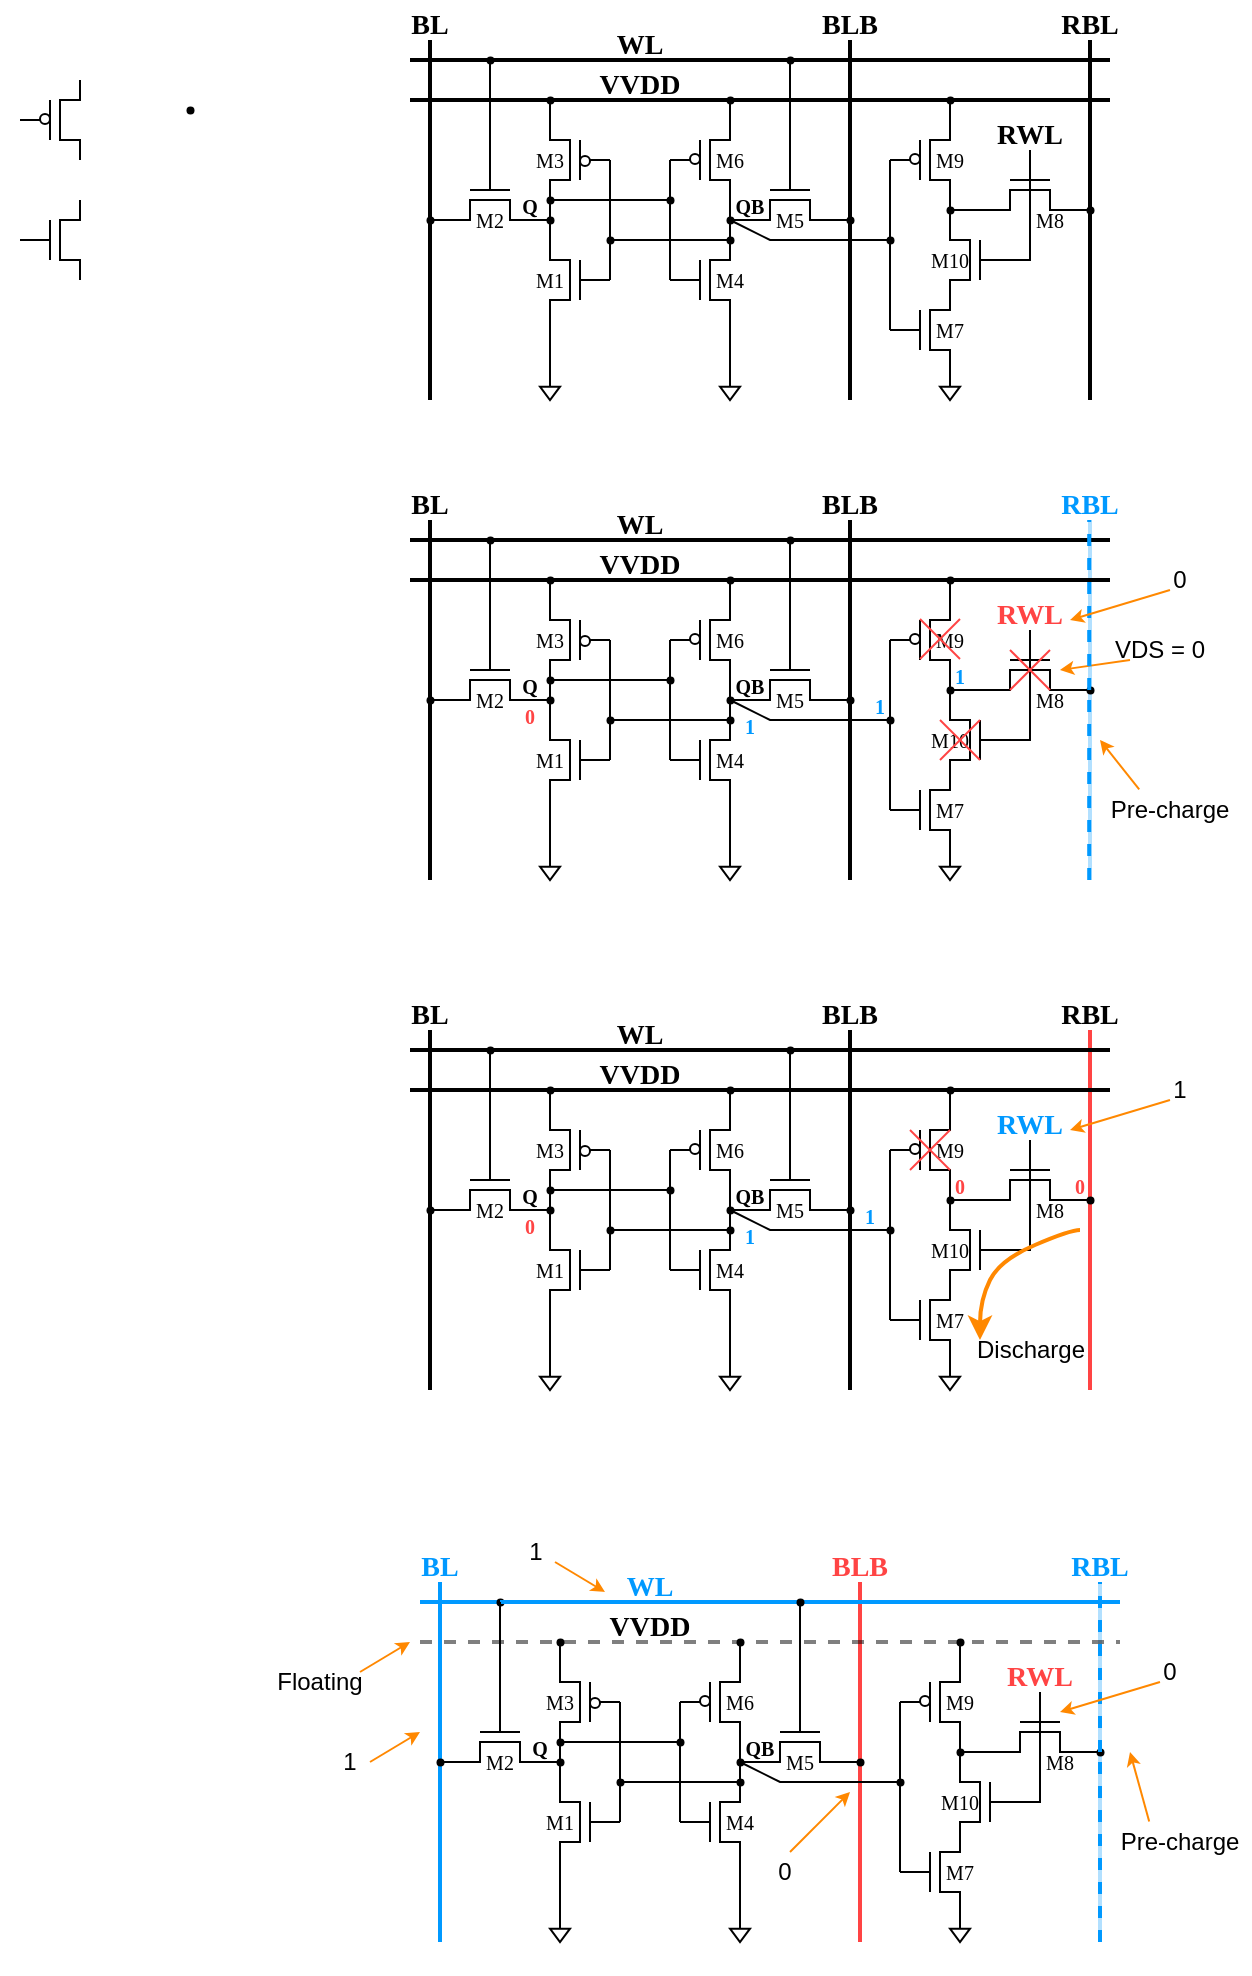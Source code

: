 <mxfile version="25.0.2">
  <diagram name="Page-1" id="VGASQyfT_CDeh2B4Ss6S">
    <mxGraphModel dx="792" dy="419" grid="1" gridSize="5" guides="1" tooltips="1" connect="1" arrows="1" fold="1" page="0" pageScale="1" pageWidth="827" pageHeight="1169" math="0" shadow="0">
      <root>
        <mxCell id="0" />
        <mxCell id="1" parent="0" />
        <mxCell id="Tc0tXbtl00BlV40U6Rgo-841" value="" style="rounded=0;whiteSpace=wrap;html=1;fontColor=default;strokeColor=none;" vertex="1" parent="1">
          <mxGeometry x="430" y="1200" width="488" height="227" as="geometry" />
        </mxCell>
        <mxCell id="Tc0tXbtl00BlV40U6Rgo-839" value="" style="rounded=0;whiteSpace=wrap;html=1;fontColor=default;strokeColor=none;" vertex="1" parent="1">
          <mxGeometry x="457.5" y="935" width="460" height="215" as="geometry" />
        </mxCell>
        <mxCell id="Tc0tXbtl00BlV40U6Rgo-838" value="" style="rounded=0;whiteSpace=wrap;html=1;fontColor=default;strokeColor=none;" vertex="1" parent="1">
          <mxGeometry x="460" y="680" width="460" height="215" as="geometry" />
        </mxCell>
        <mxCell id="Tc0tXbtl00BlV40U6Rgo-836" value="" style="rounded=0;whiteSpace=wrap;html=1;fontColor=default;strokeColor=none;" vertex="1" parent="1">
          <mxGeometry x="490" y="440" width="370" height="215" as="geometry" />
        </mxCell>
        <mxCell id="Tc0tXbtl00BlV40U6Rgo-131" value="" style="group;rotation=-180;" vertex="1" connectable="0" parent="1">
          <mxGeometry x="560" y="550" width="50" height="60" as="geometry" />
        </mxCell>
        <mxCell id="Tc0tXbtl00BlV40U6Rgo-132" value="" style="shape=waypoint;sketch=0;fillStyle=solid;size=6;pointerEvents=1;points=[];fillColor=none;resizable=0;rotatable=0;perimeter=centerPerimeter;snapToPoint=1;strokeColor=none;container=0;rotation=-180;" vertex="1" parent="Tc0tXbtl00BlV40U6Rgo-131">
          <mxGeometry width="20" height="20" as="geometry" />
        </mxCell>
        <mxCell id="Tc0tXbtl00BlV40U6Rgo-133" value="" style="endArrow=none;html=1;rounded=0;curved=0;" edge="1" parent="Tc0tXbtl00BlV40U6Rgo-131">
          <mxGeometry width="50" height="50" relative="1" as="geometry">
            <mxPoint x="10" y="10" as="sourcePoint" />
            <mxPoint x="10" y="50" as="targetPoint" />
            <Array as="points">
              <mxPoint x="10" y="20" />
              <mxPoint x="20" y="20" />
              <mxPoint x="20" y="40" />
              <mxPoint x="10" y="40" />
            </Array>
          </mxGeometry>
        </mxCell>
        <mxCell id="Tc0tXbtl00BlV40U6Rgo-134" value="" style="endArrow=none;html=1;rounded=0;" edge="1" parent="Tc0tXbtl00BlV40U6Rgo-131">
          <mxGeometry width="50" height="50" relative="1" as="geometry">
            <mxPoint x="25" y="20" as="sourcePoint" />
            <mxPoint x="25" y="40" as="targetPoint" />
            <Array as="points" />
          </mxGeometry>
        </mxCell>
        <mxCell id="Tc0tXbtl00BlV40U6Rgo-135" value="" style="endArrow=none;html=1;rounded=0;" edge="1" parent="Tc0tXbtl00BlV40U6Rgo-131">
          <mxGeometry width="50" height="50" relative="1" as="geometry">
            <mxPoint x="40" y="30" as="sourcePoint" />
            <mxPoint x="25" y="30" as="targetPoint" />
          </mxGeometry>
        </mxCell>
        <mxCell id="Tc0tXbtl00BlV40U6Rgo-136" value="" style="shape=waypoint;sketch=0;fillStyle=solid;size=6;pointerEvents=1;points=[];fillColor=none;resizable=0;rotatable=0;perimeter=centerPerimeter;snapToPoint=1;strokeColor=none;rotation=-180;" vertex="1" parent="Tc0tXbtl00BlV40U6Rgo-131">
          <mxGeometry y="40" width="20" height="20" as="geometry" />
        </mxCell>
        <mxCell id="Tc0tXbtl00BlV40U6Rgo-137" value="" style="shape=waypoint;sketch=0;fillStyle=solid;size=6;pointerEvents=1;points=[];fillColor=none;resizable=0;rotatable=0;perimeter=centerPerimeter;snapToPoint=1;strokeColor=none;rotation=-180;" vertex="1" parent="Tc0tXbtl00BlV40U6Rgo-131">
          <mxGeometry x="30" y="20" width="20" height="20" as="geometry" />
        </mxCell>
        <mxCell id="Tc0tXbtl00BlV40U6Rgo-138" value="" style="shape=waypoint;sketch=0;fillStyle=solid;size=6;pointerEvents=1;points=[];fillColor=none;resizable=0;rotatable=0;perimeter=centerPerimeter;snapToPoint=1;strokeColor=none;rotation=-180;" vertex="1" parent="Tc0tXbtl00BlV40U6Rgo-131">
          <mxGeometry width="20" height="20" as="geometry" />
        </mxCell>
        <mxCell id="Tc0tXbtl00BlV40U6Rgo-159" value="" style="shape=waypoint;sketch=0;fillStyle=solid;size=6;pointerEvents=1;points=[];fillColor=none;resizable=0;rotatable=0;perimeter=centerPerimeter;snapToPoint=1;strokeWidth=0;" vertex="1" parent="Tc0tXbtl00BlV40U6Rgo-131">
          <mxGeometry x="30" width="20" height="20" as="geometry" />
        </mxCell>
        <mxCell id="Tc0tXbtl00BlV40U6Rgo-161" value="" style="endArrow=none;html=1;rounded=0;endSize=6;targetPerimeterSpacing=0;" edge="1" parent="Tc0tXbtl00BlV40U6Rgo-131" source="Tc0tXbtl00BlV40U6Rgo-137" target="Tc0tXbtl00BlV40U6Rgo-159">
          <mxGeometry width="50" height="50" relative="1" as="geometry">
            <mxPoint x="40" y="30" as="sourcePoint" />
            <mxPoint x="40" y="-30" as="targetPoint" />
          </mxGeometry>
        </mxCell>
        <mxCell id="Tc0tXbtl00BlV40U6Rgo-146" value="" style="endArrow=none;html=1;rounded=0;" edge="1" parent="Tc0tXbtl00BlV40U6Rgo-131">
          <mxGeometry width="50" height="50" relative="1" as="geometry">
            <mxPoint x="100" y="9.97" as="sourcePoint" />
            <mxPoint x="40" y="9.97" as="targetPoint" />
          </mxGeometry>
        </mxCell>
        <mxCell id="Tc0tXbtl00BlV40U6Rgo-278" value="&lt;font style=&quot;font-size: 10px;&quot;&gt;M1&lt;/font&gt;" style="text;html=1;align=center;verticalAlign=bottom;whiteSpace=wrap;rounded=0;fontFamily=Times New Roman;fontSize=16;fontStyle=0" vertex="1" parent="Tc0tXbtl00BlV40U6Rgo-131">
          <mxGeometry y="20" width="20" height="20" as="geometry" />
        </mxCell>
        <mxCell id="Tc0tXbtl00BlV40U6Rgo-88" value="" style="group" vertex="1" connectable="0" parent="1">
          <mxGeometry x="295" y="470" width="50" height="60" as="geometry" />
        </mxCell>
        <mxCell id="Tc0tXbtl00BlV40U6Rgo-56" value="" style="endArrow=none;html=1;rounded=0;curved=0;" edge="1" parent="Tc0tXbtl00BlV40U6Rgo-88">
          <mxGeometry width="50" height="50" relative="1" as="geometry">
            <mxPoint x="40" y="50" as="sourcePoint" />
            <mxPoint x="40" y="10" as="targetPoint" />
            <Array as="points">
              <mxPoint x="40" y="40" />
              <mxPoint x="30" y="40" />
              <mxPoint x="30" y="20" />
              <mxPoint x="40" y="20" />
            </Array>
          </mxGeometry>
        </mxCell>
        <mxCell id="Tc0tXbtl00BlV40U6Rgo-57" value="" style="endArrow=none;html=1;rounded=0;" edge="1" parent="Tc0tXbtl00BlV40U6Rgo-88">
          <mxGeometry width="50" height="50" relative="1" as="geometry">
            <mxPoint x="25" y="40" as="sourcePoint" />
            <mxPoint x="25" y="20" as="targetPoint" />
            <Array as="points" />
          </mxGeometry>
        </mxCell>
        <mxCell id="Tc0tXbtl00BlV40U6Rgo-58" value="" style="endArrow=none;html=1;rounded=0;" edge="1" parent="Tc0tXbtl00BlV40U6Rgo-88">
          <mxGeometry width="50" height="50" relative="1" as="geometry">
            <mxPoint x="10" y="30" as="sourcePoint" />
            <mxPoint x="20" y="30" as="targetPoint" />
          </mxGeometry>
        </mxCell>
        <mxCell id="Tc0tXbtl00BlV40U6Rgo-59" value="" style="ellipse;whiteSpace=wrap;html=1;aspect=fixed;rotation=0;container=0;" vertex="1" parent="Tc0tXbtl00BlV40U6Rgo-88">
          <mxGeometry x="20" y="27" width="5" height="5" as="geometry" />
        </mxCell>
        <mxCell id="Tc0tXbtl00BlV40U6Rgo-85" value="" style="shape=waypoint;sketch=0;fillStyle=solid;size=6;pointerEvents=1;points=[];fillColor=none;resizable=0;rotatable=0;perimeter=centerPerimeter;snapToPoint=1;strokeColor=none;" vertex="1" parent="Tc0tXbtl00BlV40U6Rgo-88">
          <mxGeometry x="30" width="20" height="20" as="geometry" />
        </mxCell>
        <mxCell id="Tc0tXbtl00BlV40U6Rgo-86" value="" style="shape=waypoint;sketch=0;fillStyle=solid;size=6;pointerEvents=1;points=[];fillColor=none;resizable=0;rotatable=0;perimeter=centerPerimeter;snapToPoint=1;strokeColor=none;" vertex="1" parent="Tc0tXbtl00BlV40U6Rgo-88">
          <mxGeometry y="20" width="20" height="20" as="geometry" />
        </mxCell>
        <mxCell id="Tc0tXbtl00BlV40U6Rgo-87" value="" style="shape=waypoint;sketch=0;fillStyle=solid;size=6;pointerEvents=1;points=[];fillColor=none;resizable=0;rotatable=0;perimeter=centerPerimeter;snapToPoint=1;strokeColor=none;" vertex="1" parent="Tc0tXbtl00BlV40U6Rgo-88">
          <mxGeometry x="30" y="40" width="20" height="20" as="geometry" />
        </mxCell>
        <mxCell id="Tc0tXbtl00BlV40U6Rgo-90" value="" style="group" vertex="1" connectable="0" parent="1">
          <mxGeometry x="295" y="530" width="50" height="60" as="geometry" />
        </mxCell>
        <mxCell id="Tc0tXbtl00BlV40U6Rgo-51" value="" style="shape=waypoint;sketch=0;fillStyle=solid;size=6;pointerEvents=1;points=[];fillColor=none;resizable=0;rotatable=0;perimeter=centerPerimeter;snapToPoint=1;strokeColor=none;container=0;" vertex="1" parent="Tc0tXbtl00BlV40U6Rgo-90">
          <mxGeometry x="30" y="40" width="20" height="20" as="geometry" />
        </mxCell>
        <mxCell id="Tc0tXbtl00BlV40U6Rgo-47" value="" style="endArrow=none;html=1;rounded=0;curved=0;" edge="1" parent="Tc0tXbtl00BlV40U6Rgo-90">
          <mxGeometry width="50" height="50" relative="1" as="geometry">
            <mxPoint x="40" y="50" as="sourcePoint" />
            <mxPoint x="40" y="10" as="targetPoint" />
            <Array as="points">
              <mxPoint x="40" y="40" />
              <mxPoint x="30" y="40" />
              <mxPoint x="30" y="20" />
              <mxPoint x="40" y="20" />
            </Array>
          </mxGeometry>
        </mxCell>
        <mxCell id="Tc0tXbtl00BlV40U6Rgo-48" value="" style="endArrow=none;html=1;rounded=0;" edge="1" parent="Tc0tXbtl00BlV40U6Rgo-90">
          <mxGeometry width="50" height="50" relative="1" as="geometry">
            <mxPoint x="25" y="40" as="sourcePoint" />
            <mxPoint x="25" y="20" as="targetPoint" />
            <Array as="points" />
          </mxGeometry>
        </mxCell>
        <mxCell id="Tc0tXbtl00BlV40U6Rgo-49" value="" style="endArrow=none;html=1;rounded=0;" edge="1" parent="Tc0tXbtl00BlV40U6Rgo-90">
          <mxGeometry width="50" height="50" relative="1" as="geometry">
            <mxPoint x="10" y="30" as="sourcePoint" />
            <mxPoint x="25" y="30" as="targetPoint" />
          </mxGeometry>
        </mxCell>
        <mxCell id="Tc0tXbtl00BlV40U6Rgo-80" value="" style="shape=waypoint;sketch=0;fillStyle=solid;size=6;pointerEvents=1;points=[];fillColor=none;resizable=0;rotatable=0;perimeter=centerPerimeter;snapToPoint=1;strokeColor=none;" vertex="1" parent="Tc0tXbtl00BlV40U6Rgo-90">
          <mxGeometry x="30" width="20" height="20" as="geometry" />
        </mxCell>
        <mxCell id="Tc0tXbtl00BlV40U6Rgo-81" value="" style="shape=waypoint;sketch=0;fillStyle=solid;size=6;pointerEvents=1;points=[];fillColor=none;resizable=0;rotatable=0;perimeter=centerPerimeter;snapToPoint=1;strokeColor=none;" vertex="1" parent="Tc0tXbtl00BlV40U6Rgo-90">
          <mxGeometry y="20" width="20" height="20" as="geometry" />
        </mxCell>
        <mxCell id="Tc0tXbtl00BlV40U6Rgo-82" value="" style="shape=waypoint;sketch=0;fillStyle=solid;size=6;pointerEvents=1;points=[];fillColor=none;resizable=0;rotatable=0;perimeter=centerPerimeter;snapToPoint=1;strokeColor=none;" vertex="1" parent="Tc0tXbtl00BlV40U6Rgo-90">
          <mxGeometry x="30" y="40" width="20" height="20" as="geometry" />
        </mxCell>
        <mxCell id="Tc0tXbtl00BlV40U6Rgo-107" value="" style="group" vertex="1" connectable="0" parent="1">
          <mxGeometry x="620" y="490" width="50" height="70" as="geometry" />
        </mxCell>
        <mxCell id="Tc0tXbtl00BlV40U6Rgo-108" value="" style="endArrow=none;html=1;rounded=0;curved=0;" edge="1" parent="Tc0tXbtl00BlV40U6Rgo-107">
          <mxGeometry width="50" height="50" relative="1" as="geometry">
            <mxPoint x="40" y="50" as="sourcePoint" />
            <mxPoint x="40" y="10" as="targetPoint" />
            <Array as="points">
              <mxPoint x="40" y="40" />
              <mxPoint x="30" y="40" />
              <mxPoint x="30" y="20" />
              <mxPoint x="40" y="20" />
            </Array>
          </mxGeometry>
        </mxCell>
        <mxCell id="Tc0tXbtl00BlV40U6Rgo-109" value="" style="endArrow=none;html=1;rounded=0;" edge="1" parent="Tc0tXbtl00BlV40U6Rgo-107">
          <mxGeometry width="50" height="50" relative="1" as="geometry">
            <mxPoint x="25" y="40" as="sourcePoint" />
            <mxPoint x="25" y="20" as="targetPoint" />
            <Array as="points" />
          </mxGeometry>
        </mxCell>
        <mxCell id="Tc0tXbtl00BlV40U6Rgo-110" value="" style="endArrow=none;html=1;rounded=0;" edge="1" parent="Tc0tXbtl00BlV40U6Rgo-107">
          <mxGeometry width="50" height="50" relative="1" as="geometry">
            <mxPoint x="10" y="30" as="sourcePoint" />
            <mxPoint x="20" y="30" as="targetPoint" />
          </mxGeometry>
        </mxCell>
        <mxCell id="Tc0tXbtl00BlV40U6Rgo-111" value="" style="ellipse;whiteSpace=wrap;html=1;aspect=fixed;rotation=0;container=0;" vertex="1" parent="Tc0tXbtl00BlV40U6Rgo-107">
          <mxGeometry x="20" y="27" width="5" height="5" as="geometry" />
        </mxCell>
        <mxCell id="Tc0tXbtl00BlV40U6Rgo-112" value="" style="shape=waypoint;sketch=0;fillStyle=solid;size=6;pointerEvents=1;points=[];fillColor=none;resizable=0;rotatable=0;perimeter=centerPerimeter;snapToPoint=1;strokeColor=none;" vertex="1" parent="Tc0tXbtl00BlV40U6Rgo-107">
          <mxGeometry x="30" width="20" height="20" as="geometry" />
        </mxCell>
        <mxCell id="Tc0tXbtl00BlV40U6Rgo-113" value="" style="shape=waypoint;sketch=0;fillStyle=solid;size=6;pointerEvents=1;points=[];fillColor=none;resizable=0;rotatable=0;perimeter=centerPerimeter;snapToPoint=1;strokeColor=none;" vertex="1" parent="Tc0tXbtl00BlV40U6Rgo-107">
          <mxGeometry y="20" width="20" height="20" as="geometry" />
        </mxCell>
        <mxCell id="Tc0tXbtl00BlV40U6Rgo-114" value="" style="shape=waypoint;sketch=0;fillStyle=solid;size=6;pointerEvents=1;points=[];fillColor=none;resizable=0;rotatable=0;perimeter=centerPerimeter;snapToPoint=1;strokeColor=none;" vertex="1" parent="Tc0tXbtl00BlV40U6Rgo-107">
          <mxGeometry x="30" y="40" width="20" height="20" as="geometry" />
        </mxCell>
        <mxCell id="Tc0tXbtl00BlV40U6Rgo-185" value="" style="shape=waypoint;fillStyle=solid;size=6;pointerEvents=1;points=[];fillColor=none;resizable=0;rotatable=0;perimeter=centerPerimeter;snapToPoint=1;strokeWidth=0;shadow=0;" vertex="1" parent="Tc0tXbtl00BlV40U6Rgo-107">
          <mxGeometry x="30" y="50" width="20" height="20" as="geometry" />
        </mxCell>
        <mxCell id="Tc0tXbtl00BlV40U6Rgo-256" value="" style="shape=waypoint;fillStyle=solid;size=6;pointerEvents=1;points=[];fillColor=none;resizable=0;rotatable=0;perimeter=centerPerimeter;snapToPoint=1;strokeWidth=0;shadow=0;" vertex="1" parent="Tc0tXbtl00BlV40U6Rgo-107">
          <mxGeometry x="30" y="-10" width="20" height="20" as="geometry" />
        </mxCell>
        <mxCell id="Tc0tXbtl00BlV40U6Rgo-115" value="" style="group" vertex="1" connectable="0" parent="1">
          <mxGeometry x="620" y="550" width="50" height="60" as="geometry" />
        </mxCell>
        <mxCell id="Tc0tXbtl00BlV40U6Rgo-116" value="" style="shape=waypoint;sketch=0;fillStyle=solid;size=6;pointerEvents=1;points=[];fillColor=none;resizable=0;rotatable=0;perimeter=centerPerimeter;snapToPoint=1;strokeColor=none;container=0;" vertex="1" parent="Tc0tXbtl00BlV40U6Rgo-115">
          <mxGeometry x="30" y="40" width="20" height="20" as="geometry" />
        </mxCell>
        <mxCell id="Tc0tXbtl00BlV40U6Rgo-117" value="" style="endArrow=none;html=1;rounded=0;curved=0;" edge="1" parent="Tc0tXbtl00BlV40U6Rgo-115">
          <mxGeometry width="50" height="50" relative="1" as="geometry">
            <mxPoint x="40" y="50" as="sourcePoint" />
            <mxPoint x="40" y="10" as="targetPoint" />
            <Array as="points">
              <mxPoint x="40" y="40" />
              <mxPoint x="30" y="40" />
              <mxPoint x="30" y="20" />
              <mxPoint x="40" y="20" />
            </Array>
          </mxGeometry>
        </mxCell>
        <mxCell id="Tc0tXbtl00BlV40U6Rgo-118" value="" style="endArrow=none;html=1;rounded=0;" edge="1" parent="Tc0tXbtl00BlV40U6Rgo-115">
          <mxGeometry width="50" height="50" relative="1" as="geometry">
            <mxPoint x="25" y="40" as="sourcePoint" />
            <mxPoint x="25" y="20" as="targetPoint" />
            <Array as="points" />
          </mxGeometry>
        </mxCell>
        <mxCell id="Tc0tXbtl00BlV40U6Rgo-119" value="" style="endArrow=none;html=1;rounded=0;" edge="1" parent="Tc0tXbtl00BlV40U6Rgo-115">
          <mxGeometry width="50" height="50" relative="1" as="geometry">
            <mxPoint x="10" y="30" as="sourcePoint" />
            <mxPoint x="25" y="30" as="targetPoint" />
          </mxGeometry>
        </mxCell>
        <mxCell id="Tc0tXbtl00BlV40U6Rgo-120" value="" style="shape=waypoint;sketch=0;fillStyle=solid;size=6;pointerEvents=1;points=[];fillColor=none;resizable=0;rotatable=0;perimeter=centerPerimeter;snapToPoint=1;strokeColor=none;" vertex="1" parent="Tc0tXbtl00BlV40U6Rgo-115">
          <mxGeometry x="30" width="20" height="20" as="geometry" />
        </mxCell>
        <mxCell id="Tc0tXbtl00BlV40U6Rgo-121" value="" style="shape=waypoint;sketch=0;fillStyle=solid;size=6;pointerEvents=1;points=[];fillColor=none;resizable=0;rotatable=0;perimeter=centerPerimeter;snapToPoint=1;strokeColor=none;" vertex="1" parent="Tc0tXbtl00BlV40U6Rgo-115">
          <mxGeometry y="20" width="20" height="20" as="geometry" />
        </mxCell>
        <mxCell id="Tc0tXbtl00BlV40U6Rgo-122" value="" style="shape=waypoint;sketch=0;fillStyle=solid;size=6;pointerEvents=1;points=[];fillColor=none;resizable=0;rotatable=0;perimeter=centerPerimeter;snapToPoint=1;strokeColor=none;" vertex="1" parent="Tc0tXbtl00BlV40U6Rgo-115">
          <mxGeometry x="30" y="40" width="20" height="20" as="geometry" />
        </mxCell>
        <mxCell id="Tc0tXbtl00BlV40U6Rgo-164" value="" style="shape=waypoint;sketch=0;fillStyle=solid;size=6;pointerEvents=1;points=[];fillColor=none;resizable=0;rotatable=0;perimeter=centerPerimeter;snapToPoint=1;strokeWidth=0;" vertex="1" parent="Tc0tXbtl00BlV40U6Rgo-115">
          <mxGeometry x="30" width="20" height="20" as="geometry" />
        </mxCell>
        <mxCell id="Tc0tXbtl00BlV40U6Rgo-165" value="" style="endArrow=none;html=1;rounded=0;" edge="1" parent="Tc0tXbtl00BlV40U6Rgo-115" source="Tc0tXbtl00BlV40U6Rgo-120" target="Tc0tXbtl00BlV40U6Rgo-164">
          <mxGeometry width="50" height="50" relative="1" as="geometry">
            <mxPoint x="40" y="10" as="sourcePoint" />
            <mxPoint x="40" y="-10" as="targetPoint" />
          </mxGeometry>
        </mxCell>
        <mxCell id="Tc0tXbtl00BlV40U6Rgo-281" value="&lt;font style=&quot;font-size: 10px;&quot;&gt;M4&lt;/font&gt;" style="text;html=1;align=center;verticalAlign=bottom;whiteSpace=wrap;rounded=0;fontFamily=Times New Roman;fontSize=16;fontStyle=0" vertex="1" parent="Tc0tXbtl00BlV40U6Rgo-115">
          <mxGeometry x="30" y="20" width="20" height="20" as="geometry" />
        </mxCell>
        <mxCell id="Tc0tXbtl00BlV40U6Rgo-123" value="" style="group;rotation=-180;" vertex="1" connectable="0" parent="1">
          <mxGeometry x="560" y="490" width="50" height="60" as="geometry" />
        </mxCell>
        <mxCell id="Tc0tXbtl00BlV40U6Rgo-124" value="" style="endArrow=none;html=1;rounded=0;curved=0;" edge="1" parent="Tc0tXbtl00BlV40U6Rgo-123">
          <mxGeometry width="50" height="50" relative="1" as="geometry">
            <mxPoint x="10" y="10" as="sourcePoint" />
            <mxPoint x="10" y="50" as="targetPoint" />
            <Array as="points">
              <mxPoint x="10" y="20" />
              <mxPoint x="20" y="20" />
              <mxPoint x="20" y="40" />
              <mxPoint x="10" y="40" />
            </Array>
          </mxGeometry>
        </mxCell>
        <mxCell id="Tc0tXbtl00BlV40U6Rgo-125" value="" style="endArrow=none;html=1;rounded=0;" edge="1" parent="Tc0tXbtl00BlV40U6Rgo-123">
          <mxGeometry width="50" height="50" relative="1" as="geometry">
            <mxPoint x="25" y="20" as="sourcePoint" />
            <mxPoint x="25" y="40" as="targetPoint" />
            <Array as="points" />
          </mxGeometry>
        </mxCell>
        <mxCell id="Tc0tXbtl00BlV40U6Rgo-126" value="" style="endArrow=none;html=1;rounded=0;" edge="1" parent="Tc0tXbtl00BlV40U6Rgo-123">
          <mxGeometry width="50" height="50" relative="1" as="geometry">
            <mxPoint x="40" y="30" as="sourcePoint" />
            <mxPoint x="30" y="30" as="targetPoint" />
          </mxGeometry>
        </mxCell>
        <mxCell id="Tc0tXbtl00BlV40U6Rgo-127" value="" style="ellipse;whiteSpace=wrap;html=1;aspect=fixed;rotation=-180;container=0;" vertex="1" parent="Tc0tXbtl00BlV40U6Rgo-123">
          <mxGeometry x="25" y="28" width="5" height="5" as="geometry" />
        </mxCell>
        <mxCell id="Tc0tXbtl00BlV40U6Rgo-128" value="" style="shape=waypoint;sketch=0;fillStyle=solid;size=6;pointerEvents=1;points=[];fillColor=none;resizable=0;rotatable=0;perimeter=centerPerimeter;snapToPoint=1;strokeColor=none;rotation=-180;" vertex="1" parent="Tc0tXbtl00BlV40U6Rgo-123">
          <mxGeometry y="40" width="20" height="20" as="geometry" />
        </mxCell>
        <mxCell id="Tc0tXbtl00BlV40U6Rgo-129" value="" style="shape=waypoint;sketch=0;fillStyle=solid;size=6;pointerEvents=1;points=[];fillColor=none;resizable=0;rotatable=0;perimeter=centerPerimeter;snapToPoint=1;strokeColor=none;rotation=-180;" vertex="1" parent="Tc0tXbtl00BlV40U6Rgo-123">
          <mxGeometry x="30" y="20" width="20" height="20" as="geometry" />
        </mxCell>
        <mxCell id="Tc0tXbtl00BlV40U6Rgo-130" value="" style="shape=waypoint;sketch=0;fillStyle=solid;size=6;pointerEvents=1;points=[];fillColor=none;resizable=0;rotatable=0;perimeter=centerPerimeter;snapToPoint=1;strokeColor=none;rotation=-180;" vertex="1" parent="Tc0tXbtl00BlV40U6Rgo-123">
          <mxGeometry width="20" height="20" as="geometry" />
        </mxCell>
        <mxCell id="Tc0tXbtl00BlV40U6Rgo-255" value="" style="shape=waypoint;fillStyle=solid;size=6;pointerEvents=1;points=[];fillColor=none;resizable=0;rotatable=0;perimeter=centerPerimeter;snapToPoint=1;strokeWidth=0;shadow=0;" vertex="1" parent="Tc0tXbtl00BlV40U6Rgo-123">
          <mxGeometry y="-10" width="20" height="20" as="geometry" />
        </mxCell>
        <mxCell id="Tc0tXbtl00BlV40U6Rgo-259" value="" style="endArrow=none;html=1;rounded=0;" edge="1" parent="Tc0tXbtl00BlV40U6Rgo-123" source="Tc0tXbtl00BlV40U6Rgo-130" target="Tc0tXbtl00BlV40U6Rgo-255">
          <mxGeometry width="50" height="50" relative="1" as="geometry">
            <mxPoint x="30" y="55" as="sourcePoint" />
            <mxPoint x="80" y="5" as="targetPoint" />
          </mxGeometry>
        </mxCell>
        <mxCell id="Tc0tXbtl00BlV40U6Rgo-139" value="" style="endArrow=none;html=1;rounded=0;" edge="1" parent="1" source="Tc0tXbtl00BlV40U6Rgo-164" target="Tc0tXbtl00BlV40U6Rgo-114">
          <mxGeometry width="50" height="50" relative="1" as="geometry">
            <mxPoint x="625" y="585" as="sourcePoint" />
            <mxPoint x="675" y="535" as="targetPoint" />
          </mxGeometry>
        </mxCell>
        <mxCell id="Tc0tXbtl00BlV40U6Rgo-142" value="" style="endArrow=none;html=1;rounded=0;entryX=0.596;entryY=0.145;entryDx=0;entryDy=0;entryPerimeter=0;" edge="1" parent="1" source="Tc0tXbtl00BlV40U6Rgo-157" target="Tc0tXbtl00BlV40U6Rgo-128">
          <mxGeometry width="50" height="50" relative="1" as="geometry">
            <mxPoint x="670" y="570" as="sourcePoint" />
            <mxPoint x="670" y="550" as="targetPoint" />
          </mxGeometry>
        </mxCell>
        <mxCell id="Tc0tXbtl00BlV40U6Rgo-143" value="" style="endArrow=none;html=1;rounded=0;" edge="1" parent="1" source="Tc0tXbtl00BlV40U6Rgo-162" target="Tc0tXbtl00BlV40U6Rgo-113">
          <mxGeometry width="50" height="50" relative="1" as="geometry">
            <mxPoint x="615" y="585" as="sourcePoint" />
            <mxPoint x="665" y="535" as="targetPoint" />
          </mxGeometry>
        </mxCell>
        <mxCell id="Tc0tXbtl00BlV40U6Rgo-144" value="" style="endArrow=none;html=1;rounded=0;endSize=6;targetPerimeterSpacing=0;" edge="1" parent="1" source="Tc0tXbtl00BlV40U6Rgo-159" target="Tc0tXbtl00BlV40U6Rgo-129">
          <mxGeometry width="50" height="50" relative="1" as="geometry">
            <mxPoint x="615" y="585" as="sourcePoint" />
            <mxPoint x="665" y="535" as="targetPoint" />
          </mxGeometry>
        </mxCell>
        <mxCell id="Tc0tXbtl00BlV40U6Rgo-145" value="" style="endArrow=none;html=1;rounded=0;" edge="1" parent="1">
          <mxGeometry width="50" height="50" relative="1" as="geometry">
            <mxPoint x="630" y="540" as="sourcePoint" />
            <mxPoint x="570" y="540" as="targetPoint" />
          </mxGeometry>
        </mxCell>
        <mxCell id="Tc0tXbtl00BlV40U6Rgo-148" value="" style="shape=waypoint;fillStyle=solid;size=6;pointerEvents=1;points=[];fillColor=none;resizable=0;rotatable=0;perimeter=centerPerimeter;snapToPoint=1;strokeWidth=0;shadow=0;" vertex="1" parent="1">
          <mxGeometry x="380" y="485" width="20" height="20" as="geometry" />
        </mxCell>
        <mxCell id="Tc0tXbtl00BlV40U6Rgo-158" value="" style="endArrow=none;html=1;rounded=0;entryDx=0;entryDy=0;entryPerimeter=0;" edge="1" parent="1" source="Tc0tXbtl00BlV40U6Rgo-138" target="Tc0tXbtl00BlV40U6Rgo-157">
          <mxGeometry width="50" height="50" relative="1" as="geometry">
            <mxPoint x="570" y="560" as="sourcePoint" />
            <mxPoint x="570" y="540" as="targetPoint" />
          </mxGeometry>
        </mxCell>
        <mxCell id="Tc0tXbtl00BlV40U6Rgo-157" value="" style="shape=waypoint;sketch=0;fillStyle=solid;size=6;pointerEvents=1;points=[];fillColor=none;resizable=0;rotatable=0;perimeter=centerPerimeter;snapToPoint=1;strokeWidth=0;perimeterSpacing=0;" vertex="1" parent="1">
          <mxGeometry x="560" y="530" width="20" height="20" as="geometry" />
        </mxCell>
        <mxCell id="Tc0tXbtl00BlV40U6Rgo-163" value="" style="endArrow=none;html=1;rounded=0;" edge="1" parent="1" source="Tc0tXbtl00BlV40U6Rgo-121" target="Tc0tXbtl00BlV40U6Rgo-162">
          <mxGeometry width="50" height="50" relative="1" as="geometry">
            <mxPoint x="630" y="580" as="sourcePoint" />
            <mxPoint x="630" y="520" as="targetPoint" />
          </mxGeometry>
        </mxCell>
        <mxCell id="Tc0tXbtl00BlV40U6Rgo-162" value="" style="shape=waypoint;sketch=0;fillStyle=solid;size=6;pointerEvents=1;points=[];fillColor=none;resizable=0;rotatable=0;perimeter=centerPerimeter;snapToPoint=1;strokeWidth=0;" vertex="1" parent="1">
          <mxGeometry x="620" y="530" width="20" height="20" as="geometry" />
        </mxCell>
        <mxCell id="Tc0tXbtl00BlV40U6Rgo-166" value="" style="group;rotation=90;" vertex="1" connectable="0" parent="1">
          <mxGeometry x="515" y="505" width="55" height="60" as="geometry" />
        </mxCell>
        <mxCell id="Tc0tXbtl00BlV40U6Rgo-167" value="" style="shape=waypoint;sketch=0;fillStyle=solid;size=6;pointerEvents=1;points=[];fillColor=none;resizable=0;rotatable=0;perimeter=centerPerimeter;snapToPoint=1;strokeColor=none;container=0;rotation=90;" vertex="1" parent="Tc0tXbtl00BlV40U6Rgo-166">
          <mxGeometry x="-5" y="35" width="20" height="20" as="geometry" />
        </mxCell>
        <mxCell id="Tc0tXbtl00BlV40U6Rgo-168" value="" style="endArrow=none;html=1;rounded=0;curved=0;" edge="1" parent="Tc0tXbtl00BlV40U6Rgo-166">
          <mxGeometry width="50" height="50" relative="1" as="geometry">
            <mxPoint x="5" y="45" as="sourcePoint" />
            <mxPoint x="45" y="45" as="targetPoint" />
            <Array as="points">
              <mxPoint x="15" y="45" />
              <mxPoint x="15" y="35" />
              <mxPoint x="35" y="35" />
              <mxPoint x="35" y="45" />
            </Array>
          </mxGeometry>
        </mxCell>
        <mxCell id="Tc0tXbtl00BlV40U6Rgo-169" value="" style="endArrow=none;html=1;rounded=0;" edge="1" parent="Tc0tXbtl00BlV40U6Rgo-166">
          <mxGeometry width="50" height="50" relative="1" as="geometry">
            <mxPoint x="15" y="30" as="sourcePoint" />
            <mxPoint x="35" y="30" as="targetPoint" />
            <Array as="points" />
          </mxGeometry>
        </mxCell>
        <mxCell id="Tc0tXbtl00BlV40U6Rgo-170" value="" style="endArrow=none;html=1;rounded=0;" edge="1" parent="Tc0tXbtl00BlV40U6Rgo-166">
          <mxGeometry width="50" height="50" relative="1" as="geometry">
            <mxPoint x="25" y="15" as="sourcePoint" />
            <mxPoint x="25" y="30" as="targetPoint" />
          </mxGeometry>
        </mxCell>
        <mxCell id="Tc0tXbtl00BlV40U6Rgo-171" value="" style="shape=waypoint;sketch=0;fillStyle=solid;size=6;pointerEvents=1;points=[];fillColor=none;resizable=0;rotatable=0;perimeter=centerPerimeter;snapToPoint=1;strokeColor=none;rotation=90;" vertex="1" parent="Tc0tXbtl00BlV40U6Rgo-166">
          <mxGeometry x="35" y="35" width="20" height="20" as="geometry" />
        </mxCell>
        <mxCell id="Tc0tXbtl00BlV40U6Rgo-172" value="" style="shape=waypoint;sketch=0;fillStyle=solid;size=6;pointerEvents=1;points=[];fillColor=none;resizable=0;rotatable=0;perimeter=centerPerimeter;snapToPoint=1;strokeColor=none;rotation=90;" vertex="1" parent="Tc0tXbtl00BlV40U6Rgo-166">
          <mxGeometry x="15" y="5" width="20" height="20" as="geometry" />
        </mxCell>
        <mxCell id="Tc0tXbtl00BlV40U6Rgo-173" value="" style="shape=waypoint;sketch=0;fillStyle=solid;size=6;pointerEvents=1;points=[];fillColor=none;resizable=0;rotatable=0;perimeter=centerPerimeter;snapToPoint=1;strokeColor=none;rotation=90;" vertex="1" parent="Tc0tXbtl00BlV40U6Rgo-166">
          <mxGeometry x="-5" y="35" width="20" height="20" as="geometry" />
        </mxCell>
        <mxCell id="Tc0tXbtl00BlV40U6Rgo-279" value="&lt;font style=&quot;font-size: 10px;&quot;&gt;M2&lt;/font&gt;" style="text;html=1;align=center;verticalAlign=bottom;whiteSpace=wrap;rounded=0;fontFamily=Times New Roman;fontSize=16;fontStyle=0" vertex="1" parent="Tc0tXbtl00BlV40U6Rgo-166">
          <mxGeometry x="15" y="35" width="20" height="20" as="geometry" />
        </mxCell>
        <mxCell id="Tc0tXbtl00BlV40U6Rgo-280" value="&lt;font style=&quot;font-size: 10px;&quot;&gt;M3&lt;/font&gt;" style="text;html=1;align=center;verticalAlign=bottom;whiteSpace=wrap;rounded=0;fontFamily=Times New Roman;fontSize=16;fontStyle=0" vertex="1" parent="Tc0tXbtl00BlV40U6Rgo-166">
          <mxGeometry x="45" y="5" width="20" height="20" as="geometry" />
        </mxCell>
        <mxCell id="Tc0tXbtl00BlV40U6Rgo-288" value="&lt;span&gt;&lt;font style=&quot;font-size: 10px;&quot;&gt;Q&lt;/font&gt;&lt;/span&gt;" style="text;html=1;align=center;verticalAlign=middle;whiteSpace=wrap;rounded=0;fontFamily=Times New Roman;fontSize=14;fontStyle=1" vertex="1" parent="Tc0tXbtl00BlV40U6Rgo-166">
          <mxGeometry x="35" y="30" width="20" height="15" as="geometry" />
        </mxCell>
        <mxCell id="Tc0tXbtl00BlV40U6Rgo-175" value="" style="shape=waypoint;fillStyle=solid;size=6;pointerEvents=1;points=[];fillColor=none;resizable=0;rotatable=0;perimeter=centerPerimeter;snapToPoint=1;strokeWidth=0;shadow=0;" vertex="1" parent="1">
          <mxGeometry x="560" y="540" width="20" height="20" as="geometry" />
        </mxCell>
        <mxCell id="Tc0tXbtl00BlV40U6Rgo-176" value="" style="endArrow=none;html=1;rounded=0;" edge="1" parent="1" source="Tc0tXbtl00BlV40U6Rgo-171" target="Tc0tXbtl00BlV40U6Rgo-175">
          <mxGeometry width="50" height="50" relative="1" as="geometry">
            <mxPoint x="550" y="585" as="sourcePoint" />
            <mxPoint x="600" y="535" as="targetPoint" />
          </mxGeometry>
        </mxCell>
        <mxCell id="Tc0tXbtl00BlV40U6Rgo-177" value="" style="group;rotation=90;fontSize=9;" vertex="1" connectable="0" parent="1">
          <mxGeometry x="665" y="505" width="50" height="60" as="geometry" />
        </mxCell>
        <mxCell id="Tc0tXbtl00BlV40U6Rgo-178" value="" style="shape=waypoint;sketch=0;fillStyle=solid;size=6;pointerEvents=1;points=[];fillColor=none;resizable=0;rotatable=0;perimeter=centerPerimeter;snapToPoint=1;strokeColor=none;container=0;rotation=90;" vertex="1" parent="Tc0tXbtl00BlV40U6Rgo-177">
          <mxGeometry x="-5" y="35" width="20" height="20" as="geometry" />
        </mxCell>
        <mxCell id="Tc0tXbtl00BlV40U6Rgo-179" value="" style="endArrow=none;html=1;rounded=0;curved=0;" edge="1" parent="Tc0tXbtl00BlV40U6Rgo-177">
          <mxGeometry width="50" height="50" relative="1" as="geometry">
            <mxPoint x="5" y="45" as="sourcePoint" />
            <mxPoint x="45" y="45" as="targetPoint" />
            <Array as="points">
              <mxPoint x="15" y="45" />
              <mxPoint x="15" y="35" />
              <mxPoint x="35" y="35" />
              <mxPoint x="35" y="45" />
            </Array>
          </mxGeometry>
        </mxCell>
        <mxCell id="Tc0tXbtl00BlV40U6Rgo-180" value="" style="endArrow=none;html=1;rounded=0;" edge="1" parent="Tc0tXbtl00BlV40U6Rgo-177">
          <mxGeometry width="50" height="50" relative="1" as="geometry">
            <mxPoint x="15" y="30" as="sourcePoint" />
            <mxPoint x="35" y="30" as="targetPoint" />
            <Array as="points" />
          </mxGeometry>
        </mxCell>
        <mxCell id="Tc0tXbtl00BlV40U6Rgo-181" value="" style="endArrow=none;html=1;rounded=0;" edge="1" parent="Tc0tXbtl00BlV40U6Rgo-177">
          <mxGeometry width="50" height="50" relative="1" as="geometry">
            <mxPoint x="25" y="15" as="sourcePoint" />
            <mxPoint x="25" y="30" as="targetPoint" />
          </mxGeometry>
        </mxCell>
        <mxCell id="Tc0tXbtl00BlV40U6Rgo-182" value="" style="shape=waypoint;sketch=0;fillStyle=solid;size=6;pointerEvents=1;points=[];fillColor=none;resizable=0;rotatable=0;perimeter=centerPerimeter;snapToPoint=1;strokeColor=none;rotation=90;" vertex="1" parent="Tc0tXbtl00BlV40U6Rgo-177">
          <mxGeometry x="35" y="35" width="20" height="20" as="geometry" />
        </mxCell>
        <mxCell id="Tc0tXbtl00BlV40U6Rgo-183" value="" style="shape=waypoint;sketch=0;fillStyle=solid;size=6;pointerEvents=1;points=[];fillColor=none;resizable=0;rotatable=0;perimeter=centerPerimeter;snapToPoint=1;strokeColor=none;rotation=90;" vertex="1" parent="Tc0tXbtl00BlV40U6Rgo-177">
          <mxGeometry x="15" y="5" width="20" height="20" as="geometry" />
        </mxCell>
        <mxCell id="Tc0tXbtl00BlV40U6Rgo-184" value="" style="shape=waypoint;sketch=0;fillStyle=solid;size=6;pointerEvents=1;points=[];fillColor=none;resizable=0;rotatable=0;perimeter=centerPerimeter;snapToPoint=1;strokeColor=none;rotation=90;" vertex="1" parent="Tc0tXbtl00BlV40U6Rgo-177">
          <mxGeometry x="-5" y="35" width="20" height="20" as="geometry" />
        </mxCell>
        <mxCell id="Tc0tXbtl00BlV40U6Rgo-282" value="&lt;font style=&quot;font-size: 10px;&quot;&gt;M6&lt;/font&gt;" style="text;html=1;align=center;verticalAlign=bottom;whiteSpace=wrap;rounded=0;fontFamily=Times New Roman;fontSize=16;fontStyle=0" vertex="1" parent="Tc0tXbtl00BlV40U6Rgo-177">
          <mxGeometry x="-15" y="5" width="20" height="20" as="geometry" />
        </mxCell>
        <mxCell id="Tc0tXbtl00BlV40U6Rgo-283" value="&lt;font style=&quot;font-size: 10px;&quot;&gt;M5&lt;/font&gt;" style="text;html=1;align=center;verticalAlign=bottom;whiteSpace=wrap;rounded=0;fontFamily=Times New Roman;fontSize=16;fontStyle=0" vertex="1" parent="Tc0tXbtl00BlV40U6Rgo-177">
          <mxGeometry x="15" y="35" width="20" height="20" as="geometry" />
        </mxCell>
        <mxCell id="Tc0tXbtl00BlV40U6Rgo-290" value="&lt;span&gt;&lt;font style=&quot;font-size: 10px;&quot;&gt;QB&lt;/font&gt;&lt;/span&gt;" style="text;html=1;align=center;verticalAlign=middle;whiteSpace=wrap;rounded=0;fontFamily=Times New Roman;fontSize=14;fontStyle=1" vertex="1" parent="Tc0tXbtl00BlV40U6Rgo-177">
          <mxGeometry x="-5" y="30" width="20" height="15" as="geometry" />
        </mxCell>
        <mxCell id="Tc0tXbtl00BlV40U6Rgo-187" value="" style="endArrow=none;html=1;rounded=0;exitX=0.589;exitY=0.412;exitDx=0;exitDy=0;exitPerimeter=0;" edge="1" parent="1" source="Tc0tXbtl00BlV40U6Rgo-185" target="Tc0tXbtl00BlV40U6Rgo-184">
          <mxGeometry width="50" height="50" relative="1" as="geometry">
            <mxPoint x="660" y="615" as="sourcePoint" />
            <mxPoint x="680" y="615" as="targetPoint" />
          </mxGeometry>
        </mxCell>
        <mxCell id="Tc0tXbtl00BlV40U6Rgo-188" value="" style="group" vertex="1" connectable="0" parent="1">
          <mxGeometry x="730" y="490" width="50" height="70" as="geometry" />
        </mxCell>
        <mxCell id="Tc0tXbtl00BlV40U6Rgo-189" value="" style="endArrow=none;html=1;rounded=0;curved=0;" edge="1" parent="Tc0tXbtl00BlV40U6Rgo-188">
          <mxGeometry width="50" height="50" relative="1" as="geometry">
            <mxPoint x="40" y="50" as="sourcePoint" />
            <mxPoint x="40" y="10" as="targetPoint" />
            <Array as="points">
              <mxPoint x="40" y="40" />
              <mxPoint x="30" y="40" />
              <mxPoint x="30" y="20" />
              <mxPoint x="40" y="20" />
            </Array>
          </mxGeometry>
        </mxCell>
        <mxCell id="Tc0tXbtl00BlV40U6Rgo-190" value="" style="endArrow=none;html=1;rounded=0;" edge="1" parent="Tc0tXbtl00BlV40U6Rgo-188">
          <mxGeometry width="50" height="50" relative="1" as="geometry">
            <mxPoint x="25" y="40" as="sourcePoint" />
            <mxPoint x="25" y="20" as="targetPoint" />
            <Array as="points" />
          </mxGeometry>
        </mxCell>
        <mxCell id="Tc0tXbtl00BlV40U6Rgo-191" value="" style="endArrow=none;html=1;rounded=0;" edge="1" parent="Tc0tXbtl00BlV40U6Rgo-188">
          <mxGeometry width="50" height="50" relative="1" as="geometry">
            <mxPoint x="10" y="30" as="sourcePoint" />
            <mxPoint x="20" y="30" as="targetPoint" />
          </mxGeometry>
        </mxCell>
        <mxCell id="Tc0tXbtl00BlV40U6Rgo-192" value="" style="ellipse;whiteSpace=wrap;html=1;aspect=fixed;rotation=0;container=0;" vertex="1" parent="Tc0tXbtl00BlV40U6Rgo-188">
          <mxGeometry x="20" y="27" width="5" height="5" as="geometry" />
        </mxCell>
        <mxCell id="Tc0tXbtl00BlV40U6Rgo-193" value="" style="shape=waypoint;sketch=0;fillStyle=solid;size=6;pointerEvents=1;points=[];fillColor=none;resizable=0;rotatable=0;perimeter=centerPerimeter;snapToPoint=1;strokeColor=none;" vertex="1" parent="Tc0tXbtl00BlV40U6Rgo-188">
          <mxGeometry x="30" width="20" height="20" as="geometry" />
        </mxCell>
        <mxCell id="Tc0tXbtl00BlV40U6Rgo-194" value="" style="shape=waypoint;sketch=0;fillStyle=solid;size=6;pointerEvents=1;points=[];fillColor=none;resizable=0;rotatable=0;perimeter=centerPerimeter;snapToPoint=1;strokeColor=none;" vertex="1" parent="Tc0tXbtl00BlV40U6Rgo-188">
          <mxGeometry y="20" width="20" height="20" as="geometry" />
        </mxCell>
        <mxCell id="Tc0tXbtl00BlV40U6Rgo-195" value="" style="shape=waypoint;sketch=0;fillStyle=solid;size=6;pointerEvents=1;points=[];fillColor=none;resizable=0;rotatable=0;perimeter=centerPerimeter;snapToPoint=1;strokeColor=none;" vertex="1" parent="Tc0tXbtl00BlV40U6Rgo-188">
          <mxGeometry x="30" y="40" width="20" height="20" as="geometry" />
        </mxCell>
        <mxCell id="Tc0tXbtl00BlV40U6Rgo-257" value="" style="shape=waypoint;fillStyle=solid;size=6;pointerEvents=1;points=[];fillColor=none;resizable=0;rotatable=0;perimeter=centerPerimeter;snapToPoint=1;strokeWidth=0;shadow=0;" vertex="1" parent="Tc0tXbtl00BlV40U6Rgo-188">
          <mxGeometry x="30" y="-10" width="20" height="20" as="geometry" />
        </mxCell>
        <mxCell id="Tc0tXbtl00BlV40U6Rgo-286" value="&lt;font style=&quot;font-size: 10px;&quot;&gt;M9&lt;/font&gt;" style="text;html=1;align=center;verticalAlign=bottom;whiteSpace=wrap;rounded=0;fontFamily=Times New Roman;fontSize=16;fontStyle=0" vertex="1" parent="Tc0tXbtl00BlV40U6Rgo-188">
          <mxGeometry x="30" y="19.5" width="20" height="20" as="geometry" />
        </mxCell>
        <mxCell id="Tc0tXbtl00BlV40U6Rgo-197" value="" style="group" vertex="1" connectable="0" parent="1">
          <mxGeometry x="730" y="575" width="50" height="60" as="geometry" />
        </mxCell>
        <mxCell id="Tc0tXbtl00BlV40U6Rgo-198" value="" style="shape=waypoint;sketch=0;fillStyle=solid;size=6;pointerEvents=1;points=[];fillColor=none;resizable=0;rotatable=0;perimeter=centerPerimeter;snapToPoint=1;strokeColor=none;container=0;" vertex="1" parent="Tc0tXbtl00BlV40U6Rgo-197">
          <mxGeometry x="30" y="40" width="20" height="20" as="geometry" />
        </mxCell>
        <mxCell id="Tc0tXbtl00BlV40U6Rgo-199" value="" style="endArrow=none;html=1;rounded=0;curved=0;" edge="1" parent="Tc0tXbtl00BlV40U6Rgo-197">
          <mxGeometry width="50" height="50" relative="1" as="geometry">
            <mxPoint x="40" y="50" as="sourcePoint" />
            <mxPoint x="40" y="10" as="targetPoint" />
            <Array as="points">
              <mxPoint x="40" y="40" />
              <mxPoint x="30" y="40" />
              <mxPoint x="30" y="25" />
              <mxPoint x="30" y="20" />
              <mxPoint x="40" y="20" />
            </Array>
          </mxGeometry>
        </mxCell>
        <mxCell id="Tc0tXbtl00BlV40U6Rgo-200" value="" style="endArrow=none;html=1;rounded=0;" edge="1" parent="Tc0tXbtl00BlV40U6Rgo-197">
          <mxGeometry width="50" height="50" relative="1" as="geometry">
            <mxPoint x="25" y="40" as="sourcePoint" />
            <mxPoint x="25" y="20" as="targetPoint" />
            <Array as="points" />
          </mxGeometry>
        </mxCell>
        <mxCell id="Tc0tXbtl00BlV40U6Rgo-201" value="" style="endArrow=none;html=1;rounded=0;" edge="1" parent="Tc0tXbtl00BlV40U6Rgo-197">
          <mxGeometry width="50" height="50" relative="1" as="geometry">
            <mxPoint x="10" y="30" as="sourcePoint" />
            <mxPoint x="25" y="30" as="targetPoint" />
          </mxGeometry>
        </mxCell>
        <mxCell id="Tc0tXbtl00BlV40U6Rgo-202" value="" style="shape=waypoint;sketch=0;fillStyle=solid;size=6;pointerEvents=1;points=[];fillColor=none;resizable=0;rotatable=0;perimeter=centerPerimeter;snapToPoint=1;strokeColor=none;" vertex="1" parent="Tc0tXbtl00BlV40U6Rgo-197">
          <mxGeometry x="30" width="20" height="20" as="geometry" />
        </mxCell>
        <mxCell id="Tc0tXbtl00BlV40U6Rgo-203" value="" style="shape=waypoint;sketch=0;fillStyle=solid;size=6;pointerEvents=1;points=[];fillColor=none;resizable=0;rotatable=0;perimeter=centerPerimeter;snapToPoint=1;strokeColor=none;" vertex="1" parent="Tc0tXbtl00BlV40U6Rgo-197">
          <mxGeometry y="20" width="20" height="20" as="geometry" />
        </mxCell>
        <mxCell id="Tc0tXbtl00BlV40U6Rgo-204" value="" style="shape=waypoint;sketch=0;fillStyle=solid;size=6;pointerEvents=1;points=[];fillColor=none;resizable=0;rotatable=0;perimeter=centerPerimeter;snapToPoint=1;strokeColor=none;" vertex="1" parent="Tc0tXbtl00BlV40U6Rgo-197">
          <mxGeometry x="30" y="40" width="20" height="20" as="geometry" />
        </mxCell>
        <mxCell id="Tc0tXbtl00BlV40U6Rgo-206" value="" style="endArrow=none;html=1;rounded=0;" edge="1" parent="Tc0tXbtl00BlV40U6Rgo-197" source="Tc0tXbtl00BlV40U6Rgo-202">
          <mxGeometry width="50" height="50" relative="1" as="geometry">
            <mxPoint x="40" y="10" as="sourcePoint" />
            <mxPoint x="40" y="10" as="targetPoint" />
          </mxGeometry>
        </mxCell>
        <mxCell id="Tc0tXbtl00BlV40U6Rgo-284" value="&lt;font style=&quot;font-size: 10px;&quot;&gt;M7&lt;/font&gt;" style="text;html=1;align=center;verticalAlign=bottom;whiteSpace=wrap;rounded=0;fontFamily=Times New Roman;fontSize=16;fontStyle=0" vertex="1" parent="Tc0tXbtl00BlV40U6Rgo-197">
          <mxGeometry x="30" y="20" width="20" height="20" as="geometry" />
        </mxCell>
        <mxCell id="Tc0tXbtl00BlV40U6Rgo-207" value="" style="group;rotation=-180;" vertex="1" connectable="0" parent="1">
          <mxGeometry x="760" y="540" width="50" height="60" as="geometry" />
        </mxCell>
        <mxCell id="Tc0tXbtl00BlV40U6Rgo-208" value="" style="shape=waypoint;sketch=0;fillStyle=solid;size=6;pointerEvents=1;points=[];fillColor=none;resizable=0;rotatable=0;perimeter=centerPerimeter;snapToPoint=1;strokeColor=none;container=0;rotation=-180;" vertex="1" parent="Tc0tXbtl00BlV40U6Rgo-207">
          <mxGeometry width="20" height="20" as="geometry" />
        </mxCell>
        <mxCell id="Tc0tXbtl00BlV40U6Rgo-209" value="" style="endArrow=none;html=1;rounded=0;curved=0;" edge="1" parent="Tc0tXbtl00BlV40U6Rgo-207">
          <mxGeometry width="50" height="50" relative="1" as="geometry">
            <mxPoint x="10" y="10" as="sourcePoint" />
            <mxPoint x="10" y="50" as="targetPoint" />
            <Array as="points">
              <mxPoint x="10" y="20" />
              <mxPoint x="20" y="20" />
              <mxPoint x="20" y="40" />
              <mxPoint x="10" y="40" />
            </Array>
          </mxGeometry>
        </mxCell>
        <mxCell id="Tc0tXbtl00BlV40U6Rgo-210" value="" style="endArrow=none;html=1;rounded=0;" edge="1" parent="Tc0tXbtl00BlV40U6Rgo-207">
          <mxGeometry width="50" height="50" relative="1" as="geometry">
            <mxPoint x="25" y="20" as="sourcePoint" />
            <mxPoint x="25" y="40" as="targetPoint" />
            <Array as="points" />
          </mxGeometry>
        </mxCell>
        <mxCell id="Tc0tXbtl00BlV40U6Rgo-211" value="" style="endArrow=none;html=1;rounded=0;" edge="1" parent="Tc0tXbtl00BlV40U6Rgo-207">
          <mxGeometry width="50" height="50" relative="1" as="geometry">
            <mxPoint x="40" y="30" as="sourcePoint" />
            <mxPoint x="25" y="30" as="targetPoint" />
          </mxGeometry>
        </mxCell>
        <mxCell id="Tc0tXbtl00BlV40U6Rgo-212" value="" style="shape=waypoint;sketch=0;fillStyle=solid;size=6;pointerEvents=1;points=[];fillColor=none;resizable=0;rotatable=0;perimeter=centerPerimeter;snapToPoint=1;strokeColor=none;rotation=-180;" vertex="1" parent="Tc0tXbtl00BlV40U6Rgo-207">
          <mxGeometry y="40" width="20" height="20" as="geometry" />
        </mxCell>
        <mxCell id="Tc0tXbtl00BlV40U6Rgo-213" value="" style="shape=waypoint;sketch=0;fillStyle=solid;size=6;pointerEvents=1;points=[];fillColor=none;resizable=0;rotatable=0;perimeter=centerPerimeter;snapToPoint=1;strokeColor=none;rotation=-180;" vertex="1" parent="Tc0tXbtl00BlV40U6Rgo-207">
          <mxGeometry x="30" y="20" width="20" height="20" as="geometry" />
        </mxCell>
        <mxCell id="Tc0tXbtl00BlV40U6Rgo-214" value="" style="shape=waypoint;sketch=0;fillStyle=solid;size=6;pointerEvents=1;points=[];fillColor=none;resizable=0;rotatable=0;perimeter=centerPerimeter;snapToPoint=1;strokeColor=none;rotation=-180;" vertex="1" parent="Tc0tXbtl00BlV40U6Rgo-207">
          <mxGeometry width="20" height="20" as="geometry" />
        </mxCell>
        <mxCell id="Tc0tXbtl00BlV40U6Rgo-285" value="&lt;font style=&quot;font-size: 10px;&quot;&gt;M10&lt;/font&gt;" style="text;html=1;align=center;verticalAlign=bottom;whiteSpace=wrap;rounded=0;fontFamily=Times New Roman;fontSize=16;fontStyle=0" vertex="1" parent="Tc0tXbtl00BlV40U6Rgo-207">
          <mxGeometry y="20" width="20" height="20" as="geometry" />
        </mxCell>
        <mxCell id="Tc0tXbtl00BlV40U6Rgo-218" value="" style="group;rotation=90;" vertex="1" connectable="0" parent="1">
          <mxGeometry x="785" y="500" width="60" height="65" as="geometry" />
        </mxCell>
        <mxCell id="Tc0tXbtl00BlV40U6Rgo-219" value="" style="shape=waypoint;sketch=0;fillStyle=solid;size=6;pointerEvents=1;points=[];fillColor=none;resizable=0;rotatable=0;perimeter=centerPerimeter;snapToPoint=1;strokeColor=none;container=0;rotation=90;" vertex="1" parent="Tc0tXbtl00BlV40U6Rgo-218">
          <mxGeometry x="-5" y="35" width="20" height="20" as="geometry" />
        </mxCell>
        <mxCell id="Tc0tXbtl00BlV40U6Rgo-220" value="" style="endArrow=none;html=1;rounded=0;curved=0;" edge="1" parent="Tc0tXbtl00BlV40U6Rgo-218">
          <mxGeometry width="50" height="50" relative="1" as="geometry">
            <mxPoint x="5" y="45" as="sourcePoint" />
            <mxPoint x="45" y="45" as="targetPoint" />
            <Array as="points">
              <mxPoint x="15" y="45" />
              <mxPoint x="15" y="35" />
              <mxPoint x="35" y="35" />
              <mxPoint x="35" y="45" />
            </Array>
          </mxGeometry>
        </mxCell>
        <mxCell id="Tc0tXbtl00BlV40U6Rgo-221" value="" style="endArrow=none;html=1;rounded=0;" edge="1" parent="Tc0tXbtl00BlV40U6Rgo-218">
          <mxGeometry width="50" height="50" relative="1" as="geometry">
            <mxPoint x="15" y="30" as="sourcePoint" />
            <mxPoint x="35" y="30" as="targetPoint" />
            <Array as="points" />
          </mxGeometry>
        </mxCell>
        <mxCell id="Tc0tXbtl00BlV40U6Rgo-222" value="" style="endArrow=none;html=1;rounded=0;" edge="1" parent="Tc0tXbtl00BlV40U6Rgo-218">
          <mxGeometry width="50" height="50" relative="1" as="geometry">
            <mxPoint x="25" y="15" as="sourcePoint" />
            <mxPoint x="25" y="30" as="targetPoint" />
          </mxGeometry>
        </mxCell>
        <mxCell id="Tc0tXbtl00BlV40U6Rgo-223" value="" style="shape=waypoint;sketch=0;fillStyle=solid;size=6;pointerEvents=1;points=[];fillColor=none;resizable=0;rotatable=0;perimeter=centerPerimeter;snapToPoint=1;strokeColor=none;rotation=90;" vertex="1" parent="Tc0tXbtl00BlV40U6Rgo-218">
          <mxGeometry x="35" y="35" width="20" height="20" as="geometry" />
        </mxCell>
        <mxCell id="Tc0tXbtl00BlV40U6Rgo-224" value="" style="shape=waypoint;sketch=0;fillStyle=solid;size=6;pointerEvents=1;points=[];fillColor=none;resizable=0;rotatable=0;perimeter=centerPerimeter;snapToPoint=1;strokeColor=none;rotation=90;" vertex="1" parent="Tc0tXbtl00BlV40U6Rgo-218">
          <mxGeometry x="15" y="5" width="20" height="20" as="geometry" />
        </mxCell>
        <mxCell id="Tc0tXbtl00BlV40U6Rgo-225" value="" style="shape=waypoint;sketch=0;fillStyle=solid;size=6;pointerEvents=1;points=[];fillColor=none;resizable=0;rotatable=0;perimeter=centerPerimeter;snapToPoint=1;strokeColor=none;rotation=90;" vertex="1" parent="Tc0tXbtl00BlV40U6Rgo-218">
          <mxGeometry x="-5" y="35" width="20" height="20" as="geometry" />
        </mxCell>
        <mxCell id="Tc0tXbtl00BlV40U6Rgo-287" value="&lt;font style=&quot;font-size: 10px;&quot;&gt;M8&lt;/font&gt;" style="text;html=1;align=center;verticalAlign=bottom;whiteSpace=wrap;rounded=0;fontFamily=Times New Roman;fontSize=16;fontStyle=0" vertex="1" parent="Tc0tXbtl00BlV40U6Rgo-218">
          <mxGeometry x="25" y="40" width="20" height="20" as="geometry" />
        </mxCell>
        <mxCell id="Tc0tXbtl00BlV40U6Rgo-227" value="" style="endArrow=none;html=1;rounded=0;entryX=0.511;entryY=0.367;entryDx=0;entryDy=0;entryPerimeter=0;" edge="1" parent="1" source="Tc0tXbtl00BlV40U6Rgo-226" target="Tc0tXbtl00BlV40U6Rgo-225">
          <mxGeometry width="50" height="50" relative="1" as="geometry">
            <mxPoint x="775" y="595" as="sourcePoint" />
            <mxPoint x="825" y="545" as="targetPoint" />
          </mxGeometry>
        </mxCell>
        <mxCell id="Tc0tXbtl00BlV40U6Rgo-228" value="" style="endArrow=none;html=1;rounded=0;" edge="1" parent="1" source="Tc0tXbtl00BlV40U6Rgo-214" target="Tc0tXbtl00BlV40U6Rgo-195">
          <mxGeometry width="50" height="50" relative="1" as="geometry">
            <mxPoint x="775" y="595" as="sourcePoint" />
            <mxPoint x="825" y="545" as="targetPoint" />
          </mxGeometry>
        </mxCell>
        <mxCell id="Tc0tXbtl00BlV40U6Rgo-226" value="" style="shape=waypoint;fillStyle=solid;size=6;pointerEvents=1;points=[];fillColor=none;resizable=0;rotatable=0;perimeter=centerPerimeter;snapToPoint=1;strokeWidth=0;shadow=0;" vertex="1" parent="1">
          <mxGeometry x="760" y="535" width="20" height="20" as="geometry" />
        </mxCell>
        <mxCell id="Tc0tXbtl00BlV40U6Rgo-229" value="" style="endArrow=none;html=1;rounded=0;exitX=0.65;exitY=0.569;exitDx=0;exitDy=0;exitPerimeter=0;" edge="1" parent="1" source="Tc0tXbtl00BlV40U6Rgo-213" target="Tc0tXbtl00BlV40U6Rgo-224">
          <mxGeometry width="50" height="50" relative="1" as="geometry">
            <mxPoint x="810" y="595" as="sourcePoint" />
            <mxPoint x="810" y="555" as="targetPoint" />
            <Array as="points">
              <mxPoint x="810" y="570" />
            </Array>
          </mxGeometry>
        </mxCell>
        <mxCell id="Tc0tXbtl00BlV40U6Rgo-230" value="" style="endArrow=none;html=1;rounded=0;exitDx=0;exitDy=0;exitPerimeter=0;" edge="1" parent="1" source="Tc0tXbtl00BlV40U6Rgo-239" target="Tc0tXbtl00BlV40U6Rgo-194">
          <mxGeometry width="50" height="50" relative="1" as="geometry">
            <mxPoint x="725" y="575" as="sourcePoint" />
            <mxPoint x="775" y="525" as="targetPoint" />
          </mxGeometry>
        </mxCell>
        <mxCell id="Tc0tXbtl00BlV40U6Rgo-231" value="" style="endArrow=none;html=1;rounded=0;strokeWidth=2;" edge="1" parent="1">
          <mxGeometry width="50" height="50" relative="1" as="geometry">
            <mxPoint x="510" y="640" as="sourcePoint" />
            <mxPoint x="510" y="460" as="targetPoint" />
          </mxGeometry>
        </mxCell>
        <mxCell id="Tc0tXbtl00BlV40U6Rgo-232" value="" style="shape=waypoint;fillStyle=solid;size=6;pointerEvents=1;points=[];fillColor=none;resizable=0;rotatable=0;perimeter=centerPerimeter;snapToPoint=1;strokeWidth=0;shadow=0;" vertex="1" parent="1">
          <mxGeometry x="500" y="540" width="20" height="20" as="geometry" />
        </mxCell>
        <mxCell id="Tc0tXbtl00BlV40U6Rgo-233" value="" style="endArrow=none;html=1;rounded=0;" edge="1" parent="1" source="Tc0tXbtl00BlV40U6Rgo-232" target="Tc0tXbtl00BlV40U6Rgo-173">
          <mxGeometry width="50" height="50" relative="1" as="geometry">
            <mxPoint x="550" y="600" as="sourcePoint" />
            <mxPoint x="515" y="550" as="targetPoint" />
            <Array as="points" />
          </mxGeometry>
        </mxCell>
        <mxCell id="Tc0tXbtl00BlV40U6Rgo-234" value="" style="endArrow=none;html=1;rounded=0;strokeWidth=2;" edge="1" parent="1" source="Tc0tXbtl00BlV40U6Rgo-235">
          <mxGeometry width="50" height="50" relative="1" as="geometry">
            <mxPoint x="720" y="620" as="sourcePoint" />
            <mxPoint x="720" y="460" as="targetPoint" />
          </mxGeometry>
        </mxCell>
        <mxCell id="Tc0tXbtl00BlV40U6Rgo-236" value="" style="endArrow=none;html=1;rounded=0;" edge="1" parent="1" source="Tc0tXbtl00BlV40U6Rgo-182">
          <mxGeometry width="50" height="50" relative="1" as="geometry">
            <mxPoint x="630" y="590" as="sourcePoint" />
            <mxPoint x="720" y="550" as="targetPoint" />
          </mxGeometry>
        </mxCell>
        <mxCell id="Tc0tXbtl00BlV40U6Rgo-238" value="" style="endArrow=none;html=1;rounded=0;strokeWidth=2;" edge="1" parent="1" target="Tc0tXbtl00BlV40U6Rgo-235">
          <mxGeometry width="50" height="50" relative="1" as="geometry">
            <mxPoint x="720" y="640" as="sourcePoint" />
            <mxPoint x="720" y="480" as="targetPoint" />
          </mxGeometry>
        </mxCell>
        <mxCell id="Tc0tXbtl00BlV40U6Rgo-235" value="" style="shape=waypoint;fillStyle=solid;size=6;pointerEvents=1;points=[];fillColor=none;resizable=0;rotatable=0;perimeter=centerPerimeter;snapToPoint=1;strokeWidth=0;shadow=0;" vertex="1" parent="1">
          <mxGeometry x="710" y="540" width="20" height="20" as="geometry" />
        </mxCell>
        <mxCell id="Tc0tXbtl00BlV40U6Rgo-240" value="" style="endArrow=none;html=1;rounded=0;exitX=0.623;exitY=0.618;exitDx=0;exitDy=0;exitPerimeter=0;" edge="1" parent="1" source="Tc0tXbtl00BlV40U6Rgo-203" target="Tc0tXbtl00BlV40U6Rgo-239">
          <mxGeometry width="50" height="50" relative="1" as="geometry">
            <mxPoint x="740" y="605" as="sourcePoint" />
            <mxPoint x="740" y="520" as="targetPoint" />
          </mxGeometry>
        </mxCell>
        <mxCell id="Tc0tXbtl00BlV40U6Rgo-239" value="" style="shape=waypoint;fillStyle=solid;size=6;pointerEvents=1;points=[];fillColor=none;resizable=0;rotatable=0;perimeter=centerPerimeter;snapToPoint=1;strokeWidth=0;shadow=0;" vertex="1" parent="1">
          <mxGeometry x="730" y="550" width="20" height="20" as="geometry" />
        </mxCell>
        <mxCell id="Tc0tXbtl00BlV40U6Rgo-241" value="" style="endArrow=none;html=1;rounded=0;exitX=0.147;exitY=0.479;exitDx=0;exitDy=0;exitPerimeter=0;entryX=0.537;entryY=0.368;entryDx=0;entryDy=0;entryPerimeter=0;" edge="1" parent="1" source="Tc0tXbtl00BlV40U6Rgo-185" target="Tc0tXbtl00BlV40U6Rgo-239">
          <mxGeometry width="50" height="50" relative="1" as="geometry">
            <mxPoint x="705" y="605" as="sourcePoint" />
            <mxPoint x="695" y="560" as="targetPoint" />
            <Array as="points">
              <mxPoint x="680" y="560" />
            </Array>
          </mxGeometry>
        </mxCell>
        <mxCell id="Tc0tXbtl00BlV40U6Rgo-243" value="" style="endArrow=none;html=1;rounded=0;strokeWidth=2;" edge="1" parent="1" source="Tc0tXbtl00BlV40U6Rgo-244">
          <mxGeometry width="50" height="50" relative="1" as="geometry">
            <mxPoint x="840" y="620" as="sourcePoint" />
            <mxPoint x="840" y="460" as="targetPoint" />
          </mxGeometry>
        </mxCell>
        <mxCell id="Tc0tXbtl00BlV40U6Rgo-245" value="" style="endArrow=none;html=1;rounded=0;strokeWidth=2;" edge="1" parent="1" target="Tc0tXbtl00BlV40U6Rgo-244">
          <mxGeometry width="50" height="50" relative="1" as="geometry">
            <mxPoint x="840" y="640" as="sourcePoint" />
            <mxPoint x="840" y="480" as="targetPoint" />
          </mxGeometry>
        </mxCell>
        <mxCell id="Tc0tXbtl00BlV40U6Rgo-244" value="" style="shape=waypoint;fillStyle=solid;size=6;pointerEvents=1;points=[];fillColor=none;resizable=0;rotatable=0;perimeter=centerPerimeter;snapToPoint=1;strokeWidth=0;shadow=0;" vertex="1" parent="1">
          <mxGeometry x="830" y="535" width="20" height="20" as="geometry" />
        </mxCell>
        <mxCell id="Tc0tXbtl00BlV40U6Rgo-246" value="" style="endArrow=none;html=1;rounded=0;" edge="1" parent="1" source="Tc0tXbtl00BlV40U6Rgo-244">
          <mxGeometry width="50" height="50" relative="1" as="geometry">
            <mxPoint x="765" y="595" as="sourcePoint" />
            <mxPoint x="830" y="545" as="targetPoint" />
          </mxGeometry>
        </mxCell>
        <mxCell id="Tc0tXbtl00BlV40U6Rgo-247" value="" style="pointerEvents=1;verticalLabelPosition=bottom;shadow=0;dashed=0;align=center;html=1;verticalAlign=top;shape=mxgraph.electrical.signal_sources.signal_ground;" vertex="1" parent="1">
          <mxGeometry x="765" y="630" width="10" height="10" as="geometry" />
        </mxCell>
        <mxCell id="Tc0tXbtl00BlV40U6Rgo-248" value="" style="pointerEvents=1;verticalLabelPosition=bottom;shadow=0;dashed=0;align=center;html=1;verticalAlign=top;shape=mxgraph.electrical.signal_sources.signal_ground;" vertex="1" parent="1">
          <mxGeometry x="655" y="630" width="10" height="10" as="geometry" />
        </mxCell>
        <mxCell id="Tc0tXbtl00BlV40U6Rgo-249" value="" style="pointerEvents=1;verticalLabelPosition=bottom;shadow=0;dashed=0;align=center;html=1;verticalAlign=top;shape=mxgraph.electrical.signal_sources.signal_ground;" vertex="1" parent="1">
          <mxGeometry x="565" y="630" width="10" height="10" as="geometry" />
        </mxCell>
        <mxCell id="Tc0tXbtl00BlV40U6Rgo-250" value="" style="endArrow=none;html=1;rounded=0;entryX=0.425;entryY=0.607;entryDx=0;entryDy=0;entryPerimeter=0;exitX=0.5;exitY=0;exitDx=0;exitDy=0;exitPerimeter=0;" edge="1" parent="1" source="Tc0tXbtl00BlV40U6Rgo-247" target="Tc0tXbtl00BlV40U6Rgo-204">
          <mxGeometry width="50" height="50" relative="1" as="geometry">
            <mxPoint x="710" y="650" as="sourcePoint" />
            <mxPoint x="760" y="600" as="targetPoint" />
          </mxGeometry>
        </mxCell>
        <mxCell id="Tc0tXbtl00BlV40U6Rgo-251" value="" style="endArrow=none;html=1;rounded=0;entryX=0.326;entryY=0.505;entryDx=0;entryDy=0;entryPerimeter=0;exitX=0.5;exitY=0;exitDx=0;exitDy=0;exitPerimeter=0;" edge="1" parent="1" source="Tc0tXbtl00BlV40U6Rgo-248" target="Tc0tXbtl00BlV40U6Rgo-122">
          <mxGeometry width="50" height="50" relative="1" as="geometry">
            <mxPoint x="650" y="665" as="sourcePoint" />
            <mxPoint x="700" y="615" as="targetPoint" />
          </mxGeometry>
        </mxCell>
        <mxCell id="Tc0tXbtl00BlV40U6Rgo-252" value="" style="endArrow=none;html=1;rounded=0;exitX=0.5;exitY=0;exitDx=0;exitDy=0;exitPerimeter=0;" edge="1" parent="1" source="Tc0tXbtl00BlV40U6Rgo-249" target="Tc0tXbtl00BlV40U6Rgo-136">
          <mxGeometry width="50" height="50" relative="1" as="geometry">
            <mxPoint x="620" y="665" as="sourcePoint" />
            <mxPoint x="670" y="615" as="targetPoint" />
          </mxGeometry>
        </mxCell>
        <mxCell id="Tc0tXbtl00BlV40U6Rgo-253" value="" style="endArrow=none;html=1;rounded=0;strokeWidth=2;" edge="1" parent="1">
          <mxGeometry width="50" height="50" relative="1" as="geometry">
            <mxPoint x="500" y="490" as="sourcePoint" />
            <mxPoint x="850" y="490" as="targetPoint" />
          </mxGeometry>
        </mxCell>
        <mxCell id="Tc0tXbtl00BlV40U6Rgo-254" value="" style="endArrow=none;html=1;rounded=0;strokeWidth=2;" edge="1" parent="1" source="Tc0tXbtl00BlV40U6Rgo-264">
          <mxGeometry width="50" height="50" relative="1" as="geometry">
            <mxPoint x="500" y="470" as="sourcePoint" />
            <mxPoint x="850" y="470" as="targetPoint" />
          </mxGeometry>
        </mxCell>
        <mxCell id="Tc0tXbtl00BlV40U6Rgo-260" value="" style="endArrow=none;html=1;rounded=0;exitX=0.507;exitY=0.691;exitDx=0;exitDy=0;exitPerimeter=0;" edge="1" parent="1" source="Tc0tXbtl00BlV40U6Rgo-112">
          <mxGeometry width="50" height="50" relative="1" as="geometry">
            <mxPoint x="655" y="555" as="sourcePoint" />
            <mxPoint x="660" y="490" as="targetPoint" />
          </mxGeometry>
        </mxCell>
        <mxCell id="Tc0tXbtl00BlV40U6Rgo-261" value="" style="endArrow=none;html=1;rounded=0;exitX=0.564;exitY=0.665;exitDx=0;exitDy=0;exitPerimeter=0;" edge="1" parent="1" source="Tc0tXbtl00BlV40U6Rgo-193">
          <mxGeometry width="50" height="50" relative="1" as="geometry">
            <mxPoint x="720" y="550" as="sourcePoint" />
            <mxPoint x="770" y="490" as="targetPoint" />
          </mxGeometry>
        </mxCell>
        <mxCell id="Tc0tXbtl00BlV40U6Rgo-263" value="" style="endArrow=none;html=1;rounded=0;strokeWidth=2;" edge="1" parent="1" target="Tc0tXbtl00BlV40U6Rgo-262">
          <mxGeometry width="50" height="50" relative="1" as="geometry">
            <mxPoint x="500" y="470" as="sourcePoint" />
            <mxPoint x="850" y="470" as="targetPoint" />
          </mxGeometry>
        </mxCell>
        <mxCell id="Tc0tXbtl00BlV40U6Rgo-262" value="" style="shape=waypoint;fillStyle=solid;size=6;pointerEvents=1;points=[];fillColor=none;resizable=0;rotatable=0;perimeter=centerPerimeter;snapToPoint=1;strokeWidth=0;shadow=0;" vertex="1" parent="1">
          <mxGeometry x="530" y="460" width="20" height="20" as="geometry" />
        </mxCell>
        <mxCell id="Tc0tXbtl00BlV40U6Rgo-265" value="" style="endArrow=none;html=1;rounded=0;strokeWidth=2;" edge="1" parent="1" source="Tc0tXbtl00BlV40U6Rgo-262" target="Tc0tXbtl00BlV40U6Rgo-264">
          <mxGeometry width="50" height="50" relative="1" as="geometry">
            <mxPoint x="540" y="470" as="sourcePoint" />
            <mxPoint x="850" y="470" as="targetPoint" />
          </mxGeometry>
        </mxCell>
        <mxCell id="Tc0tXbtl00BlV40U6Rgo-264" value="" style="shape=waypoint;fillStyle=solid;size=6;pointerEvents=1;points=[];fillColor=none;resizable=0;rotatable=0;perimeter=centerPerimeter;snapToPoint=1;strokeWidth=0;shadow=0;" vertex="1" parent="1">
          <mxGeometry x="680" y="460" width="20" height="20" as="geometry" />
        </mxCell>
        <mxCell id="Tc0tXbtl00BlV40U6Rgo-266" value="" style="endArrow=none;html=1;rounded=0;" edge="1" parent="1" target="Tc0tXbtl00BlV40U6Rgo-172">
          <mxGeometry width="50" height="50" relative="1" as="geometry">
            <mxPoint x="540" y="470" as="sourcePoint" />
            <mxPoint x="585" y="405" as="targetPoint" />
          </mxGeometry>
        </mxCell>
        <mxCell id="Tc0tXbtl00BlV40U6Rgo-267" value="" style="endArrow=none;html=1;rounded=0;" edge="1" parent="1" source="Tc0tXbtl00BlV40U6Rgo-183" target="Tc0tXbtl00BlV40U6Rgo-264">
          <mxGeometry width="50" height="50" relative="1" as="geometry">
            <mxPoint x="710" y="535" as="sourcePoint" />
            <mxPoint x="760" y="485" as="targetPoint" />
          </mxGeometry>
        </mxCell>
        <mxCell id="Tc0tXbtl00BlV40U6Rgo-268" value="&lt;span&gt;BL&lt;/span&gt;" style="text;html=1;align=center;verticalAlign=middle;whiteSpace=wrap;rounded=0;fontFamily=Times New Roman;fontSize=14;fontStyle=1" vertex="1" parent="1">
          <mxGeometry x="480" y="445" width="60" height="15" as="geometry" />
        </mxCell>
        <mxCell id="Tc0tXbtl00BlV40U6Rgo-270" value="&lt;b&gt;BLB&lt;/b&gt;" style="text;html=1;align=center;verticalAlign=middle;whiteSpace=wrap;rounded=0;fontFamily=Times New Roman;fontSize=14;" vertex="1" parent="1">
          <mxGeometry x="690" y="445" width="60" height="15" as="geometry" />
        </mxCell>
        <mxCell id="Tc0tXbtl00BlV40U6Rgo-271" value="&lt;b&gt;RBL&lt;/b&gt;" style="text;html=1;align=center;verticalAlign=middle;whiteSpace=wrap;rounded=0;fontFamily=Times New Roman;fontSize=14;" vertex="1" parent="1">
          <mxGeometry x="810" y="445" width="60" height="15" as="geometry" />
        </mxCell>
        <mxCell id="Tc0tXbtl00BlV40U6Rgo-272" value="&lt;b&gt;RWL&lt;/b&gt;" style="text;html=1;align=center;verticalAlign=middle;whiteSpace=wrap;rounded=0;fontFamily=Times New Roman;fontSize=14;" vertex="1" parent="1">
          <mxGeometry x="780" y="500" width="60" height="15" as="geometry" />
        </mxCell>
        <mxCell id="Tc0tXbtl00BlV40U6Rgo-273" value="&lt;b&gt;WL&lt;/b&gt;" style="text;html=1;align=center;verticalAlign=middle;whiteSpace=wrap;rounded=0;fontFamily=Times New Roman;fontSize=14;" vertex="1" parent="1">
          <mxGeometry x="585" y="455" width="60" height="15" as="geometry" />
        </mxCell>
        <mxCell id="Tc0tXbtl00BlV40U6Rgo-274" value="&lt;b&gt;VVDD&lt;/b&gt;" style="text;html=1;align=center;verticalAlign=middle;whiteSpace=wrap;rounded=0;fontFamily=Times New Roman;fontSize=14;" vertex="1" parent="1">
          <mxGeometry x="585" y="475" width="60" height="15" as="geometry" />
        </mxCell>
        <mxCell id="Tc0tXbtl00BlV40U6Rgo-291" value="" style="group;rotation=-180;" vertex="1" connectable="0" parent="1">
          <mxGeometry x="565" y="1321" width="50" height="60" as="geometry" />
        </mxCell>
        <mxCell id="Tc0tXbtl00BlV40U6Rgo-292" value="" style="shape=waypoint;sketch=0;fillStyle=solid;size=6;pointerEvents=1;points=[];fillColor=none;resizable=0;rotatable=0;perimeter=centerPerimeter;snapToPoint=1;strokeColor=none;container=0;rotation=-180;" vertex="1" parent="Tc0tXbtl00BlV40U6Rgo-291">
          <mxGeometry width="20" height="20" as="geometry" />
        </mxCell>
        <mxCell id="Tc0tXbtl00BlV40U6Rgo-293" value="" style="endArrow=none;html=1;rounded=0;curved=0;" edge="1" parent="Tc0tXbtl00BlV40U6Rgo-291">
          <mxGeometry width="50" height="50" relative="1" as="geometry">
            <mxPoint x="10" y="10" as="sourcePoint" />
            <mxPoint x="10" y="50" as="targetPoint" />
            <Array as="points">
              <mxPoint x="10" y="20" />
              <mxPoint x="20" y="20" />
              <mxPoint x="20" y="40" />
              <mxPoint x="10" y="40" />
            </Array>
          </mxGeometry>
        </mxCell>
        <mxCell id="Tc0tXbtl00BlV40U6Rgo-294" value="" style="endArrow=none;html=1;rounded=0;" edge="1" parent="Tc0tXbtl00BlV40U6Rgo-291">
          <mxGeometry width="50" height="50" relative="1" as="geometry">
            <mxPoint x="25" y="20" as="sourcePoint" />
            <mxPoint x="25" y="40" as="targetPoint" />
            <Array as="points" />
          </mxGeometry>
        </mxCell>
        <mxCell id="Tc0tXbtl00BlV40U6Rgo-295" value="" style="endArrow=none;html=1;rounded=0;" edge="1" parent="Tc0tXbtl00BlV40U6Rgo-291">
          <mxGeometry width="50" height="50" relative="1" as="geometry">
            <mxPoint x="40" y="30" as="sourcePoint" />
            <mxPoint x="25" y="30" as="targetPoint" />
          </mxGeometry>
        </mxCell>
        <mxCell id="Tc0tXbtl00BlV40U6Rgo-296" value="" style="shape=waypoint;sketch=0;fillStyle=solid;size=6;pointerEvents=1;points=[];fillColor=none;resizable=0;rotatable=0;perimeter=centerPerimeter;snapToPoint=1;strokeColor=none;rotation=-180;" vertex="1" parent="Tc0tXbtl00BlV40U6Rgo-291">
          <mxGeometry y="40" width="20" height="20" as="geometry" />
        </mxCell>
        <mxCell id="Tc0tXbtl00BlV40U6Rgo-297" value="" style="shape=waypoint;sketch=0;fillStyle=solid;size=6;pointerEvents=1;points=[];fillColor=none;resizable=0;rotatable=0;perimeter=centerPerimeter;snapToPoint=1;strokeColor=none;rotation=-180;" vertex="1" parent="Tc0tXbtl00BlV40U6Rgo-291">
          <mxGeometry x="30" y="20" width="20" height="20" as="geometry" />
        </mxCell>
        <mxCell id="Tc0tXbtl00BlV40U6Rgo-298" value="" style="shape=waypoint;sketch=0;fillStyle=solid;size=6;pointerEvents=1;points=[];fillColor=none;resizable=0;rotatable=0;perimeter=centerPerimeter;snapToPoint=1;strokeColor=none;rotation=-180;" vertex="1" parent="Tc0tXbtl00BlV40U6Rgo-291">
          <mxGeometry width="20" height="20" as="geometry" />
        </mxCell>
        <mxCell id="Tc0tXbtl00BlV40U6Rgo-299" value="" style="shape=waypoint;sketch=0;fillStyle=solid;size=6;pointerEvents=1;points=[];fillColor=none;resizable=0;rotatable=0;perimeter=centerPerimeter;snapToPoint=1;strokeWidth=0;" vertex="1" parent="Tc0tXbtl00BlV40U6Rgo-291">
          <mxGeometry x="30" width="20" height="20" as="geometry" />
        </mxCell>
        <mxCell id="Tc0tXbtl00BlV40U6Rgo-300" value="" style="endArrow=none;html=1;rounded=0;endSize=6;targetPerimeterSpacing=0;" edge="1" parent="Tc0tXbtl00BlV40U6Rgo-291" source="Tc0tXbtl00BlV40U6Rgo-297" target="Tc0tXbtl00BlV40U6Rgo-299">
          <mxGeometry width="50" height="50" relative="1" as="geometry">
            <mxPoint x="40" y="30" as="sourcePoint" />
            <mxPoint x="40" y="-30" as="targetPoint" />
          </mxGeometry>
        </mxCell>
        <mxCell id="Tc0tXbtl00BlV40U6Rgo-301" value="" style="endArrow=none;html=1;rounded=0;" edge="1" parent="Tc0tXbtl00BlV40U6Rgo-291">
          <mxGeometry width="50" height="50" relative="1" as="geometry">
            <mxPoint x="100" y="9.97" as="sourcePoint" />
            <mxPoint x="40" y="9.97" as="targetPoint" />
          </mxGeometry>
        </mxCell>
        <mxCell id="Tc0tXbtl00BlV40U6Rgo-302" value="&lt;font style=&quot;font-size: 10px;&quot;&gt;M1&lt;/font&gt;" style="text;html=1;align=center;verticalAlign=bottom;whiteSpace=wrap;rounded=0;fontFamily=Times New Roman;fontSize=16;fontStyle=0" vertex="1" parent="Tc0tXbtl00BlV40U6Rgo-291">
          <mxGeometry y="20" width="20" height="20" as="geometry" />
        </mxCell>
        <mxCell id="Tc0tXbtl00BlV40U6Rgo-303" value="" style="group" vertex="1" connectable="0" parent="1">
          <mxGeometry x="625" y="1261" width="50" height="70" as="geometry" />
        </mxCell>
        <mxCell id="Tc0tXbtl00BlV40U6Rgo-304" value="" style="endArrow=none;html=1;rounded=0;curved=0;" edge="1" parent="Tc0tXbtl00BlV40U6Rgo-303">
          <mxGeometry width="50" height="50" relative="1" as="geometry">
            <mxPoint x="40" y="50" as="sourcePoint" />
            <mxPoint x="40" y="10" as="targetPoint" />
            <Array as="points">
              <mxPoint x="40" y="40" />
              <mxPoint x="30" y="40" />
              <mxPoint x="30" y="20" />
              <mxPoint x="40" y="20" />
            </Array>
          </mxGeometry>
        </mxCell>
        <mxCell id="Tc0tXbtl00BlV40U6Rgo-305" value="" style="endArrow=none;html=1;rounded=0;" edge="1" parent="Tc0tXbtl00BlV40U6Rgo-303">
          <mxGeometry width="50" height="50" relative="1" as="geometry">
            <mxPoint x="25" y="40" as="sourcePoint" />
            <mxPoint x="25" y="20" as="targetPoint" />
            <Array as="points" />
          </mxGeometry>
        </mxCell>
        <mxCell id="Tc0tXbtl00BlV40U6Rgo-306" value="" style="endArrow=none;html=1;rounded=0;" edge="1" parent="Tc0tXbtl00BlV40U6Rgo-303">
          <mxGeometry width="50" height="50" relative="1" as="geometry">
            <mxPoint x="10" y="30" as="sourcePoint" />
            <mxPoint x="20" y="30" as="targetPoint" />
          </mxGeometry>
        </mxCell>
        <mxCell id="Tc0tXbtl00BlV40U6Rgo-307" value="" style="ellipse;whiteSpace=wrap;html=1;aspect=fixed;rotation=0;container=0;" vertex="1" parent="Tc0tXbtl00BlV40U6Rgo-303">
          <mxGeometry x="20" y="27" width="5" height="5" as="geometry" />
        </mxCell>
        <mxCell id="Tc0tXbtl00BlV40U6Rgo-308" value="" style="shape=waypoint;sketch=0;fillStyle=solid;size=6;pointerEvents=1;points=[];fillColor=none;resizable=0;rotatable=0;perimeter=centerPerimeter;snapToPoint=1;strokeColor=none;" vertex="1" parent="Tc0tXbtl00BlV40U6Rgo-303">
          <mxGeometry x="30" width="20" height="20" as="geometry" />
        </mxCell>
        <mxCell id="Tc0tXbtl00BlV40U6Rgo-309" value="" style="shape=waypoint;sketch=0;fillStyle=solid;size=6;pointerEvents=1;points=[];fillColor=none;resizable=0;rotatable=0;perimeter=centerPerimeter;snapToPoint=1;strokeColor=none;" vertex="1" parent="Tc0tXbtl00BlV40U6Rgo-303">
          <mxGeometry y="20" width="20" height="20" as="geometry" />
        </mxCell>
        <mxCell id="Tc0tXbtl00BlV40U6Rgo-310" value="" style="shape=waypoint;sketch=0;fillStyle=solid;size=6;pointerEvents=1;points=[];fillColor=none;resizable=0;rotatable=0;perimeter=centerPerimeter;snapToPoint=1;strokeColor=none;" vertex="1" parent="Tc0tXbtl00BlV40U6Rgo-303">
          <mxGeometry x="30" y="40" width="20" height="20" as="geometry" />
        </mxCell>
        <mxCell id="Tc0tXbtl00BlV40U6Rgo-311" value="" style="shape=waypoint;fillStyle=solid;size=6;pointerEvents=1;points=[];fillColor=none;resizable=0;rotatable=0;perimeter=centerPerimeter;snapToPoint=1;strokeWidth=0;shadow=0;" vertex="1" parent="Tc0tXbtl00BlV40U6Rgo-303">
          <mxGeometry x="30" y="50" width="20" height="20" as="geometry" />
        </mxCell>
        <mxCell id="Tc0tXbtl00BlV40U6Rgo-312" value="" style="shape=waypoint;fillStyle=solid;size=6;pointerEvents=1;points=[];fillColor=none;resizable=0;rotatable=0;perimeter=centerPerimeter;snapToPoint=1;strokeWidth=0;shadow=0;" vertex="1" parent="Tc0tXbtl00BlV40U6Rgo-303">
          <mxGeometry x="30" y="-10" width="20" height="20" as="geometry" />
        </mxCell>
        <mxCell id="Tc0tXbtl00BlV40U6Rgo-313" value="" style="group" vertex="1" connectable="0" parent="1">
          <mxGeometry x="625" y="1321" width="50" height="60" as="geometry" />
        </mxCell>
        <mxCell id="Tc0tXbtl00BlV40U6Rgo-314" value="" style="shape=waypoint;sketch=0;fillStyle=solid;size=6;pointerEvents=1;points=[];fillColor=none;resizable=0;rotatable=0;perimeter=centerPerimeter;snapToPoint=1;strokeColor=none;container=0;" vertex="1" parent="Tc0tXbtl00BlV40U6Rgo-313">
          <mxGeometry x="30" y="40" width="20" height="20" as="geometry" />
        </mxCell>
        <mxCell id="Tc0tXbtl00BlV40U6Rgo-315" value="" style="endArrow=none;html=1;rounded=0;curved=0;" edge="1" parent="Tc0tXbtl00BlV40U6Rgo-313">
          <mxGeometry width="50" height="50" relative="1" as="geometry">
            <mxPoint x="40" y="50" as="sourcePoint" />
            <mxPoint x="40" y="10" as="targetPoint" />
            <Array as="points">
              <mxPoint x="40" y="40" />
              <mxPoint x="30" y="40" />
              <mxPoint x="30" y="20" />
              <mxPoint x="40" y="20" />
            </Array>
          </mxGeometry>
        </mxCell>
        <mxCell id="Tc0tXbtl00BlV40U6Rgo-316" value="" style="endArrow=none;html=1;rounded=0;" edge="1" parent="Tc0tXbtl00BlV40U6Rgo-313">
          <mxGeometry width="50" height="50" relative="1" as="geometry">
            <mxPoint x="25" y="40" as="sourcePoint" />
            <mxPoint x="25" y="20" as="targetPoint" />
            <Array as="points" />
          </mxGeometry>
        </mxCell>
        <mxCell id="Tc0tXbtl00BlV40U6Rgo-317" value="" style="endArrow=none;html=1;rounded=0;" edge="1" parent="Tc0tXbtl00BlV40U6Rgo-313">
          <mxGeometry width="50" height="50" relative="1" as="geometry">
            <mxPoint x="10" y="30" as="sourcePoint" />
            <mxPoint x="25" y="30" as="targetPoint" />
          </mxGeometry>
        </mxCell>
        <mxCell id="Tc0tXbtl00BlV40U6Rgo-318" value="" style="shape=waypoint;sketch=0;fillStyle=solid;size=6;pointerEvents=1;points=[];fillColor=none;resizable=0;rotatable=0;perimeter=centerPerimeter;snapToPoint=1;strokeColor=none;" vertex="1" parent="Tc0tXbtl00BlV40U6Rgo-313">
          <mxGeometry x="30" width="20" height="20" as="geometry" />
        </mxCell>
        <mxCell id="Tc0tXbtl00BlV40U6Rgo-319" value="" style="shape=waypoint;sketch=0;fillStyle=solid;size=6;pointerEvents=1;points=[];fillColor=none;resizable=0;rotatable=0;perimeter=centerPerimeter;snapToPoint=1;strokeColor=none;" vertex="1" parent="Tc0tXbtl00BlV40U6Rgo-313">
          <mxGeometry y="20" width="20" height="20" as="geometry" />
        </mxCell>
        <mxCell id="Tc0tXbtl00BlV40U6Rgo-320" value="" style="shape=waypoint;sketch=0;fillStyle=solid;size=6;pointerEvents=1;points=[];fillColor=none;resizable=0;rotatable=0;perimeter=centerPerimeter;snapToPoint=1;strokeColor=none;" vertex="1" parent="Tc0tXbtl00BlV40U6Rgo-313">
          <mxGeometry x="30" y="40" width="20" height="20" as="geometry" />
        </mxCell>
        <mxCell id="Tc0tXbtl00BlV40U6Rgo-321" value="" style="shape=waypoint;sketch=0;fillStyle=solid;size=6;pointerEvents=1;points=[];fillColor=none;resizable=0;rotatable=0;perimeter=centerPerimeter;snapToPoint=1;strokeWidth=0;" vertex="1" parent="Tc0tXbtl00BlV40U6Rgo-313">
          <mxGeometry x="30" width="20" height="20" as="geometry" />
        </mxCell>
        <mxCell id="Tc0tXbtl00BlV40U6Rgo-322" value="" style="endArrow=none;html=1;rounded=0;" edge="1" parent="Tc0tXbtl00BlV40U6Rgo-313" source="Tc0tXbtl00BlV40U6Rgo-318" target="Tc0tXbtl00BlV40U6Rgo-321">
          <mxGeometry width="50" height="50" relative="1" as="geometry">
            <mxPoint x="40" y="10" as="sourcePoint" />
            <mxPoint x="40" y="-10" as="targetPoint" />
          </mxGeometry>
        </mxCell>
        <mxCell id="Tc0tXbtl00BlV40U6Rgo-323" value="&lt;font style=&quot;font-size: 10px;&quot;&gt;M4&lt;/font&gt;" style="text;html=1;align=center;verticalAlign=bottom;whiteSpace=wrap;rounded=0;fontFamily=Times New Roman;fontSize=16;fontStyle=0" vertex="1" parent="Tc0tXbtl00BlV40U6Rgo-313">
          <mxGeometry x="30" y="20" width="20" height="20" as="geometry" />
        </mxCell>
        <mxCell id="Tc0tXbtl00BlV40U6Rgo-324" value="" style="group;rotation=-180;" vertex="1" connectable="0" parent="1">
          <mxGeometry x="565" y="1261" width="50" height="60" as="geometry" />
        </mxCell>
        <mxCell id="Tc0tXbtl00BlV40U6Rgo-325" value="" style="endArrow=none;html=1;rounded=0;curved=0;" edge="1" parent="Tc0tXbtl00BlV40U6Rgo-324">
          <mxGeometry width="50" height="50" relative="1" as="geometry">
            <mxPoint x="10" y="10" as="sourcePoint" />
            <mxPoint x="10" y="50" as="targetPoint" />
            <Array as="points">
              <mxPoint x="10" y="20" />
              <mxPoint x="20" y="20" />
              <mxPoint x="20" y="40" />
              <mxPoint x="10" y="40" />
            </Array>
          </mxGeometry>
        </mxCell>
        <mxCell id="Tc0tXbtl00BlV40U6Rgo-326" value="" style="endArrow=none;html=1;rounded=0;" edge="1" parent="Tc0tXbtl00BlV40U6Rgo-324">
          <mxGeometry width="50" height="50" relative="1" as="geometry">
            <mxPoint x="25" y="20" as="sourcePoint" />
            <mxPoint x="25" y="40" as="targetPoint" />
            <Array as="points" />
          </mxGeometry>
        </mxCell>
        <mxCell id="Tc0tXbtl00BlV40U6Rgo-327" value="" style="endArrow=none;html=1;rounded=0;" edge="1" parent="Tc0tXbtl00BlV40U6Rgo-324">
          <mxGeometry width="50" height="50" relative="1" as="geometry">
            <mxPoint x="40" y="30" as="sourcePoint" />
            <mxPoint x="30" y="30" as="targetPoint" />
          </mxGeometry>
        </mxCell>
        <mxCell id="Tc0tXbtl00BlV40U6Rgo-328" value="" style="ellipse;whiteSpace=wrap;html=1;aspect=fixed;rotation=-180;container=0;" vertex="1" parent="Tc0tXbtl00BlV40U6Rgo-324">
          <mxGeometry x="25" y="28" width="5" height="5" as="geometry" />
        </mxCell>
        <mxCell id="Tc0tXbtl00BlV40U6Rgo-329" value="" style="shape=waypoint;sketch=0;fillStyle=solid;size=6;pointerEvents=1;points=[];fillColor=none;resizable=0;rotatable=0;perimeter=centerPerimeter;snapToPoint=1;strokeColor=none;rotation=-180;" vertex="1" parent="Tc0tXbtl00BlV40U6Rgo-324">
          <mxGeometry y="40" width="20" height="20" as="geometry" />
        </mxCell>
        <mxCell id="Tc0tXbtl00BlV40U6Rgo-330" value="" style="shape=waypoint;sketch=0;fillStyle=solid;size=6;pointerEvents=1;points=[];fillColor=none;resizable=0;rotatable=0;perimeter=centerPerimeter;snapToPoint=1;strokeColor=none;rotation=-180;" vertex="1" parent="Tc0tXbtl00BlV40U6Rgo-324">
          <mxGeometry x="30" y="20" width="20" height="20" as="geometry" />
        </mxCell>
        <mxCell id="Tc0tXbtl00BlV40U6Rgo-331" value="" style="shape=waypoint;sketch=0;fillStyle=solid;size=6;pointerEvents=1;points=[];fillColor=none;resizable=0;rotatable=0;perimeter=centerPerimeter;snapToPoint=1;strokeColor=none;rotation=-180;" vertex="1" parent="Tc0tXbtl00BlV40U6Rgo-324">
          <mxGeometry width="20" height="20" as="geometry" />
        </mxCell>
        <mxCell id="Tc0tXbtl00BlV40U6Rgo-332" value="" style="shape=waypoint;fillStyle=solid;size=6;pointerEvents=1;points=[];fillColor=none;resizable=0;rotatable=0;perimeter=centerPerimeter;snapToPoint=1;strokeWidth=0;shadow=0;" vertex="1" parent="Tc0tXbtl00BlV40U6Rgo-324">
          <mxGeometry y="-10" width="20" height="20" as="geometry" />
        </mxCell>
        <mxCell id="Tc0tXbtl00BlV40U6Rgo-333" value="" style="endArrow=none;html=1;rounded=0;" edge="1" parent="Tc0tXbtl00BlV40U6Rgo-324" source="Tc0tXbtl00BlV40U6Rgo-331" target="Tc0tXbtl00BlV40U6Rgo-332">
          <mxGeometry width="50" height="50" relative="1" as="geometry">
            <mxPoint x="30" y="55" as="sourcePoint" />
            <mxPoint x="80" y="5" as="targetPoint" />
          </mxGeometry>
        </mxCell>
        <mxCell id="Tc0tXbtl00BlV40U6Rgo-334" value="" style="endArrow=none;html=1;rounded=0;" edge="1" parent="1" source="Tc0tXbtl00BlV40U6Rgo-321" target="Tc0tXbtl00BlV40U6Rgo-310">
          <mxGeometry width="50" height="50" relative="1" as="geometry">
            <mxPoint x="630" y="1356" as="sourcePoint" />
            <mxPoint x="680" y="1306" as="targetPoint" />
          </mxGeometry>
        </mxCell>
        <mxCell id="Tc0tXbtl00BlV40U6Rgo-335" value="" style="endArrow=none;html=1;rounded=0;entryX=0.596;entryY=0.145;entryDx=0;entryDy=0;entryPerimeter=0;" edge="1" parent="1" source="Tc0tXbtl00BlV40U6Rgo-340" target="Tc0tXbtl00BlV40U6Rgo-329">
          <mxGeometry width="50" height="50" relative="1" as="geometry">
            <mxPoint x="675" y="1341" as="sourcePoint" />
            <mxPoint x="675" y="1321" as="targetPoint" />
          </mxGeometry>
        </mxCell>
        <mxCell id="Tc0tXbtl00BlV40U6Rgo-336" value="" style="endArrow=none;html=1;rounded=0;" edge="1" parent="1" source="Tc0tXbtl00BlV40U6Rgo-342" target="Tc0tXbtl00BlV40U6Rgo-309">
          <mxGeometry width="50" height="50" relative="1" as="geometry">
            <mxPoint x="620" y="1356" as="sourcePoint" />
            <mxPoint x="670" y="1306" as="targetPoint" />
          </mxGeometry>
        </mxCell>
        <mxCell id="Tc0tXbtl00BlV40U6Rgo-337" value="" style="endArrow=none;html=1;rounded=0;endSize=6;targetPerimeterSpacing=0;" edge="1" parent="1" source="Tc0tXbtl00BlV40U6Rgo-299" target="Tc0tXbtl00BlV40U6Rgo-330">
          <mxGeometry width="50" height="50" relative="1" as="geometry">
            <mxPoint x="620" y="1356" as="sourcePoint" />
            <mxPoint x="670" y="1306" as="targetPoint" />
          </mxGeometry>
        </mxCell>
        <mxCell id="Tc0tXbtl00BlV40U6Rgo-338" value="" style="endArrow=none;html=1;rounded=0;" edge="1" parent="1">
          <mxGeometry width="50" height="50" relative="1" as="geometry">
            <mxPoint x="635" y="1311" as="sourcePoint" />
            <mxPoint x="575" y="1311" as="targetPoint" />
          </mxGeometry>
        </mxCell>
        <mxCell id="Tc0tXbtl00BlV40U6Rgo-339" value="" style="endArrow=none;html=1;rounded=0;entryDx=0;entryDy=0;entryPerimeter=0;" edge="1" parent="1" source="Tc0tXbtl00BlV40U6Rgo-298" target="Tc0tXbtl00BlV40U6Rgo-340">
          <mxGeometry width="50" height="50" relative="1" as="geometry">
            <mxPoint x="575" y="1331" as="sourcePoint" />
            <mxPoint x="575" y="1311" as="targetPoint" />
          </mxGeometry>
        </mxCell>
        <mxCell id="Tc0tXbtl00BlV40U6Rgo-340" value="" style="shape=waypoint;sketch=0;fillStyle=solid;size=6;pointerEvents=1;points=[];fillColor=none;resizable=0;rotatable=0;perimeter=centerPerimeter;snapToPoint=1;strokeWidth=0;perimeterSpacing=0;" vertex="1" parent="1">
          <mxGeometry x="565" y="1301" width="20" height="20" as="geometry" />
        </mxCell>
        <mxCell id="Tc0tXbtl00BlV40U6Rgo-341" value="" style="endArrow=none;html=1;rounded=0;" edge="1" parent="1" source="Tc0tXbtl00BlV40U6Rgo-319" target="Tc0tXbtl00BlV40U6Rgo-342">
          <mxGeometry width="50" height="50" relative="1" as="geometry">
            <mxPoint x="635" y="1351" as="sourcePoint" />
            <mxPoint x="635" y="1291" as="targetPoint" />
          </mxGeometry>
        </mxCell>
        <mxCell id="Tc0tXbtl00BlV40U6Rgo-342" value="" style="shape=waypoint;sketch=0;fillStyle=solid;size=6;pointerEvents=1;points=[];fillColor=none;resizable=0;rotatable=0;perimeter=centerPerimeter;snapToPoint=1;strokeWidth=0;" vertex="1" parent="1">
          <mxGeometry x="625" y="1301" width="20" height="20" as="geometry" />
        </mxCell>
        <mxCell id="Tc0tXbtl00BlV40U6Rgo-343" value="" style="group;rotation=90;" vertex="1" connectable="0" parent="1">
          <mxGeometry x="520" y="1276" width="55" height="60" as="geometry" />
        </mxCell>
        <mxCell id="Tc0tXbtl00BlV40U6Rgo-344" value="" style="shape=waypoint;sketch=0;fillStyle=solid;size=6;pointerEvents=1;points=[];fillColor=none;resizable=0;rotatable=0;perimeter=centerPerimeter;snapToPoint=1;strokeColor=none;container=0;rotation=90;" vertex="1" parent="Tc0tXbtl00BlV40U6Rgo-343">
          <mxGeometry x="-5" y="35" width="20" height="20" as="geometry" />
        </mxCell>
        <mxCell id="Tc0tXbtl00BlV40U6Rgo-345" value="" style="endArrow=none;html=1;rounded=0;curved=0;" edge="1" parent="Tc0tXbtl00BlV40U6Rgo-343">
          <mxGeometry width="50" height="50" relative="1" as="geometry">
            <mxPoint x="5" y="45" as="sourcePoint" />
            <mxPoint x="45" y="45" as="targetPoint" />
            <Array as="points">
              <mxPoint x="15" y="45" />
              <mxPoint x="15" y="35" />
              <mxPoint x="35" y="35" />
              <mxPoint x="35" y="45" />
            </Array>
          </mxGeometry>
        </mxCell>
        <mxCell id="Tc0tXbtl00BlV40U6Rgo-346" value="" style="endArrow=none;html=1;rounded=0;" edge="1" parent="Tc0tXbtl00BlV40U6Rgo-343">
          <mxGeometry width="50" height="50" relative="1" as="geometry">
            <mxPoint x="15" y="30" as="sourcePoint" />
            <mxPoint x="35" y="30" as="targetPoint" />
            <Array as="points" />
          </mxGeometry>
        </mxCell>
        <mxCell id="Tc0tXbtl00BlV40U6Rgo-347" value="" style="endArrow=none;html=1;rounded=0;" edge="1" parent="Tc0tXbtl00BlV40U6Rgo-343">
          <mxGeometry width="50" height="50" relative="1" as="geometry">
            <mxPoint x="25" y="15" as="sourcePoint" />
            <mxPoint x="25" y="30" as="targetPoint" />
          </mxGeometry>
        </mxCell>
        <mxCell id="Tc0tXbtl00BlV40U6Rgo-348" value="" style="shape=waypoint;sketch=0;fillStyle=solid;size=6;pointerEvents=1;points=[];fillColor=none;resizable=0;rotatable=0;perimeter=centerPerimeter;snapToPoint=1;strokeColor=none;rotation=90;" vertex="1" parent="Tc0tXbtl00BlV40U6Rgo-343">
          <mxGeometry x="35" y="35" width="20" height="20" as="geometry" />
        </mxCell>
        <mxCell id="Tc0tXbtl00BlV40U6Rgo-349" value="" style="shape=waypoint;sketch=0;fillStyle=solid;size=6;pointerEvents=1;points=[];fillColor=none;resizable=0;rotatable=0;perimeter=centerPerimeter;snapToPoint=1;strokeColor=none;rotation=90;" vertex="1" parent="Tc0tXbtl00BlV40U6Rgo-343">
          <mxGeometry x="15" y="5" width="20" height="20" as="geometry" />
        </mxCell>
        <mxCell id="Tc0tXbtl00BlV40U6Rgo-350" value="" style="shape=waypoint;sketch=0;fillStyle=solid;size=6;pointerEvents=1;points=[];fillColor=none;resizable=0;rotatable=0;perimeter=centerPerimeter;snapToPoint=1;strokeColor=none;rotation=90;" vertex="1" parent="Tc0tXbtl00BlV40U6Rgo-343">
          <mxGeometry x="-5" y="35" width="20" height="20" as="geometry" />
        </mxCell>
        <mxCell id="Tc0tXbtl00BlV40U6Rgo-351" value="&lt;font style=&quot;font-size: 10px;&quot;&gt;M2&lt;/font&gt;" style="text;html=1;align=center;verticalAlign=bottom;whiteSpace=wrap;rounded=0;fontFamily=Times New Roman;fontSize=16;fontStyle=0" vertex="1" parent="Tc0tXbtl00BlV40U6Rgo-343">
          <mxGeometry x="15" y="35" width="20" height="20" as="geometry" />
        </mxCell>
        <mxCell id="Tc0tXbtl00BlV40U6Rgo-352" value="&lt;font style=&quot;font-size: 10px;&quot;&gt;M3&lt;/font&gt;" style="text;html=1;align=center;verticalAlign=bottom;whiteSpace=wrap;rounded=0;fontFamily=Times New Roman;fontSize=16;fontStyle=0" vertex="1" parent="Tc0tXbtl00BlV40U6Rgo-343">
          <mxGeometry x="45" y="5" width="20" height="20" as="geometry" />
        </mxCell>
        <mxCell id="Tc0tXbtl00BlV40U6Rgo-353" value="&lt;span&gt;&lt;font style=&quot;font-size: 10px;&quot;&gt;Q&lt;/font&gt;&lt;/span&gt;" style="text;html=1;align=center;verticalAlign=middle;whiteSpace=wrap;rounded=0;fontFamily=Times New Roman;fontSize=14;fontStyle=1" vertex="1" parent="Tc0tXbtl00BlV40U6Rgo-343">
          <mxGeometry x="35" y="30" width="20" height="15" as="geometry" />
        </mxCell>
        <mxCell id="Tc0tXbtl00BlV40U6Rgo-354" value="" style="shape=waypoint;fillStyle=solid;size=6;pointerEvents=1;points=[];fillColor=none;resizable=0;rotatable=0;perimeter=centerPerimeter;snapToPoint=1;strokeWidth=0;shadow=0;" vertex="1" parent="1">
          <mxGeometry x="565" y="1311" width="20" height="20" as="geometry" />
        </mxCell>
        <mxCell id="Tc0tXbtl00BlV40U6Rgo-355" value="" style="endArrow=none;html=1;rounded=0;" edge="1" parent="1" source="Tc0tXbtl00BlV40U6Rgo-348" target="Tc0tXbtl00BlV40U6Rgo-354">
          <mxGeometry width="50" height="50" relative="1" as="geometry">
            <mxPoint x="555" y="1356" as="sourcePoint" />
            <mxPoint x="605" y="1306" as="targetPoint" />
          </mxGeometry>
        </mxCell>
        <mxCell id="Tc0tXbtl00BlV40U6Rgo-356" value="" style="group;rotation=90;fontSize=9;" vertex="1" connectable="0" parent="1">
          <mxGeometry x="670" y="1276" width="50" height="60" as="geometry" />
        </mxCell>
        <mxCell id="Tc0tXbtl00BlV40U6Rgo-357" value="" style="shape=waypoint;sketch=0;fillStyle=solid;size=6;pointerEvents=1;points=[];fillColor=none;resizable=0;rotatable=0;perimeter=centerPerimeter;snapToPoint=1;strokeColor=none;container=0;rotation=90;" vertex="1" parent="Tc0tXbtl00BlV40U6Rgo-356">
          <mxGeometry x="-5" y="35" width="20" height="20" as="geometry" />
        </mxCell>
        <mxCell id="Tc0tXbtl00BlV40U6Rgo-358" value="" style="endArrow=none;html=1;rounded=0;curved=0;" edge="1" parent="Tc0tXbtl00BlV40U6Rgo-356">
          <mxGeometry width="50" height="50" relative="1" as="geometry">
            <mxPoint x="5" y="45" as="sourcePoint" />
            <mxPoint x="45" y="45" as="targetPoint" />
            <Array as="points">
              <mxPoint x="15" y="45" />
              <mxPoint x="15" y="35" />
              <mxPoint x="35" y="35" />
              <mxPoint x="35" y="45" />
            </Array>
          </mxGeometry>
        </mxCell>
        <mxCell id="Tc0tXbtl00BlV40U6Rgo-359" value="" style="endArrow=none;html=1;rounded=0;" edge="1" parent="Tc0tXbtl00BlV40U6Rgo-356">
          <mxGeometry width="50" height="50" relative="1" as="geometry">
            <mxPoint x="15" y="30" as="sourcePoint" />
            <mxPoint x="35" y="30" as="targetPoint" />
            <Array as="points" />
          </mxGeometry>
        </mxCell>
        <mxCell id="Tc0tXbtl00BlV40U6Rgo-360" value="" style="endArrow=none;html=1;rounded=0;" edge="1" parent="Tc0tXbtl00BlV40U6Rgo-356">
          <mxGeometry width="50" height="50" relative="1" as="geometry">
            <mxPoint x="25" y="15" as="sourcePoint" />
            <mxPoint x="25" y="30" as="targetPoint" />
          </mxGeometry>
        </mxCell>
        <mxCell id="Tc0tXbtl00BlV40U6Rgo-361" value="" style="shape=waypoint;sketch=0;fillStyle=solid;size=6;pointerEvents=1;points=[];fillColor=none;resizable=0;rotatable=0;perimeter=centerPerimeter;snapToPoint=1;strokeColor=none;rotation=90;" vertex="1" parent="Tc0tXbtl00BlV40U6Rgo-356">
          <mxGeometry x="35" y="35" width="20" height="20" as="geometry" />
        </mxCell>
        <mxCell id="Tc0tXbtl00BlV40U6Rgo-362" value="" style="shape=waypoint;sketch=0;fillStyle=solid;size=6;pointerEvents=1;points=[];fillColor=none;resizable=0;rotatable=0;perimeter=centerPerimeter;snapToPoint=1;strokeColor=none;rotation=90;" vertex="1" parent="Tc0tXbtl00BlV40U6Rgo-356">
          <mxGeometry x="15" y="5" width="20" height="20" as="geometry" />
        </mxCell>
        <mxCell id="Tc0tXbtl00BlV40U6Rgo-363" value="" style="shape=waypoint;sketch=0;fillStyle=solid;size=6;pointerEvents=1;points=[];fillColor=none;resizable=0;rotatable=0;perimeter=centerPerimeter;snapToPoint=1;strokeColor=none;rotation=90;" vertex="1" parent="Tc0tXbtl00BlV40U6Rgo-356">
          <mxGeometry x="-5" y="35" width="20" height="20" as="geometry" />
        </mxCell>
        <mxCell id="Tc0tXbtl00BlV40U6Rgo-364" value="&lt;font style=&quot;font-size: 10px;&quot;&gt;M6&lt;/font&gt;" style="text;html=1;align=center;verticalAlign=bottom;whiteSpace=wrap;rounded=0;fontFamily=Times New Roman;fontSize=16;fontStyle=0" vertex="1" parent="Tc0tXbtl00BlV40U6Rgo-356">
          <mxGeometry x="-15" y="5" width="20" height="20" as="geometry" />
        </mxCell>
        <mxCell id="Tc0tXbtl00BlV40U6Rgo-365" value="&lt;font style=&quot;font-size: 10px;&quot;&gt;M5&lt;/font&gt;" style="text;html=1;align=center;verticalAlign=bottom;whiteSpace=wrap;rounded=0;fontFamily=Times New Roman;fontSize=16;fontStyle=0" vertex="1" parent="Tc0tXbtl00BlV40U6Rgo-356">
          <mxGeometry x="15" y="35" width="20" height="20" as="geometry" />
        </mxCell>
        <mxCell id="Tc0tXbtl00BlV40U6Rgo-366" value="&lt;span&gt;&lt;font style=&quot;font-size: 10px;&quot;&gt;QB&lt;/font&gt;&lt;/span&gt;" style="text;html=1;align=center;verticalAlign=middle;whiteSpace=wrap;rounded=0;fontFamily=Times New Roman;fontSize=14;fontStyle=1" vertex="1" parent="Tc0tXbtl00BlV40U6Rgo-356">
          <mxGeometry x="-5" y="30" width="20" height="15" as="geometry" />
        </mxCell>
        <mxCell id="Tc0tXbtl00BlV40U6Rgo-367" value="" style="endArrow=none;html=1;rounded=0;exitX=0.589;exitY=0.412;exitDx=0;exitDy=0;exitPerimeter=0;" edge="1" parent="1" source="Tc0tXbtl00BlV40U6Rgo-311" target="Tc0tXbtl00BlV40U6Rgo-363">
          <mxGeometry width="50" height="50" relative="1" as="geometry">
            <mxPoint x="665" y="1386" as="sourcePoint" />
            <mxPoint x="685" y="1386" as="targetPoint" />
          </mxGeometry>
        </mxCell>
        <mxCell id="Tc0tXbtl00BlV40U6Rgo-368" value="" style="group" vertex="1" connectable="0" parent="1">
          <mxGeometry x="735" y="1261" width="50" height="70" as="geometry" />
        </mxCell>
        <mxCell id="Tc0tXbtl00BlV40U6Rgo-369" value="" style="endArrow=none;html=1;rounded=0;curved=0;" edge="1" parent="Tc0tXbtl00BlV40U6Rgo-368">
          <mxGeometry width="50" height="50" relative="1" as="geometry">
            <mxPoint x="40" y="50" as="sourcePoint" />
            <mxPoint x="40" y="10" as="targetPoint" />
            <Array as="points">
              <mxPoint x="40" y="40" />
              <mxPoint x="30" y="40" />
              <mxPoint x="30" y="20" />
              <mxPoint x="40" y="20" />
            </Array>
          </mxGeometry>
        </mxCell>
        <mxCell id="Tc0tXbtl00BlV40U6Rgo-370" value="" style="endArrow=none;html=1;rounded=0;" edge="1" parent="Tc0tXbtl00BlV40U6Rgo-368">
          <mxGeometry width="50" height="50" relative="1" as="geometry">
            <mxPoint x="25" y="40" as="sourcePoint" />
            <mxPoint x="25" y="20" as="targetPoint" />
            <Array as="points" />
          </mxGeometry>
        </mxCell>
        <mxCell id="Tc0tXbtl00BlV40U6Rgo-371" value="" style="endArrow=none;html=1;rounded=0;" edge="1" parent="Tc0tXbtl00BlV40U6Rgo-368">
          <mxGeometry width="50" height="50" relative="1" as="geometry">
            <mxPoint x="10" y="30" as="sourcePoint" />
            <mxPoint x="20" y="30" as="targetPoint" />
          </mxGeometry>
        </mxCell>
        <mxCell id="Tc0tXbtl00BlV40U6Rgo-372" value="" style="ellipse;whiteSpace=wrap;html=1;aspect=fixed;rotation=0;container=0;" vertex="1" parent="Tc0tXbtl00BlV40U6Rgo-368">
          <mxGeometry x="20" y="27" width="5" height="5" as="geometry" />
        </mxCell>
        <mxCell id="Tc0tXbtl00BlV40U6Rgo-373" value="" style="shape=waypoint;sketch=0;fillStyle=solid;size=6;pointerEvents=1;points=[];fillColor=none;resizable=0;rotatable=0;perimeter=centerPerimeter;snapToPoint=1;strokeColor=none;" vertex="1" parent="Tc0tXbtl00BlV40U6Rgo-368">
          <mxGeometry x="30" width="20" height="20" as="geometry" />
        </mxCell>
        <mxCell id="Tc0tXbtl00BlV40U6Rgo-374" value="" style="shape=waypoint;sketch=0;fillStyle=solid;size=6;pointerEvents=1;points=[];fillColor=none;resizable=0;rotatable=0;perimeter=centerPerimeter;snapToPoint=1;strokeColor=none;" vertex="1" parent="Tc0tXbtl00BlV40U6Rgo-368">
          <mxGeometry y="20" width="20" height="20" as="geometry" />
        </mxCell>
        <mxCell id="Tc0tXbtl00BlV40U6Rgo-375" value="" style="shape=waypoint;sketch=0;fillStyle=solid;size=6;pointerEvents=1;points=[];fillColor=none;resizable=0;rotatable=0;perimeter=centerPerimeter;snapToPoint=1;strokeColor=none;" vertex="1" parent="Tc0tXbtl00BlV40U6Rgo-368">
          <mxGeometry x="30" y="40" width="20" height="20" as="geometry" />
        </mxCell>
        <mxCell id="Tc0tXbtl00BlV40U6Rgo-376" value="" style="shape=waypoint;fillStyle=solid;size=6;pointerEvents=1;points=[];fillColor=none;resizable=0;rotatable=0;perimeter=centerPerimeter;snapToPoint=1;strokeWidth=0;shadow=0;" vertex="1" parent="Tc0tXbtl00BlV40U6Rgo-368">
          <mxGeometry x="30" y="-10" width="20" height="20" as="geometry" />
        </mxCell>
        <mxCell id="Tc0tXbtl00BlV40U6Rgo-377" value="&lt;font style=&quot;font-size: 10px;&quot;&gt;M9&lt;/font&gt;" style="text;html=1;align=center;verticalAlign=bottom;whiteSpace=wrap;rounded=0;fontFamily=Times New Roman;fontSize=16;fontStyle=0" vertex="1" parent="Tc0tXbtl00BlV40U6Rgo-368">
          <mxGeometry x="30" y="19.5" width="20" height="20" as="geometry" />
        </mxCell>
        <mxCell id="Tc0tXbtl00BlV40U6Rgo-378" value="" style="group" vertex="1" connectable="0" parent="1">
          <mxGeometry x="735" y="1346" width="50" height="60" as="geometry" />
        </mxCell>
        <mxCell id="Tc0tXbtl00BlV40U6Rgo-379" value="" style="shape=waypoint;sketch=0;fillStyle=solid;size=6;pointerEvents=1;points=[];fillColor=none;resizable=0;rotatable=0;perimeter=centerPerimeter;snapToPoint=1;strokeColor=none;container=0;" vertex="1" parent="Tc0tXbtl00BlV40U6Rgo-378">
          <mxGeometry x="30" y="40" width="20" height="20" as="geometry" />
        </mxCell>
        <mxCell id="Tc0tXbtl00BlV40U6Rgo-380" value="" style="endArrow=none;html=1;rounded=0;curved=0;" edge="1" parent="Tc0tXbtl00BlV40U6Rgo-378">
          <mxGeometry width="50" height="50" relative="1" as="geometry">
            <mxPoint x="40" y="50" as="sourcePoint" />
            <mxPoint x="40" y="10" as="targetPoint" />
            <Array as="points">
              <mxPoint x="40" y="40" />
              <mxPoint x="30" y="40" />
              <mxPoint x="30" y="25" />
              <mxPoint x="30" y="20" />
              <mxPoint x="40" y="20" />
            </Array>
          </mxGeometry>
        </mxCell>
        <mxCell id="Tc0tXbtl00BlV40U6Rgo-381" value="" style="endArrow=none;html=1;rounded=0;" edge="1" parent="Tc0tXbtl00BlV40U6Rgo-378">
          <mxGeometry width="50" height="50" relative="1" as="geometry">
            <mxPoint x="25" y="40" as="sourcePoint" />
            <mxPoint x="25" y="20" as="targetPoint" />
            <Array as="points" />
          </mxGeometry>
        </mxCell>
        <mxCell id="Tc0tXbtl00BlV40U6Rgo-382" value="" style="endArrow=none;html=1;rounded=0;" edge="1" parent="Tc0tXbtl00BlV40U6Rgo-378">
          <mxGeometry width="50" height="50" relative="1" as="geometry">
            <mxPoint x="10" y="30" as="sourcePoint" />
            <mxPoint x="25" y="30" as="targetPoint" />
          </mxGeometry>
        </mxCell>
        <mxCell id="Tc0tXbtl00BlV40U6Rgo-383" value="" style="shape=waypoint;sketch=0;fillStyle=solid;size=6;pointerEvents=1;points=[];fillColor=none;resizable=0;rotatable=0;perimeter=centerPerimeter;snapToPoint=1;strokeColor=none;" vertex="1" parent="Tc0tXbtl00BlV40U6Rgo-378">
          <mxGeometry x="30" width="20" height="20" as="geometry" />
        </mxCell>
        <mxCell id="Tc0tXbtl00BlV40U6Rgo-384" value="" style="shape=waypoint;sketch=0;fillStyle=solid;size=6;pointerEvents=1;points=[];fillColor=none;resizable=0;rotatable=0;perimeter=centerPerimeter;snapToPoint=1;strokeColor=none;" vertex="1" parent="Tc0tXbtl00BlV40U6Rgo-378">
          <mxGeometry y="20" width="20" height="20" as="geometry" />
        </mxCell>
        <mxCell id="Tc0tXbtl00BlV40U6Rgo-385" value="" style="shape=waypoint;sketch=0;fillStyle=solid;size=6;pointerEvents=1;points=[];fillColor=none;resizable=0;rotatable=0;perimeter=centerPerimeter;snapToPoint=1;strokeColor=none;" vertex="1" parent="Tc0tXbtl00BlV40U6Rgo-378">
          <mxGeometry x="30" y="40" width="20" height="20" as="geometry" />
        </mxCell>
        <mxCell id="Tc0tXbtl00BlV40U6Rgo-386" value="" style="endArrow=none;html=1;rounded=0;" edge="1" parent="Tc0tXbtl00BlV40U6Rgo-378" source="Tc0tXbtl00BlV40U6Rgo-383">
          <mxGeometry width="50" height="50" relative="1" as="geometry">
            <mxPoint x="40" y="10" as="sourcePoint" />
            <mxPoint x="40" y="10" as="targetPoint" />
          </mxGeometry>
        </mxCell>
        <mxCell id="Tc0tXbtl00BlV40U6Rgo-387" value="&lt;font style=&quot;font-size: 10px;&quot;&gt;M7&lt;/font&gt;" style="text;html=1;align=center;verticalAlign=bottom;whiteSpace=wrap;rounded=0;fontFamily=Times New Roman;fontSize=16;fontStyle=0" vertex="1" parent="Tc0tXbtl00BlV40U6Rgo-378">
          <mxGeometry x="30" y="20" width="20" height="20" as="geometry" />
        </mxCell>
        <mxCell id="Tc0tXbtl00BlV40U6Rgo-388" value="" style="group;rotation=-180;" vertex="1" connectable="0" parent="1">
          <mxGeometry x="765" y="1311" width="50" height="60" as="geometry" />
        </mxCell>
        <mxCell id="Tc0tXbtl00BlV40U6Rgo-389" value="" style="shape=waypoint;sketch=0;fillStyle=solid;size=6;pointerEvents=1;points=[];fillColor=none;resizable=0;rotatable=0;perimeter=centerPerimeter;snapToPoint=1;strokeColor=none;container=0;rotation=-180;" vertex="1" parent="Tc0tXbtl00BlV40U6Rgo-388">
          <mxGeometry width="20" height="20" as="geometry" />
        </mxCell>
        <mxCell id="Tc0tXbtl00BlV40U6Rgo-390" value="" style="endArrow=none;html=1;rounded=0;curved=0;" edge="1" parent="Tc0tXbtl00BlV40U6Rgo-388">
          <mxGeometry width="50" height="50" relative="1" as="geometry">
            <mxPoint x="10" y="10" as="sourcePoint" />
            <mxPoint x="10" y="50" as="targetPoint" />
            <Array as="points">
              <mxPoint x="10" y="20" />
              <mxPoint x="20" y="20" />
              <mxPoint x="20" y="40" />
              <mxPoint x="10" y="40" />
            </Array>
          </mxGeometry>
        </mxCell>
        <mxCell id="Tc0tXbtl00BlV40U6Rgo-391" value="" style="endArrow=none;html=1;rounded=0;" edge="1" parent="Tc0tXbtl00BlV40U6Rgo-388">
          <mxGeometry width="50" height="50" relative="1" as="geometry">
            <mxPoint x="25" y="20" as="sourcePoint" />
            <mxPoint x="25" y="40" as="targetPoint" />
            <Array as="points" />
          </mxGeometry>
        </mxCell>
        <mxCell id="Tc0tXbtl00BlV40U6Rgo-392" value="" style="endArrow=none;html=1;rounded=0;" edge="1" parent="Tc0tXbtl00BlV40U6Rgo-388">
          <mxGeometry width="50" height="50" relative="1" as="geometry">
            <mxPoint x="40" y="30" as="sourcePoint" />
            <mxPoint x="25" y="30" as="targetPoint" />
          </mxGeometry>
        </mxCell>
        <mxCell id="Tc0tXbtl00BlV40U6Rgo-393" value="" style="shape=waypoint;sketch=0;fillStyle=solid;size=6;pointerEvents=1;points=[];fillColor=none;resizable=0;rotatable=0;perimeter=centerPerimeter;snapToPoint=1;strokeColor=none;rotation=-180;" vertex="1" parent="Tc0tXbtl00BlV40U6Rgo-388">
          <mxGeometry y="40" width="20" height="20" as="geometry" />
        </mxCell>
        <mxCell id="Tc0tXbtl00BlV40U6Rgo-394" value="" style="shape=waypoint;sketch=0;fillStyle=solid;size=6;pointerEvents=1;points=[];fillColor=none;resizable=0;rotatable=0;perimeter=centerPerimeter;snapToPoint=1;strokeColor=none;rotation=-180;" vertex="1" parent="Tc0tXbtl00BlV40U6Rgo-388">
          <mxGeometry x="30" y="20" width="20" height="20" as="geometry" />
        </mxCell>
        <mxCell id="Tc0tXbtl00BlV40U6Rgo-395" value="" style="shape=waypoint;sketch=0;fillStyle=solid;size=6;pointerEvents=1;points=[];fillColor=none;resizable=0;rotatable=0;perimeter=centerPerimeter;snapToPoint=1;strokeColor=none;rotation=-180;" vertex="1" parent="Tc0tXbtl00BlV40U6Rgo-388">
          <mxGeometry width="20" height="20" as="geometry" />
        </mxCell>
        <mxCell id="Tc0tXbtl00BlV40U6Rgo-396" value="&lt;font style=&quot;font-size: 10px;&quot;&gt;M10&lt;/font&gt;" style="text;html=1;align=center;verticalAlign=bottom;whiteSpace=wrap;rounded=0;fontFamily=Times New Roman;fontSize=16;fontStyle=0" vertex="1" parent="Tc0tXbtl00BlV40U6Rgo-388">
          <mxGeometry y="20" width="20" height="20" as="geometry" />
        </mxCell>
        <mxCell id="Tc0tXbtl00BlV40U6Rgo-397" value="" style="group;rotation=90;" vertex="1" connectable="0" parent="1">
          <mxGeometry x="790" y="1271" width="60" height="65" as="geometry" />
        </mxCell>
        <mxCell id="Tc0tXbtl00BlV40U6Rgo-398" value="" style="shape=waypoint;sketch=0;fillStyle=solid;size=6;pointerEvents=1;points=[];fillColor=none;resizable=0;rotatable=0;perimeter=centerPerimeter;snapToPoint=1;strokeColor=none;container=0;rotation=90;" vertex="1" parent="Tc0tXbtl00BlV40U6Rgo-397">
          <mxGeometry x="-5" y="35" width="20" height="20" as="geometry" />
        </mxCell>
        <mxCell id="Tc0tXbtl00BlV40U6Rgo-399" value="" style="endArrow=none;html=1;rounded=0;curved=0;" edge="1" parent="Tc0tXbtl00BlV40U6Rgo-397">
          <mxGeometry width="50" height="50" relative="1" as="geometry">
            <mxPoint x="5" y="45" as="sourcePoint" />
            <mxPoint x="45" y="45" as="targetPoint" />
            <Array as="points">
              <mxPoint x="15" y="45" />
              <mxPoint x="15" y="35" />
              <mxPoint x="35" y="35" />
              <mxPoint x="35" y="45" />
            </Array>
          </mxGeometry>
        </mxCell>
        <mxCell id="Tc0tXbtl00BlV40U6Rgo-400" value="" style="endArrow=none;html=1;rounded=0;" edge="1" parent="Tc0tXbtl00BlV40U6Rgo-397">
          <mxGeometry width="50" height="50" relative="1" as="geometry">
            <mxPoint x="15" y="30" as="sourcePoint" />
            <mxPoint x="35" y="30" as="targetPoint" />
            <Array as="points" />
          </mxGeometry>
        </mxCell>
        <mxCell id="Tc0tXbtl00BlV40U6Rgo-401" value="" style="endArrow=none;html=1;rounded=0;" edge="1" parent="Tc0tXbtl00BlV40U6Rgo-397">
          <mxGeometry width="50" height="50" relative="1" as="geometry">
            <mxPoint x="25" y="15" as="sourcePoint" />
            <mxPoint x="25" y="30" as="targetPoint" />
          </mxGeometry>
        </mxCell>
        <mxCell id="Tc0tXbtl00BlV40U6Rgo-402" value="" style="shape=waypoint;sketch=0;fillStyle=solid;size=6;pointerEvents=1;points=[];fillColor=none;resizable=0;rotatable=0;perimeter=centerPerimeter;snapToPoint=1;strokeColor=none;rotation=90;" vertex="1" parent="Tc0tXbtl00BlV40U6Rgo-397">
          <mxGeometry x="35" y="35" width="20" height="20" as="geometry" />
        </mxCell>
        <mxCell id="Tc0tXbtl00BlV40U6Rgo-403" value="" style="shape=waypoint;sketch=0;fillStyle=solid;size=6;pointerEvents=1;points=[];fillColor=none;resizable=0;rotatable=0;perimeter=centerPerimeter;snapToPoint=1;strokeColor=none;rotation=90;" vertex="1" parent="Tc0tXbtl00BlV40U6Rgo-397">
          <mxGeometry x="15" y="5" width="20" height="20" as="geometry" />
        </mxCell>
        <mxCell id="Tc0tXbtl00BlV40U6Rgo-404" value="" style="shape=waypoint;sketch=0;fillStyle=solid;size=6;pointerEvents=1;points=[];fillColor=none;resizable=0;rotatable=0;perimeter=centerPerimeter;snapToPoint=1;strokeColor=none;rotation=90;" vertex="1" parent="Tc0tXbtl00BlV40U6Rgo-397">
          <mxGeometry x="-5" y="35" width="20" height="20" as="geometry" />
        </mxCell>
        <mxCell id="Tc0tXbtl00BlV40U6Rgo-405" value="&lt;font style=&quot;font-size: 10px;&quot;&gt;M8&lt;/font&gt;" style="text;html=1;align=center;verticalAlign=bottom;whiteSpace=wrap;rounded=0;fontFamily=Times New Roman;fontSize=16;fontStyle=0" vertex="1" parent="Tc0tXbtl00BlV40U6Rgo-397">
          <mxGeometry x="25" y="40" width="20" height="20" as="geometry" />
        </mxCell>
        <mxCell id="Tc0tXbtl00BlV40U6Rgo-406" value="" style="endArrow=none;html=1;rounded=0;entryX=0.511;entryY=0.367;entryDx=0;entryDy=0;entryPerimeter=0;" edge="1" parent="1" source="Tc0tXbtl00BlV40U6Rgo-408" target="Tc0tXbtl00BlV40U6Rgo-404">
          <mxGeometry width="50" height="50" relative="1" as="geometry">
            <mxPoint x="780" y="1366" as="sourcePoint" />
            <mxPoint x="830" y="1316" as="targetPoint" />
          </mxGeometry>
        </mxCell>
        <mxCell id="Tc0tXbtl00BlV40U6Rgo-407" value="" style="endArrow=none;html=1;rounded=0;" edge="1" parent="1" source="Tc0tXbtl00BlV40U6Rgo-395" target="Tc0tXbtl00BlV40U6Rgo-375">
          <mxGeometry width="50" height="50" relative="1" as="geometry">
            <mxPoint x="780" y="1366" as="sourcePoint" />
            <mxPoint x="830" y="1316" as="targetPoint" />
          </mxGeometry>
        </mxCell>
        <mxCell id="Tc0tXbtl00BlV40U6Rgo-408" value="" style="shape=waypoint;fillStyle=solid;size=6;pointerEvents=1;points=[];fillColor=none;resizable=0;rotatable=0;perimeter=centerPerimeter;snapToPoint=1;strokeWidth=0;shadow=0;" vertex="1" parent="1">
          <mxGeometry x="765" y="1306" width="20" height="20" as="geometry" />
        </mxCell>
        <mxCell id="Tc0tXbtl00BlV40U6Rgo-409" value="" style="endArrow=none;html=1;rounded=0;exitX=0.65;exitY=0.569;exitDx=0;exitDy=0;exitPerimeter=0;fontColor=#FF4444;strokeColor=#000000;" edge="1" parent="1" source="Tc0tXbtl00BlV40U6Rgo-394" target="Tc0tXbtl00BlV40U6Rgo-403">
          <mxGeometry width="50" height="50" relative="1" as="geometry">
            <mxPoint x="815" y="1366" as="sourcePoint" />
            <mxPoint x="815" y="1326" as="targetPoint" />
            <Array as="points">
              <mxPoint x="815" y="1341" />
            </Array>
          </mxGeometry>
        </mxCell>
        <mxCell id="Tc0tXbtl00BlV40U6Rgo-410" value="" style="endArrow=none;html=1;rounded=0;exitDx=0;exitDy=0;exitPerimeter=0;" edge="1" parent="1" source="Tc0tXbtl00BlV40U6Rgo-419" target="Tc0tXbtl00BlV40U6Rgo-374">
          <mxGeometry width="50" height="50" relative="1" as="geometry">
            <mxPoint x="730" y="1346" as="sourcePoint" />
            <mxPoint x="780" y="1296" as="targetPoint" />
          </mxGeometry>
        </mxCell>
        <mxCell id="Tc0tXbtl00BlV40U6Rgo-411" value="" style="endArrow=none;html=1;rounded=0;strokeWidth=2;fontColor=#3333FF;strokeColor=#0099FF;" edge="1" parent="1">
          <mxGeometry width="50" height="50" relative="1" as="geometry">
            <mxPoint x="515" y="1411" as="sourcePoint" />
            <mxPoint x="515" y="1231" as="targetPoint" />
          </mxGeometry>
        </mxCell>
        <mxCell id="Tc0tXbtl00BlV40U6Rgo-412" value="" style="shape=waypoint;fillStyle=solid;size=6;pointerEvents=1;points=[];fillColor=none;resizable=0;rotatable=0;perimeter=centerPerimeter;snapToPoint=1;strokeWidth=0;shadow=0;" vertex="1" parent="1">
          <mxGeometry x="505" y="1311" width="20" height="20" as="geometry" />
        </mxCell>
        <mxCell id="Tc0tXbtl00BlV40U6Rgo-413" value="" style="endArrow=none;html=1;rounded=0;" edge="1" parent="1" source="Tc0tXbtl00BlV40U6Rgo-412" target="Tc0tXbtl00BlV40U6Rgo-350">
          <mxGeometry width="50" height="50" relative="1" as="geometry">
            <mxPoint x="555" y="1371" as="sourcePoint" />
            <mxPoint x="520" y="1321" as="targetPoint" />
            <Array as="points" />
          </mxGeometry>
        </mxCell>
        <mxCell id="Tc0tXbtl00BlV40U6Rgo-414" value="" style="endArrow=none;html=1;rounded=0;strokeWidth=2;fontColor=#3333FF;strokeColor=#FF4444;" edge="1" parent="1" source="Tc0tXbtl00BlV40U6Rgo-417">
          <mxGeometry width="50" height="50" relative="1" as="geometry">
            <mxPoint x="725" y="1391" as="sourcePoint" />
            <mxPoint x="725" y="1231" as="targetPoint" />
          </mxGeometry>
        </mxCell>
        <mxCell id="Tc0tXbtl00BlV40U6Rgo-415" value="" style="endArrow=none;html=1;rounded=0;" edge="1" parent="1" source="Tc0tXbtl00BlV40U6Rgo-361">
          <mxGeometry width="50" height="50" relative="1" as="geometry">
            <mxPoint x="635" y="1361" as="sourcePoint" />
            <mxPoint x="725" y="1321" as="targetPoint" />
          </mxGeometry>
        </mxCell>
        <mxCell id="Tc0tXbtl00BlV40U6Rgo-416" value="" style="endArrow=none;html=1;rounded=0;strokeWidth=2;fontColor=#3333FF;strokeColor=#FF4444;" edge="1" parent="1" target="Tc0tXbtl00BlV40U6Rgo-417">
          <mxGeometry width="50" height="50" relative="1" as="geometry">
            <mxPoint x="725" y="1411" as="sourcePoint" />
            <mxPoint x="725" y="1251" as="targetPoint" />
          </mxGeometry>
        </mxCell>
        <mxCell id="Tc0tXbtl00BlV40U6Rgo-417" value="" style="shape=waypoint;fillStyle=solid;size=6;pointerEvents=1;points=[];fillColor=none;resizable=0;rotatable=0;perimeter=centerPerimeter;snapToPoint=1;strokeWidth=0;shadow=0;" vertex="1" parent="1">
          <mxGeometry x="715" y="1311" width="20" height="20" as="geometry" />
        </mxCell>
        <mxCell id="Tc0tXbtl00BlV40U6Rgo-418" value="" style="endArrow=none;html=1;rounded=0;exitX=0.623;exitY=0.618;exitDx=0;exitDy=0;exitPerimeter=0;" edge="1" parent="1" source="Tc0tXbtl00BlV40U6Rgo-384" target="Tc0tXbtl00BlV40U6Rgo-419">
          <mxGeometry width="50" height="50" relative="1" as="geometry">
            <mxPoint x="745" y="1376" as="sourcePoint" />
            <mxPoint x="745" y="1291" as="targetPoint" />
          </mxGeometry>
        </mxCell>
        <mxCell id="Tc0tXbtl00BlV40U6Rgo-419" value="" style="shape=waypoint;fillStyle=solid;size=6;pointerEvents=1;points=[];fillColor=none;resizable=0;rotatable=0;perimeter=centerPerimeter;snapToPoint=1;strokeWidth=0;shadow=0;" vertex="1" parent="1">
          <mxGeometry x="735" y="1321" width="20" height="20" as="geometry" />
        </mxCell>
        <mxCell id="Tc0tXbtl00BlV40U6Rgo-420" value="" style="endArrow=none;html=1;rounded=0;exitX=0.147;exitY=0.479;exitDx=0;exitDy=0;exitPerimeter=0;entryX=0.537;entryY=0.368;entryDx=0;entryDy=0;entryPerimeter=0;" edge="1" parent="1" source="Tc0tXbtl00BlV40U6Rgo-311" target="Tc0tXbtl00BlV40U6Rgo-419">
          <mxGeometry width="50" height="50" relative="1" as="geometry">
            <mxPoint x="710" y="1376" as="sourcePoint" />
            <mxPoint x="700" y="1331" as="targetPoint" />
            <Array as="points">
              <mxPoint x="685" y="1331" />
            </Array>
          </mxGeometry>
        </mxCell>
        <mxCell id="Tc0tXbtl00BlV40U6Rgo-421" value="" style="endArrow=none;html=1;rounded=0;strokeWidth=2;strokeColor=#0099FF;opacity=30;" edge="1" parent="1" source="Tc0tXbtl00BlV40U6Rgo-423">
          <mxGeometry width="50" height="50" relative="1" as="geometry">
            <mxPoint x="845" y="1391" as="sourcePoint" />
            <mxPoint x="845" y="1231" as="targetPoint" />
          </mxGeometry>
        </mxCell>
        <mxCell id="Tc0tXbtl00BlV40U6Rgo-422" value="" style="endArrow=none;html=1;rounded=0;strokeWidth=2;strokeColor=#0099FF;opacity=30;" edge="1" parent="1" target="Tc0tXbtl00BlV40U6Rgo-423">
          <mxGeometry width="50" height="50" relative="1" as="geometry">
            <mxPoint x="845" y="1411" as="sourcePoint" />
            <mxPoint x="845" y="1251" as="targetPoint" />
          </mxGeometry>
        </mxCell>
        <mxCell id="Tc0tXbtl00BlV40U6Rgo-423" value="" style="shape=waypoint;fillStyle=solid;size=6;pointerEvents=1;points=[];fillColor=none;resizable=0;rotatable=0;perimeter=centerPerimeter;snapToPoint=1;strokeWidth=0;shadow=0;" vertex="1" parent="1">
          <mxGeometry x="835" y="1306" width="20" height="20" as="geometry" />
        </mxCell>
        <mxCell id="Tc0tXbtl00BlV40U6Rgo-424" value="" style="endArrow=none;html=1;rounded=0;" edge="1" parent="1" source="Tc0tXbtl00BlV40U6Rgo-423">
          <mxGeometry width="50" height="50" relative="1" as="geometry">
            <mxPoint x="770" y="1366" as="sourcePoint" />
            <mxPoint x="835" y="1316" as="targetPoint" />
          </mxGeometry>
        </mxCell>
        <mxCell id="Tc0tXbtl00BlV40U6Rgo-425" value="" style="pointerEvents=1;verticalLabelPosition=bottom;shadow=0;dashed=0;align=center;html=1;verticalAlign=top;shape=mxgraph.electrical.signal_sources.signal_ground;" vertex="1" parent="1">
          <mxGeometry x="770" y="1401" width="10" height="10" as="geometry" />
        </mxCell>
        <mxCell id="Tc0tXbtl00BlV40U6Rgo-426" value="" style="pointerEvents=1;verticalLabelPosition=bottom;shadow=0;dashed=0;align=center;html=1;verticalAlign=top;shape=mxgraph.electrical.signal_sources.signal_ground;" vertex="1" parent="1">
          <mxGeometry x="660" y="1401" width="10" height="10" as="geometry" />
        </mxCell>
        <mxCell id="Tc0tXbtl00BlV40U6Rgo-427" value="" style="pointerEvents=1;verticalLabelPosition=bottom;shadow=0;dashed=0;align=center;html=1;verticalAlign=top;shape=mxgraph.electrical.signal_sources.signal_ground;" vertex="1" parent="1">
          <mxGeometry x="570" y="1401" width="10" height="10" as="geometry" />
        </mxCell>
        <mxCell id="Tc0tXbtl00BlV40U6Rgo-428" value="" style="endArrow=none;html=1;rounded=0;entryX=0.425;entryY=0.607;entryDx=0;entryDy=0;entryPerimeter=0;exitX=0.5;exitY=0;exitDx=0;exitDy=0;exitPerimeter=0;" edge="1" parent="1" source="Tc0tXbtl00BlV40U6Rgo-425" target="Tc0tXbtl00BlV40U6Rgo-385">
          <mxGeometry width="50" height="50" relative="1" as="geometry">
            <mxPoint x="715" y="1421" as="sourcePoint" />
            <mxPoint x="765" y="1371" as="targetPoint" />
          </mxGeometry>
        </mxCell>
        <mxCell id="Tc0tXbtl00BlV40U6Rgo-429" value="" style="endArrow=none;html=1;rounded=0;entryX=0.326;entryY=0.505;entryDx=0;entryDy=0;entryPerimeter=0;exitX=0.5;exitY=0;exitDx=0;exitDy=0;exitPerimeter=0;" edge="1" parent="1" source="Tc0tXbtl00BlV40U6Rgo-426" target="Tc0tXbtl00BlV40U6Rgo-320">
          <mxGeometry width="50" height="50" relative="1" as="geometry">
            <mxPoint x="655" y="1436" as="sourcePoint" />
            <mxPoint x="705" y="1386" as="targetPoint" />
          </mxGeometry>
        </mxCell>
        <mxCell id="Tc0tXbtl00BlV40U6Rgo-430" value="" style="endArrow=none;html=1;rounded=0;exitX=0.5;exitY=0;exitDx=0;exitDy=0;exitPerimeter=0;" edge="1" parent="1" source="Tc0tXbtl00BlV40U6Rgo-427" target="Tc0tXbtl00BlV40U6Rgo-296">
          <mxGeometry width="50" height="50" relative="1" as="geometry">
            <mxPoint x="625" y="1436" as="sourcePoint" />
            <mxPoint x="675" y="1386" as="targetPoint" />
          </mxGeometry>
        </mxCell>
        <mxCell id="Tc0tXbtl00BlV40U6Rgo-431" value="" style="endArrow=none;html=1;rounded=0;strokeWidth=2;dashed=1;opacity=50;" edge="1" parent="1">
          <mxGeometry width="50" height="50" relative="1" as="geometry">
            <mxPoint x="505" y="1261" as="sourcePoint" />
            <mxPoint x="855" y="1261" as="targetPoint" />
          </mxGeometry>
        </mxCell>
        <mxCell id="Tc0tXbtl00BlV40U6Rgo-432" value="" style="endArrow=none;html=1;rounded=0;strokeWidth=2;strokeColor=#0099FF;" edge="1" parent="1" source="Tc0tXbtl00BlV40U6Rgo-438">
          <mxGeometry width="50" height="50" relative="1" as="geometry">
            <mxPoint x="505" y="1241" as="sourcePoint" />
            <mxPoint x="855" y="1241" as="targetPoint" />
          </mxGeometry>
        </mxCell>
        <mxCell id="Tc0tXbtl00BlV40U6Rgo-433" value="" style="endArrow=none;html=1;rounded=0;exitX=0.507;exitY=0.691;exitDx=0;exitDy=0;exitPerimeter=0;" edge="1" parent="1" source="Tc0tXbtl00BlV40U6Rgo-308">
          <mxGeometry width="50" height="50" relative="1" as="geometry">
            <mxPoint x="660" y="1326" as="sourcePoint" />
            <mxPoint x="665" y="1261" as="targetPoint" />
          </mxGeometry>
        </mxCell>
        <mxCell id="Tc0tXbtl00BlV40U6Rgo-434" value="" style="endArrow=none;html=1;rounded=0;exitX=0.564;exitY=0.665;exitDx=0;exitDy=0;exitPerimeter=0;" edge="1" parent="1" source="Tc0tXbtl00BlV40U6Rgo-373">
          <mxGeometry width="50" height="50" relative="1" as="geometry">
            <mxPoint x="725" y="1321" as="sourcePoint" />
            <mxPoint x="775" y="1261" as="targetPoint" />
          </mxGeometry>
        </mxCell>
        <mxCell id="Tc0tXbtl00BlV40U6Rgo-435" value="" style="endArrow=none;html=1;rounded=0;strokeWidth=2;strokeColor=#0099FF;" edge="1" parent="1" target="Tc0tXbtl00BlV40U6Rgo-436">
          <mxGeometry width="50" height="50" relative="1" as="geometry">
            <mxPoint x="505" y="1241" as="sourcePoint" />
            <mxPoint x="855" y="1241" as="targetPoint" />
          </mxGeometry>
        </mxCell>
        <mxCell id="Tc0tXbtl00BlV40U6Rgo-436" value="" style="shape=waypoint;fillStyle=solid;size=6;pointerEvents=1;points=[];fillColor=none;resizable=0;rotatable=0;perimeter=centerPerimeter;snapToPoint=1;strokeWidth=0;shadow=0;" vertex="1" parent="1">
          <mxGeometry x="535" y="1231" width="20" height="20" as="geometry" />
        </mxCell>
        <mxCell id="Tc0tXbtl00BlV40U6Rgo-437" value="" style="endArrow=none;html=1;rounded=0;strokeWidth=2;strokeColor=#0099FF;" edge="1" parent="1" source="Tc0tXbtl00BlV40U6Rgo-436" target="Tc0tXbtl00BlV40U6Rgo-438">
          <mxGeometry width="50" height="50" relative="1" as="geometry">
            <mxPoint x="545" y="1241" as="sourcePoint" />
            <mxPoint x="855" y="1241" as="targetPoint" />
          </mxGeometry>
        </mxCell>
        <mxCell id="Tc0tXbtl00BlV40U6Rgo-438" value="" style="shape=waypoint;fillStyle=solid;size=6;pointerEvents=1;points=[];fillColor=none;resizable=0;rotatable=0;perimeter=centerPerimeter;snapToPoint=1;strokeWidth=0;shadow=0;" vertex="1" parent="1">
          <mxGeometry x="685" y="1231" width="20" height="20" as="geometry" />
        </mxCell>
        <mxCell id="Tc0tXbtl00BlV40U6Rgo-439" value="" style="endArrow=none;html=1;rounded=0;" edge="1" parent="1" target="Tc0tXbtl00BlV40U6Rgo-349">
          <mxGeometry width="50" height="50" relative="1" as="geometry">
            <mxPoint x="545" y="1241" as="sourcePoint" />
            <mxPoint x="590" y="1176" as="targetPoint" />
          </mxGeometry>
        </mxCell>
        <mxCell id="Tc0tXbtl00BlV40U6Rgo-440" value="" style="endArrow=none;html=1;rounded=0;" edge="1" parent="1" source="Tc0tXbtl00BlV40U6Rgo-362" target="Tc0tXbtl00BlV40U6Rgo-438">
          <mxGeometry width="50" height="50" relative="1" as="geometry">
            <mxPoint x="715" y="1306" as="sourcePoint" />
            <mxPoint x="765" y="1256" as="targetPoint" />
          </mxGeometry>
        </mxCell>
        <mxCell id="Tc0tXbtl00BlV40U6Rgo-441" value="&lt;span&gt;BL&lt;/span&gt;" style="text;html=1;align=center;verticalAlign=middle;whiteSpace=wrap;rounded=0;fontFamily=Times New Roman;fontSize=14;fontStyle=1;fontColor=#0099FF;" vertex="1" parent="1">
          <mxGeometry x="485" y="1216" width="60" height="15" as="geometry" />
        </mxCell>
        <mxCell id="Tc0tXbtl00BlV40U6Rgo-442" value="&lt;b&gt;BLB&lt;/b&gt;" style="text;html=1;align=center;verticalAlign=middle;whiteSpace=wrap;rounded=0;fontFamily=Times New Roman;fontSize=14;fontColor=#FF4444;" vertex="1" parent="1">
          <mxGeometry x="695" y="1216" width="60" height="15" as="geometry" />
        </mxCell>
        <mxCell id="Tc0tXbtl00BlV40U6Rgo-443" value="&lt;b&gt;RBL&lt;/b&gt;" style="text;html=1;align=center;verticalAlign=middle;whiteSpace=wrap;rounded=0;fontFamily=Times New Roman;fontSize=14;fontColor=#0099FF;" vertex="1" parent="1">
          <mxGeometry x="815" y="1216" width="60" height="15" as="geometry" />
        </mxCell>
        <mxCell id="Tc0tXbtl00BlV40U6Rgo-444" value="&lt;b&gt;RWL&lt;/b&gt;" style="text;html=1;align=center;verticalAlign=middle;whiteSpace=wrap;rounded=0;fontFamily=Times New Roman;fontSize=14;fontColor=#FF4444;" vertex="1" parent="1">
          <mxGeometry x="785" y="1271" width="60" height="15" as="geometry" />
        </mxCell>
        <mxCell id="Tc0tXbtl00BlV40U6Rgo-445" value="&lt;b&gt;WL&lt;/b&gt;" style="text;html=1;align=center;verticalAlign=middle;whiteSpace=wrap;rounded=0;fontFamily=Times New Roman;fontSize=14;fontColor=#0099FF;" vertex="1" parent="1">
          <mxGeometry x="590" y="1226" width="60" height="15" as="geometry" />
        </mxCell>
        <mxCell id="Tc0tXbtl00BlV40U6Rgo-446" value="&lt;b&gt;VVDD&lt;/b&gt;" style="text;html=1;align=center;verticalAlign=middle;whiteSpace=wrap;rounded=0;fontFamily=Times New Roman;fontSize=14;" vertex="1" parent="1">
          <mxGeometry x="590" y="1246" width="60" height="15" as="geometry" />
        </mxCell>
        <mxCell id="Tc0tXbtl00BlV40U6Rgo-455" value="1" style="text;html=1;align=center;verticalAlign=middle;whiteSpace=wrap;rounded=0;" vertex="1" parent="1">
          <mxGeometry x="460" y="1311" width="20" height="20" as="geometry" />
        </mxCell>
        <mxCell id="Tc0tXbtl00BlV40U6Rgo-457" value="" style="endArrow=classic;html=1;rounded=0;strokeColor=#ff8800;endSize=4;startSize=4;" edge="1" parent="1">
          <mxGeometry width="50" height="50" relative="1" as="geometry">
            <mxPoint x="480" y="1321" as="sourcePoint" />
            <mxPoint x="505" y="1306" as="targetPoint" />
          </mxGeometry>
        </mxCell>
        <mxCell id="Tc0tXbtl00BlV40U6Rgo-460" value="1" style="text;html=1;align=center;verticalAlign=middle;whiteSpace=wrap;rounded=0;" vertex="1" parent="1">
          <mxGeometry x="552.5" y="1206" width="20" height="20" as="geometry" />
        </mxCell>
        <mxCell id="Tc0tXbtl00BlV40U6Rgo-461" value="" style="endArrow=classic;html=1;rounded=0;strokeColor=#ff8800;endSize=4;startSize=4;" edge="1" parent="1">
          <mxGeometry width="50" height="50" relative="1" as="geometry">
            <mxPoint x="572.5" y="1221" as="sourcePoint" />
            <mxPoint x="597.5" y="1236" as="targetPoint" />
          </mxGeometry>
        </mxCell>
        <mxCell id="Tc0tXbtl00BlV40U6Rgo-462" value="0" style="text;html=1;align=center;verticalAlign=middle;whiteSpace=wrap;rounded=0;" vertex="1" parent="1">
          <mxGeometry x="675" y="1366" width="25" height="20" as="geometry" />
        </mxCell>
        <mxCell id="Tc0tXbtl00BlV40U6Rgo-463" value="" style="endArrow=classic;html=1;rounded=0;strokeColor=#ff8800;endSize=4;startSize=4;" edge="1" parent="1">
          <mxGeometry width="50" height="50" relative="1" as="geometry">
            <mxPoint x="690" y="1366" as="sourcePoint" />
            <mxPoint x="720" y="1336" as="targetPoint" />
          </mxGeometry>
        </mxCell>
        <mxCell id="Tc0tXbtl00BlV40U6Rgo-464" value="Pre-charge" style="text;html=1;align=center;verticalAlign=middle;whiteSpace=wrap;rounded=0;" vertex="1" parent="1">
          <mxGeometry x="850" y="1351" width="70" height="20" as="geometry" />
        </mxCell>
        <mxCell id="Tc0tXbtl00BlV40U6Rgo-465" value="" style="endArrow=classic;html=1;rounded=0;strokeColor=#ff8800;endSize=4;startSize=4;exitX=0.28;exitY=-0.014;exitDx=0;exitDy=0;exitPerimeter=0;" edge="1" parent="1" source="Tc0tXbtl00BlV40U6Rgo-464">
          <mxGeometry width="50" height="50" relative="1" as="geometry">
            <mxPoint x="885" y="1316" as="sourcePoint" />
            <mxPoint x="860" y="1316" as="targetPoint" />
          </mxGeometry>
        </mxCell>
        <mxCell id="Tc0tXbtl00BlV40U6Rgo-466" value="" style="endArrow=none;html=1;rounded=0;strokeWidth=2;strokeColor=#0099FF;dashed=1;" edge="1" parent="1">
          <mxGeometry width="50" height="50" relative="1" as="geometry">
            <mxPoint x="845" y="1316" as="sourcePoint" />
            <mxPoint x="845" y="1231" as="targetPoint" />
          </mxGeometry>
        </mxCell>
        <mxCell id="Tc0tXbtl00BlV40U6Rgo-467" value="" style="endArrow=none;html=1;rounded=0;strokeWidth=2;strokeColor=#0099FF;dashed=1;" edge="1" parent="1">
          <mxGeometry width="50" height="50" relative="1" as="geometry">
            <mxPoint x="845" y="1411" as="sourcePoint" />
            <mxPoint x="845" y="1316" as="targetPoint" />
          </mxGeometry>
        </mxCell>
        <mxCell id="Tc0tXbtl00BlV40U6Rgo-472" value="0" style="text;html=1;align=center;verticalAlign=middle;whiteSpace=wrap;rounded=0;" vertex="1" parent="1">
          <mxGeometry x="870" y="1266" width="20" height="20" as="geometry" />
        </mxCell>
        <mxCell id="Tc0tXbtl00BlV40U6Rgo-473" value="" style="endArrow=classic;html=1;rounded=0;strokeColor=#ff8800;endSize=4;startSize=4;" edge="1" parent="1">
          <mxGeometry width="50" height="50" relative="1" as="geometry">
            <mxPoint x="875" y="1281" as="sourcePoint" />
            <mxPoint x="825" y="1296" as="targetPoint" />
          </mxGeometry>
        </mxCell>
        <mxCell id="Tc0tXbtl00BlV40U6Rgo-474" value="" style="endArrow=classic;html=1;rounded=0;strokeColor=#ff8800;endSize=4;startSize=4;" edge="1" parent="1">
          <mxGeometry width="50" height="50" relative="1" as="geometry">
            <mxPoint x="475" y="1276" as="sourcePoint" />
            <mxPoint x="500" y="1261" as="targetPoint" />
          </mxGeometry>
        </mxCell>
        <mxCell id="Tc0tXbtl00BlV40U6Rgo-475" value="Floating" style="text;html=1;align=center;verticalAlign=middle;whiteSpace=wrap;rounded=0;" vertex="1" parent="1">
          <mxGeometry x="430" y="1271" width="50" height="20" as="geometry" />
        </mxCell>
        <mxCell id="Tc0tXbtl00BlV40U6Rgo-476" value="" style="group;rotation=-180;" vertex="1" connectable="0" parent="1">
          <mxGeometry x="560" y="790" width="50" height="60" as="geometry" />
        </mxCell>
        <mxCell id="Tc0tXbtl00BlV40U6Rgo-477" value="" style="shape=waypoint;sketch=0;fillStyle=solid;size=6;pointerEvents=1;points=[];fillColor=none;resizable=0;rotatable=0;perimeter=centerPerimeter;snapToPoint=1;strokeColor=none;container=0;rotation=-180;" vertex="1" parent="Tc0tXbtl00BlV40U6Rgo-476">
          <mxGeometry width="20" height="20" as="geometry" />
        </mxCell>
        <mxCell id="Tc0tXbtl00BlV40U6Rgo-478" value="" style="endArrow=none;html=1;rounded=0;curved=0;" edge="1" parent="Tc0tXbtl00BlV40U6Rgo-476">
          <mxGeometry width="50" height="50" relative="1" as="geometry">
            <mxPoint x="10" y="10" as="sourcePoint" />
            <mxPoint x="10" y="50" as="targetPoint" />
            <Array as="points">
              <mxPoint x="10" y="20" />
              <mxPoint x="20" y="20" />
              <mxPoint x="20" y="40" />
              <mxPoint x="10" y="40" />
            </Array>
          </mxGeometry>
        </mxCell>
        <mxCell id="Tc0tXbtl00BlV40U6Rgo-479" value="" style="endArrow=none;html=1;rounded=0;" edge="1" parent="Tc0tXbtl00BlV40U6Rgo-476">
          <mxGeometry width="50" height="50" relative="1" as="geometry">
            <mxPoint x="25" y="20" as="sourcePoint" />
            <mxPoint x="25" y="40" as="targetPoint" />
            <Array as="points" />
          </mxGeometry>
        </mxCell>
        <mxCell id="Tc0tXbtl00BlV40U6Rgo-480" value="" style="endArrow=none;html=1;rounded=0;" edge="1" parent="Tc0tXbtl00BlV40U6Rgo-476">
          <mxGeometry width="50" height="50" relative="1" as="geometry">
            <mxPoint x="40" y="30" as="sourcePoint" />
            <mxPoint x="25" y="30" as="targetPoint" />
          </mxGeometry>
        </mxCell>
        <mxCell id="Tc0tXbtl00BlV40U6Rgo-481" value="" style="shape=waypoint;sketch=0;fillStyle=solid;size=6;pointerEvents=1;points=[];fillColor=none;resizable=0;rotatable=0;perimeter=centerPerimeter;snapToPoint=1;strokeColor=none;rotation=-180;" vertex="1" parent="Tc0tXbtl00BlV40U6Rgo-476">
          <mxGeometry y="40" width="20" height="20" as="geometry" />
        </mxCell>
        <mxCell id="Tc0tXbtl00BlV40U6Rgo-482" value="" style="shape=waypoint;sketch=0;fillStyle=solid;size=6;pointerEvents=1;points=[];fillColor=none;resizable=0;rotatable=0;perimeter=centerPerimeter;snapToPoint=1;strokeColor=none;rotation=-180;" vertex="1" parent="Tc0tXbtl00BlV40U6Rgo-476">
          <mxGeometry x="30" y="20" width="20" height="20" as="geometry" />
        </mxCell>
        <mxCell id="Tc0tXbtl00BlV40U6Rgo-483" value="" style="shape=waypoint;sketch=0;fillStyle=solid;size=6;pointerEvents=1;points=[];fillColor=none;resizable=0;rotatable=0;perimeter=centerPerimeter;snapToPoint=1;strokeColor=none;rotation=-180;" vertex="1" parent="Tc0tXbtl00BlV40U6Rgo-476">
          <mxGeometry width="20" height="20" as="geometry" />
        </mxCell>
        <mxCell id="Tc0tXbtl00BlV40U6Rgo-484" value="" style="shape=waypoint;sketch=0;fillStyle=solid;size=6;pointerEvents=1;points=[];fillColor=none;resizable=0;rotatable=0;perimeter=centerPerimeter;snapToPoint=1;strokeWidth=0;" vertex="1" parent="Tc0tXbtl00BlV40U6Rgo-476">
          <mxGeometry x="30" width="20" height="20" as="geometry" />
        </mxCell>
        <mxCell id="Tc0tXbtl00BlV40U6Rgo-485" value="" style="endArrow=none;html=1;rounded=0;endSize=6;targetPerimeterSpacing=0;" edge="1" parent="Tc0tXbtl00BlV40U6Rgo-476" source="Tc0tXbtl00BlV40U6Rgo-482" target="Tc0tXbtl00BlV40U6Rgo-484">
          <mxGeometry width="50" height="50" relative="1" as="geometry">
            <mxPoint x="40" y="30" as="sourcePoint" />
            <mxPoint x="40" y="-30" as="targetPoint" />
          </mxGeometry>
        </mxCell>
        <mxCell id="Tc0tXbtl00BlV40U6Rgo-486" value="" style="endArrow=none;html=1;rounded=0;" edge="1" parent="Tc0tXbtl00BlV40U6Rgo-476">
          <mxGeometry width="50" height="50" relative="1" as="geometry">
            <mxPoint x="100" y="9.97" as="sourcePoint" />
            <mxPoint x="40" y="9.97" as="targetPoint" />
          </mxGeometry>
        </mxCell>
        <mxCell id="Tc0tXbtl00BlV40U6Rgo-487" value="&lt;font style=&quot;font-size: 10px;&quot;&gt;M1&lt;/font&gt;" style="text;html=1;align=center;verticalAlign=bottom;whiteSpace=wrap;rounded=0;fontFamily=Times New Roman;fontSize=16;fontStyle=0" vertex="1" parent="Tc0tXbtl00BlV40U6Rgo-476">
          <mxGeometry y="20" width="20" height="20" as="geometry" />
        </mxCell>
        <mxCell id="Tc0tXbtl00BlV40U6Rgo-488" value="" style="group" vertex="1" connectable="0" parent="1">
          <mxGeometry x="620" y="730" width="50" height="70" as="geometry" />
        </mxCell>
        <mxCell id="Tc0tXbtl00BlV40U6Rgo-489" value="" style="endArrow=none;html=1;rounded=0;curved=0;" edge="1" parent="Tc0tXbtl00BlV40U6Rgo-488">
          <mxGeometry width="50" height="50" relative="1" as="geometry">
            <mxPoint x="40" y="50" as="sourcePoint" />
            <mxPoint x="40" y="10" as="targetPoint" />
            <Array as="points">
              <mxPoint x="40" y="40" />
              <mxPoint x="30" y="40" />
              <mxPoint x="30" y="20" />
              <mxPoint x="40" y="20" />
            </Array>
          </mxGeometry>
        </mxCell>
        <mxCell id="Tc0tXbtl00BlV40U6Rgo-490" value="" style="endArrow=none;html=1;rounded=0;" edge="1" parent="Tc0tXbtl00BlV40U6Rgo-488">
          <mxGeometry width="50" height="50" relative="1" as="geometry">
            <mxPoint x="25" y="40" as="sourcePoint" />
            <mxPoint x="25" y="20" as="targetPoint" />
            <Array as="points" />
          </mxGeometry>
        </mxCell>
        <mxCell id="Tc0tXbtl00BlV40U6Rgo-491" value="" style="endArrow=none;html=1;rounded=0;" edge="1" parent="Tc0tXbtl00BlV40U6Rgo-488">
          <mxGeometry width="50" height="50" relative="1" as="geometry">
            <mxPoint x="10" y="30" as="sourcePoint" />
            <mxPoint x="20" y="30" as="targetPoint" />
          </mxGeometry>
        </mxCell>
        <mxCell id="Tc0tXbtl00BlV40U6Rgo-492" value="" style="ellipse;whiteSpace=wrap;html=1;aspect=fixed;rotation=0;container=0;" vertex="1" parent="Tc0tXbtl00BlV40U6Rgo-488">
          <mxGeometry x="20" y="27" width="5" height="5" as="geometry" />
        </mxCell>
        <mxCell id="Tc0tXbtl00BlV40U6Rgo-493" value="" style="shape=waypoint;sketch=0;fillStyle=solid;size=6;pointerEvents=1;points=[];fillColor=none;resizable=0;rotatable=0;perimeter=centerPerimeter;snapToPoint=1;strokeColor=none;" vertex="1" parent="Tc0tXbtl00BlV40U6Rgo-488">
          <mxGeometry x="30" width="20" height="20" as="geometry" />
        </mxCell>
        <mxCell id="Tc0tXbtl00BlV40U6Rgo-494" value="" style="shape=waypoint;sketch=0;fillStyle=solid;size=6;pointerEvents=1;points=[];fillColor=none;resizable=0;rotatable=0;perimeter=centerPerimeter;snapToPoint=1;strokeColor=none;" vertex="1" parent="Tc0tXbtl00BlV40U6Rgo-488">
          <mxGeometry y="20" width="20" height="20" as="geometry" />
        </mxCell>
        <mxCell id="Tc0tXbtl00BlV40U6Rgo-495" value="" style="shape=waypoint;sketch=0;fillStyle=solid;size=6;pointerEvents=1;points=[];fillColor=none;resizable=0;rotatable=0;perimeter=centerPerimeter;snapToPoint=1;strokeColor=none;" vertex="1" parent="Tc0tXbtl00BlV40U6Rgo-488">
          <mxGeometry x="30" y="40" width="20" height="20" as="geometry" />
        </mxCell>
        <mxCell id="Tc0tXbtl00BlV40U6Rgo-496" value="" style="shape=waypoint;fillStyle=solid;size=6;pointerEvents=1;points=[];fillColor=none;resizable=0;rotatable=0;perimeter=centerPerimeter;snapToPoint=1;strokeWidth=0;shadow=0;" vertex="1" parent="Tc0tXbtl00BlV40U6Rgo-488">
          <mxGeometry x="30" y="50" width="20" height="20" as="geometry" />
        </mxCell>
        <mxCell id="Tc0tXbtl00BlV40U6Rgo-497" value="" style="shape=waypoint;fillStyle=solid;size=6;pointerEvents=1;points=[];fillColor=none;resizable=0;rotatable=0;perimeter=centerPerimeter;snapToPoint=1;strokeWidth=0;shadow=0;" vertex="1" parent="Tc0tXbtl00BlV40U6Rgo-488">
          <mxGeometry x="30" y="-10" width="20" height="20" as="geometry" />
        </mxCell>
        <mxCell id="Tc0tXbtl00BlV40U6Rgo-498" value="" style="group" vertex="1" connectable="0" parent="1">
          <mxGeometry x="620" y="790" width="50" height="60" as="geometry" />
        </mxCell>
        <mxCell id="Tc0tXbtl00BlV40U6Rgo-499" value="" style="shape=waypoint;sketch=0;fillStyle=solid;size=6;pointerEvents=1;points=[];fillColor=none;resizable=0;rotatable=0;perimeter=centerPerimeter;snapToPoint=1;strokeColor=none;container=0;" vertex="1" parent="Tc0tXbtl00BlV40U6Rgo-498">
          <mxGeometry x="30" y="40" width="20" height="20" as="geometry" />
        </mxCell>
        <mxCell id="Tc0tXbtl00BlV40U6Rgo-500" value="" style="endArrow=none;html=1;rounded=0;curved=0;" edge="1" parent="Tc0tXbtl00BlV40U6Rgo-498">
          <mxGeometry width="50" height="50" relative="1" as="geometry">
            <mxPoint x="40" y="50" as="sourcePoint" />
            <mxPoint x="40" y="10" as="targetPoint" />
            <Array as="points">
              <mxPoint x="40" y="40" />
              <mxPoint x="30" y="40" />
              <mxPoint x="30" y="20" />
              <mxPoint x="40" y="20" />
            </Array>
          </mxGeometry>
        </mxCell>
        <mxCell id="Tc0tXbtl00BlV40U6Rgo-501" value="" style="endArrow=none;html=1;rounded=0;" edge="1" parent="Tc0tXbtl00BlV40U6Rgo-498">
          <mxGeometry width="50" height="50" relative="1" as="geometry">
            <mxPoint x="25" y="40" as="sourcePoint" />
            <mxPoint x="25" y="20" as="targetPoint" />
            <Array as="points" />
          </mxGeometry>
        </mxCell>
        <mxCell id="Tc0tXbtl00BlV40U6Rgo-502" value="" style="endArrow=none;html=1;rounded=0;" edge="1" parent="Tc0tXbtl00BlV40U6Rgo-498">
          <mxGeometry width="50" height="50" relative="1" as="geometry">
            <mxPoint x="10" y="30" as="sourcePoint" />
            <mxPoint x="25" y="30" as="targetPoint" />
          </mxGeometry>
        </mxCell>
        <mxCell id="Tc0tXbtl00BlV40U6Rgo-503" value="" style="shape=waypoint;sketch=0;fillStyle=solid;size=6;pointerEvents=1;points=[];fillColor=none;resizable=0;rotatable=0;perimeter=centerPerimeter;snapToPoint=1;strokeColor=none;" vertex="1" parent="Tc0tXbtl00BlV40U6Rgo-498">
          <mxGeometry x="30" width="20" height="20" as="geometry" />
        </mxCell>
        <mxCell id="Tc0tXbtl00BlV40U6Rgo-504" value="" style="shape=waypoint;sketch=0;fillStyle=solid;size=6;pointerEvents=1;points=[];fillColor=none;resizable=0;rotatable=0;perimeter=centerPerimeter;snapToPoint=1;strokeColor=none;" vertex="1" parent="Tc0tXbtl00BlV40U6Rgo-498">
          <mxGeometry y="20" width="20" height="20" as="geometry" />
        </mxCell>
        <mxCell id="Tc0tXbtl00BlV40U6Rgo-505" value="" style="shape=waypoint;sketch=0;fillStyle=solid;size=6;pointerEvents=1;points=[];fillColor=none;resizable=0;rotatable=0;perimeter=centerPerimeter;snapToPoint=1;strokeColor=none;" vertex="1" parent="Tc0tXbtl00BlV40U6Rgo-498">
          <mxGeometry x="30" y="40" width="20" height="20" as="geometry" />
        </mxCell>
        <mxCell id="Tc0tXbtl00BlV40U6Rgo-506" value="" style="shape=waypoint;sketch=0;fillStyle=solid;size=6;pointerEvents=1;points=[];fillColor=none;resizable=0;rotatable=0;perimeter=centerPerimeter;snapToPoint=1;strokeWidth=0;" vertex="1" parent="Tc0tXbtl00BlV40U6Rgo-498">
          <mxGeometry x="30" width="20" height="20" as="geometry" />
        </mxCell>
        <mxCell id="Tc0tXbtl00BlV40U6Rgo-507" value="" style="endArrow=none;html=1;rounded=0;" edge="1" parent="Tc0tXbtl00BlV40U6Rgo-498" source="Tc0tXbtl00BlV40U6Rgo-503" target="Tc0tXbtl00BlV40U6Rgo-506">
          <mxGeometry width="50" height="50" relative="1" as="geometry">
            <mxPoint x="40" y="10" as="sourcePoint" />
            <mxPoint x="40" y="-10" as="targetPoint" />
          </mxGeometry>
        </mxCell>
        <mxCell id="Tc0tXbtl00BlV40U6Rgo-508" value="&lt;font style=&quot;font-size: 10px;&quot;&gt;M4&lt;/font&gt;" style="text;html=1;align=center;verticalAlign=bottom;whiteSpace=wrap;rounded=0;fontFamily=Times New Roman;fontSize=16;fontStyle=0" vertex="1" parent="Tc0tXbtl00BlV40U6Rgo-498">
          <mxGeometry x="30" y="20" width="20" height="20" as="geometry" />
        </mxCell>
        <mxCell id="Tc0tXbtl00BlV40U6Rgo-509" value="" style="group;rotation=-180;" vertex="1" connectable="0" parent="1">
          <mxGeometry x="560" y="730" width="50" height="60" as="geometry" />
        </mxCell>
        <mxCell id="Tc0tXbtl00BlV40U6Rgo-510" value="" style="endArrow=none;html=1;rounded=0;curved=0;" edge="1" parent="Tc0tXbtl00BlV40U6Rgo-509">
          <mxGeometry width="50" height="50" relative="1" as="geometry">
            <mxPoint x="10" y="10" as="sourcePoint" />
            <mxPoint x="10" y="50" as="targetPoint" />
            <Array as="points">
              <mxPoint x="10" y="20" />
              <mxPoint x="20" y="20" />
              <mxPoint x="20" y="40" />
              <mxPoint x="10" y="40" />
            </Array>
          </mxGeometry>
        </mxCell>
        <mxCell id="Tc0tXbtl00BlV40U6Rgo-511" value="" style="endArrow=none;html=1;rounded=0;" edge="1" parent="Tc0tXbtl00BlV40U6Rgo-509">
          <mxGeometry width="50" height="50" relative="1" as="geometry">
            <mxPoint x="25" y="20" as="sourcePoint" />
            <mxPoint x="25" y="40" as="targetPoint" />
            <Array as="points" />
          </mxGeometry>
        </mxCell>
        <mxCell id="Tc0tXbtl00BlV40U6Rgo-512" value="" style="endArrow=none;html=1;rounded=0;" edge="1" parent="Tc0tXbtl00BlV40U6Rgo-509">
          <mxGeometry width="50" height="50" relative="1" as="geometry">
            <mxPoint x="40" y="30" as="sourcePoint" />
            <mxPoint x="30" y="30" as="targetPoint" />
          </mxGeometry>
        </mxCell>
        <mxCell id="Tc0tXbtl00BlV40U6Rgo-513" value="" style="ellipse;whiteSpace=wrap;html=1;aspect=fixed;rotation=-180;container=0;" vertex="1" parent="Tc0tXbtl00BlV40U6Rgo-509">
          <mxGeometry x="25" y="28" width="5" height="5" as="geometry" />
        </mxCell>
        <mxCell id="Tc0tXbtl00BlV40U6Rgo-514" value="" style="shape=waypoint;sketch=0;fillStyle=solid;size=6;pointerEvents=1;points=[];fillColor=none;resizable=0;rotatable=0;perimeter=centerPerimeter;snapToPoint=1;strokeColor=none;rotation=-180;" vertex="1" parent="Tc0tXbtl00BlV40U6Rgo-509">
          <mxGeometry y="40" width="20" height="20" as="geometry" />
        </mxCell>
        <mxCell id="Tc0tXbtl00BlV40U6Rgo-515" value="" style="shape=waypoint;sketch=0;fillStyle=solid;size=6;pointerEvents=1;points=[];fillColor=none;resizable=0;rotatable=0;perimeter=centerPerimeter;snapToPoint=1;strokeColor=none;rotation=-180;" vertex="1" parent="Tc0tXbtl00BlV40U6Rgo-509">
          <mxGeometry x="30" y="20" width="20" height="20" as="geometry" />
        </mxCell>
        <mxCell id="Tc0tXbtl00BlV40U6Rgo-516" value="" style="shape=waypoint;sketch=0;fillStyle=solid;size=6;pointerEvents=1;points=[];fillColor=none;resizable=0;rotatable=0;perimeter=centerPerimeter;snapToPoint=1;strokeColor=none;rotation=-180;" vertex="1" parent="Tc0tXbtl00BlV40U6Rgo-509">
          <mxGeometry width="20" height="20" as="geometry" />
        </mxCell>
        <mxCell id="Tc0tXbtl00BlV40U6Rgo-517" value="" style="shape=waypoint;fillStyle=solid;size=6;pointerEvents=1;points=[];fillColor=none;resizable=0;rotatable=0;perimeter=centerPerimeter;snapToPoint=1;strokeWidth=0;shadow=0;" vertex="1" parent="Tc0tXbtl00BlV40U6Rgo-509">
          <mxGeometry y="-10" width="20" height="20" as="geometry" />
        </mxCell>
        <mxCell id="Tc0tXbtl00BlV40U6Rgo-518" value="" style="endArrow=none;html=1;rounded=0;" edge="1" parent="Tc0tXbtl00BlV40U6Rgo-509" source="Tc0tXbtl00BlV40U6Rgo-516" target="Tc0tXbtl00BlV40U6Rgo-517">
          <mxGeometry width="50" height="50" relative="1" as="geometry">
            <mxPoint x="30" y="55" as="sourcePoint" />
            <mxPoint x="80" y="5" as="targetPoint" />
          </mxGeometry>
        </mxCell>
        <mxCell id="Tc0tXbtl00BlV40U6Rgo-519" value="" style="endArrow=none;html=1;rounded=0;" edge="1" parent="1" source="Tc0tXbtl00BlV40U6Rgo-506" target="Tc0tXbtl00BlV40U6Rgo-495">
          <mxGeometry width="50" height="50" relative="1" as="geometry">
            <mxPoint x="625" y="825" as="sourcePoint" />
            <mxPoint x="675" y="775" as="targetPoint" />
          </mxGeometry>
        </mxCell>
        <mxCell id="Tc0tXbtl00BlV40U6Rgo-520" value="" style="endArrow=none;html=1;rounded=0;entryX=0.596;entryY=0.145;entryDx=0;entryDy=0;entryPerimeter=0;" edge="1" parent="1" source="Tc0tXbtl00BlV40U6Rgo-525" target="Tc0tXbtl00BlV40U6Rgo-514">
          <mxGeometry width="50" height="50" relative="1" as="geometry">
            <mxPoint x="670" y="810" as="sourcePoint" />
            <mxPoint x="670" y="790" as="targetPoint" />
          </mxGeometry>
        </mxCell>
        <mxCell id="Tc0tXbtl00BlV40U6Rgo-521" value="" style="endArrow=none;html=1;rounded=0;" edge="1" parent="1" source="Tc0tXbtl00BlV40U6Rgo-527" target="Tc0tXbtl00BlV40U6Rgo-494">
          <mxGeometry width="50" height="50" relative="1" as="geometry">
            <mxPoint x="615" y="825" as="sourcePoint" />
            <mxPoint x="665" y="775" as="targetPoint" />
          </mxGeometry>
        </mxCell>
        <mxCell id="Tc0tXbtl00BlV40U6Rgo-522" value="" style="endArrow=none;html=1;rounded=0;endSize=6;targetPerimeterSpacing=0;" edge="1" parent="1" source="Tc0tXbtl00BlV40U6Rgo-484" target="Tc0tXbtl00BlV40U6Rgo-515">
          <mxGeometry width="50" height="50" relative="1" as="geometry">
            <mxPoint x="615" y="825" as="sourcePoint" />
            <mxPoint x="665" y="775" as="targetPoint" />
          </mxGeometry>
        </mxCell>
        <mxCell id="Tc0tXbtl00BlV40U6Rgo-523" value="" style="endArrow=none;html=1;rounded=0;" edge="1" parent="1">
          <mxGeometry width="50" height="50" relative="1" as="geometry">
            <mxPoint x="630" y="780" as="sourcePoint" />
            <mxPoint x="570" y="780" as="targetPoint" />
          </mxGeometry>
        </mxCell>
        <mxCell id="Tc0tXbtl00BlV40U6Rgo-524" value="" style="endArrow=none;html=1;rounded=0;entryDx=0;entryDy=0;entryPerimeter=0;" edge="1" parent="1" source="Tc0tXbtl00BlV40U6Rgo-483" target="Tc0tXbtl00BlV40U6Rgo-525">
          <mxGeometry width="50" height="50" relative="1" as="geometry">
            <mxPoint x="570" y="800" as="sourcePoint" />
            <mxPoint x="570" y="780" as="targetPoint" />
          </mxGeometry>
        </mxCell>
        <mxCell id="Tc0tXbtl00BlV40U6Rgo-525" value="" style="shape=waypoint;sketch=0;fillStyle=solid;size=6;pointerEvents=1;points=[];fillColor=none;resizable=0;rotatable=0;perimeter=centerPerimeter;snapToPoint=1;strokeWidth=0;perimeterSpacing=0;" vertex="1" parent="1">
          <mxGeometry x="560" y="770" width="20" height="20" as="geometry" />
        </mxCell>
        <mxCell id="Tc0tXbtl00BlV40U6Rgo-526" value="" style="endArrow=none;html=1;rounded=0;" edge="1" parent="1" source="Tc0tXbtl00BlV40U6Rgo-504" target="Tc0tXbtl00BlV40U6Rgo-527">
          <mxGeometry width="50" height="50" relative="1" as="geometry">
            <mxPoint x="630" y="820" as="sourcePoint" />
            <mxPoint x="630" y="760" as="targetPoint" />
          </mxGeometry>
        </mxCell>
        <mxCell id="Tc0tXbtl00BlV40U6Rgo-527" value="" style="shape=waypoint;sketch=0;fillStyle=solid;size=6;pointerEvents=1;points=[];fillColor=none;resizable=0;rotatable=0;perimeter=centerPerimeter;snapToPoint=1;strokeWidth=0;" vertex="1" parent="1">
          <mxGeometry x="620" y="770" width="20" height="20" as="geometry" />
        </mxCell>
        <mxCell id="Tc0tXbtl00BlV40U6Rgo-528" value="" style="group;rotation=90;" vertex="1" connectable="0" parent="1">
          <mxGeometry x="515" y="745" width="55" height="60" as="geometry" />
        </mxCell>
        <mxCell id="Tc0tXbtl00BlV40U6Rgo-529" value="" style="shape=waypoint;sketch=0;fillStyle=solid;size=6;pointerEvents=1;points=[];fillColor=none;resizable=0;rotatable=0;perimeter=centerPerimeter;snapToPoint=1;strokeColor=none;container=0;rotation=90;" vertex="1" parent="Tc0tXbtl00BlV40U6Rgo-528">
          <mxGeometry x="-5" y="35" width="20" height="20" as="geometry" />
        </mxCell>
        <mxCell id="Tc0tXbtl00BlV40U6Rgo-530" value="" style="endArrow=none;html=1;rounded=0;curved=0;" edge="1" parent="Tc0tXbtl00BlV40U6Rgo-528">
          <mxGeometry width="50" height="50" relative="1" as="geometry">
            <mxPoint x="5" y="45" as="sourcePoint" />
            <mxPoint x="45" y="45" as="targetPoint" />
            <Array as="points">
              <mxPoint x="15" y="45" />
              <mxPoint x="15" y="35" />
              <mxPoint x="35" y="35" />
              <mxPoint x="35" y="45" />
            </Array>
          </mxGeometry>
        </mxCell>
        <mxCell id="Tc0tXbtl00BlV40U6Rgo-531" value="" style="endArrow=none;html=1;rounded=0;" edge="1" parent="Tc0tXbtl00BlV40U6Rgo-528">
          <mxGeometry width="50" height="50" relative="1" as="geometry">
            <mxPoint x="15" y="30" as="sourcePoint" />
            <mxPoint x="35" y="30" as="targetPoint" />
            <Array as="points" />
          </mxGeometry>
        </mxCell>
        <mxCell id="Tc0tXbtl00BlV40U6Rgo-532" value="" style="endArrow=none;html=1;rounded=0;" edge="1" parent="Tc0tXbtl00BlV40U6Rgo-528">
          <mxGeometry width="50" height="50" relative="1" as="geometry">
            <mxPoint x="25" y="15" as="sourcePoint" />
            <mxPoint x="25" y="30" as="targetPoint" />
          </mxGeometry>
        </mxCell>
        <mxCell id="Tc0tXbtl00BlV40U6Rgo-533" value="" style="shape=waypoint;sketch=0;fillStyle=solid;size=6;pointerEvents=1;points=[];fillColor=none;resizable=0;rotatable=0;perimeter=centerPerimeter;snapToPoint=1;strokeColor=none;rotation=90;" vertex="1" parent="Tc0tXbtl00BlV40U6Rgo-528">
          <mxGeometry x="35" y="35" width="20" height="20" as="geometry" />
        </mxCell>
        <mxCell id="Tc0tXbtl00BlV40U6Rgo-534" value="" style="shape=waypoint;sketch=0;fillStyle=solid;size=6;pointerEvents=1;points=[];fillColor=none;resizable=0;rotatable=0;perimeter=centerPerimeter;snapToPoint=1;strokeColor=none;rotation=90;" vertex="1" parent="Tc0tXbtl00BlV40U6Rgo-528">
          <mxGeometry x="15" y="5" width="20" height="20" as="geometry" />
        </mxCell>
        <mxCell id="Tc0tXbtl00BlV40U6Rgo-535" value="" style="shape=waypoint;sketch=0;fillStyle=solid;size=6;pointerEvents=1;points=[];fillColor=none;resizable=0;rotatable=0;perimeter=centerPerimeter;snapToPoint=1;strokeColor=none;rotation=90;" vertex="1" parent="Tc0tXbtl00BlV40U6Rgo-528">
          <mxGeometry x="-5" y="35" width="20" height="20" as="geometry" />
        </mxCell>
        <mxCell id="Tc0tXbtl00BlV40U6Rgo-536" value="&lt;font style=&quot;font-size: 10px;&quot;&gt;M2&lt;/font&gt;" style="text;html=1;align=center;verticalAlign=bottom;whiteSpace=wrap;rounded=0;fontFamily=Times New Roman;fontSize=16;fontStyle=0" vertex="1" parent="Tc0tXbtl00BlV40U6Rgo-528">
          <mxGeometry x="15" y="35" width="20" height="20" as="geometry" />
        </mxCell>
        <mxCell id="Tc0tXbtl00BlV40U6Rgo-537" value="&lt;font style=&quot;font-size: 10px;&quot;&gt;M3&lt;/font&gt;" style="text;html=1;align=center;verticalAlign=bottom;whiteSpace=wrap;rounded=0;fontFamily=Times New Roman;fontSize=16;fontStyle=0" vertex="1" parent="Tc0tXbtl00BlV40U6Rgo-528">
          <mxGeometry x="45" y="5" width="20" height="20" as="geometry" />
        </mxCell>
        <mxCell id="Tc0tXbtl00BlV40U6Rgo-538" value="&lt;span&gt;&lt;font style=&quot;font-size: 10px;&quot;&gt;Q&lt;/font&gt;&lt;/span&gt;" style="text;html=1;align=center;verticalAlign=middle;whiteSpace=wrap;rounded=0;fontFamily=Times New Roman;fontSize=14;fontStyle=1" vertex="1" parent="Tc0tXbtl00BlV40U6Rgo-528">
          <mxGeometry x="35" y="30" width="20" height="15" as="geometry" />
        </mxCell>
        <mxCell id="Tc0tXbtl00BlV40U6Rgo-539" value="" style="shape=waypoint;fillStyle=solid;size=6;pointerEvents=1;points=[];fillColor=none;resizable=0;rotatable=0;perimeter=centerPerimeter;snapToPoint=1;strokeWidth=0;shadow=0;" vertex="1" parent="1">
          <mxGeometry x="560" y="780" width="20" height="20" as="geometry" />
        </mxCell>
        <mxCell id="Tc0tXbtl00BlV40U6Rgo-540" value="" style="endArrow=none;html=1;rounded=0;" edge="1" parent="1" source="Tc0tXbtl00BlV40U6Rgo-533" target="Tc0tXbtl00BlV40U6Rgo-539">
          <mxGeometry width="50" height="50" relative="1" as="geometry">
            <mxPoint x="550" y="825" as="sourcePoint" />
            <mxPoint x="600" y="775" as="targetPoint" />
          </mxGeometry>
        </mxCell>
        <mxCell id="Tc0tXbtl00BlV40U6Rgo-541" value="" style="group;rotation=90;fontSize=9;" vertex="1" connectable="0" parent="1">
          <mxGeometry x="665" y="745" width="50" height="60" as="geometry" />
        </mxCell>
        <mxCell id="Tc0tXbtl00BlV40U6Rgo-542" value="" style="shape=waypoint;sketch=0;fillStyle=solid;size=6;pointerEvents=1;points=[];fillColor=none;resizable=0;rotatable=0;perimeter=centerPerimeter;snapToPoint=1;strokeColor=none;container=0;rotation=90;" vertex="1" parent="Tc0tXbtl00BlV40U6Rgo-541">
          <mxGeometry x="-5" y="35" width="20" height="20" as="geometry" />
        </mxCell>
        <mxCell id="Tc0tXbtl00BlV40U6Rgo-543" value="" style="endArrow=none;html=1;rounded=0;curved=0;" edge="1" parent="Tc0tXbtl00BlV40U6Rgo-541">
          <mxGeometry width="50" height="50" relative="1" as="geometry">
            <mxPoint x="5" y="45" as="sourcePoint" />
            <mxPoint x="45" y="45" as="targetPoint" />
            <Array as="points">
              <mxPoint x="15" y="45" />
              <mxPoint x="15" y="35" />
              <mxPoint x="35" y="35" />
              <mxPoint x="35" y="45" />
            </Array>
          </mxGeometry>
        </mxCell>
        <mxCell id="Tc0tXbtl00BlV40U6Rgo-544" value="" style="endArrow=none;html=1;rounded=0;" edge="1" parent="Tc0tXbtl00BlV40U6Rgo-541">
          <mxGeometry width="50" height="50" relative="1" as="geometry">
            <mxPoint x="15" y="30" as="sourcePoint" />
            <mxPoint x="35" y="30" as="targetPoint" />
            <Array as="points" />
          </mxGeometry>
        </mxCell>
        <mxCell id="Tc0tXbtl00BlV40U6Rgo-545" value="" style="endArrow=none;html=1;rounded=0;" edge="1" parent="Tc0tXbtl00BlV40U6Rgo-541">
          <mxGeometry width="50" height="50" relative="1" as="geometry">
            <mxPoint x="25" y="15" as="sourcePoint" />
            <mxPoint x="25" y="30" as="targetPoint" />
          </mxGeometry>
        </mxCell>
        <mxCell id="Tc0tXbtl00BlV40U6Rgo-546" value="" style="shape=waypoint;sketch=0;fillStyle=solid;size=6;pointerEvents=1;points=[];fillColor=none;resizable=0;rotatable=0;perimeter=centerPerimeter;snapToPoint=1;strokeColor=none;rotation=90;" vertex="1" parent="Tc0tXbtl00BlV40U6Rgo-541">
          <mxGeometry x="35" y="35" width="20" height="20" as="geometry" />
        </mxCell>
        <mxCell id="Tc0tXbtl00BlV40U6Rgo-547" value="" style="shape=waypoint;sketch=0;fillStyle=solid;size=6;pointerEvents=1;points=[];fillColor=none;resizable=0;rotatable=0;perimeter=centerPerimeter;snapToPoint=1;strokeColor=none;rotation=90;" vertex="1" parent="Tc0tXbtl00BlV40U6Rgo-541">
          <mxGeometry x="15" y="5" width="20" height="20" as="geometry" />
        </mxCell>
        <mxCell id="Tc0tXbtl00BlV40U6Rgo-548" value="" style="shape=waypoint;sketch=0;fillStyle=solid;size=6;pointerEvents=1;points=[];fillColor=none;resizable=0;rotatable=0;perimeter=centerPerimeter;snapToPoint=1;strokeColor=none;rotation=90;" vertex="1" parent="Tc0tXbtl00BlV40U6Rgo-541">
          <mxGeometry x="-5" y="35" width="20" height="20" as="geometry" />
        </mxCell>
        <mxCell id="Tc0tXbtl00BlV40U6Rgo-549" value="&lt;font style=&quot;font-size: 10px;&quot;&gt;M6&lt;/font&gt;" style="text;html=1;align=center;verticalAlign=bottom;whiteSpace=wrap;rounded=0;fontFamily=Times New Roman;fontSize=16;fontStyle=0" vertex="1" parent="Tc0tXbtl00BlV40U6Rgo-541">
          <mxGeometry x="-15" y="5" width="20" height="20" as="geometry" />
        </mxCell>
        <mxCell id="Tc0tXbtl00BlV40U6Rgo-550" value="&lt;font style=&quot;font-size: 10px;&quot;&gt;M5&lt;/font&gt;" style="text;html=1;align=center;verticalAlign=bottom;whiteSpace=wrap;rounded=0;fontFamily=Times New Roman;fontSize=16;fontStyle=0" vertex="1" parent="Tc0tXbtl00BlV40U6Rgo-541">
          <mxGeometry x="15" y="35" width="20" height="20" as="geometry" />
        </mxCell>
        <mxCell id="Tc0tXbtl00BlV40U6Rgo-551" value="&lt;span&gt;&lt;font style=&quot;font-size: 10px;&quot;&gt;QB&lt;/font&gt;&lt;/span&gt;" style="text;html=1;align=center;verticalAlign=middle;whiteSpace=wrap;rounded=0;fontFamily=Times New Roman;fontSize=14;fontStyle=1" vertex="1" parent="Tc0tXbtl00BlV40U6Rgo-541">
          <mxGeometry x="-5" y="30" width="20" height="15" as="geometry" />
        </mxCell>
        <mxCell id="Tc0tXbtl00BlV40U6Rgo-552" value="" style="endArrow=none;html=1;rounded=0;exitX=0.589;exitY=0.412;exitDx=0;exitDy=0;exitPerimeter=0;" edge="1" parent="1" source="Tc0tXbtl00BlV40U6Rgo-496" target="Tc0tXbtl00BlV40U6Rgo-548">
          <mxGeometry width="50" height="50" relative="1" as="geometry">
            <mxPoint x="660" y="855" as="sourcePoint" />
            <mxPoint x="680" y="855" as="targetPoint" />
          </mxGeometry>
        </mxCell>
        <mxCell id="Tc0tXbtl00BlV40U6Rgo-553" value="" style="group" vertex="1" connectable="0" parent="1">
          <mxGeometry x="730" y="730" width="50" height="70" as="geometry" />
        </mxCell>
        <mxCell id="Tc0tXbtl00BlV40U6Rgo-554" value="" style="endArrow=none;html=1;rounded=0;curved=0;" edge="1" parent="Tc0tXbtl00BlV40U6Rgo-553">
          <mxGeometry width="50" height="50" relative="1" as="geometry">
            <mxPoint x="40" y="50" as="sourcePoint" />
            <mxPoint x="40" y="10" as="targetPoint" />
            <Array as="points">
              <mxPoint x="40" y="40" />
              <mxPoint x="30" y="40" />
              <mxPoint x="30" y="20" />
              <mxPoint x="40" y="20" />
            </Array>
          </mxGeometry>
        </mxCell>
        <mxCell id="Tc0tXbtl00BlV40U6Rgo-555" value="" style="endArrow=none;html=1;rounded=0;" edge="1" parent="Tc0tXbtl00BlV40U6Rgo-553">
          <mxGeometry width="50" height="50" relative="1" as="geometry">
            <mxPoint x="25" y="40" as="sourcePoint" />
            <mxPoint x="25" y="20" as="targetPoint" />
            <Array as="points" />
          </mxGeometry>
        </mxCell>
        <mxCell id="Tc0tXbtl00BlV40U6Rgo-556" value="" style="endArrow=none;html=1;rounded=0;" edge="1" parent="Tc0tXbtl00BlV40U6Rgo-553">
          <mxGeometry width="50" height="50" relative="1" as="geometry">
            <mxPoint x="10" y="30" as="sourcePoint" />
            <mxPoint x="20" y="30" as="targetPoint" />
          </mxGeometry>
        </mxCell>
        <mxCell id="Tc0tXbtl00BlV40U6Rgo-557" value="" style="ellipse;whiteSpace=wrap;html=1;aspect=fixed;rotation=0;container=0;" vertex="1" parent="Tc0tXbtl00BlV40U6Rgo-553">
          <mxGeometry x="20" y="27" width="5" height="5" as="geometry" />
        </mxCell>
        <mxCell id="Tc0tXbtl00BlV40U6Rgo-558" value="" style="shape=waypoint;sketch=0;fillStyle=solid;size=6;pointerEvents=1;points=[];fillColor=none;resizable=0;rotatable=0;perimeter=centerPerimeter;snapToPoint=1;strokeColor=none;" vertex="1" parent="Tc0tXbtl00BlV40U6Rgo-553">
          <mxGeometry x="30" width="20" height="20" as="geometry" />
        </mxCell>
        <mxCell id="Tc0tXbtl00BlV40U6Rgo-559" value="" style="shape=waypoint;sketch=0;fillStyle=solid;size=6;pointerEvents=1;points=[];fillColor=none;resizable=0;rotatable=0;perimeter=centerPerimeter;snapToPoint=1;strokeColor=none;" vertex="1" parent="Tc0tXbtl00BlV40U6Rgo-553">
          <mxGeometry y="20" width="20" height="20" as="geometry" />
        </mxCell>
        <mxCell id="Tc0tXbtl00BlV40U6Rgo-560" value="" style="shape=waypoint;sketch=0;fillStyle=solid;size=6;pointerEvents=1;points=[];fillColor=none;resizable=0;rotatable=0;perimeter=centerPerimeter;snapToPoint=1;strokeColor=none;" vertex="1" parent="Tc0tXbtl00BlV40U6Rgo-553">
          <mxGeometry x="30" y="40" width="20" height="20" as="geometry" />
        </mxCell>
        <mxCell id="Tc0tXbtl00BlV40U6Rgo-561" value="" style="shape=waypoint;fillStyle=solid;size=6;pointerEvents=1;points=[];fillColor=none;resizable=0;rotatable=0;perimeter=centerPerimeter;snapToPoint=1;strokeWidth=0;shadow=0;" vertex="1" parent="Tc0tXbtl00BlV40U6Rgo-553">
          <mxGeometry x="30" y="-10" width="20" height="20" as="geometry" />
        </mxCell>
        <mxCell id="Tc0tXbtl00BlV40U6Rgo-562" value="&lt;font style=&quot;font-size: 10px;&quot;&gt;M9&lt;/font&gt;" style="text;html=1;align=center;verticalAlign=bottom;whiteSpace=wrap;rounded=0;fontFamily=Times New Roman;fontSize=16;fontStyle=0" vertex="1" parent="Tc0tXbtl00BlV40U6Rgo-553">
          <mxGeometry x="30" y="19.5" width="20" height="20" as="geometry" />
        </mxCell>
        <mxCell id="Tc0tXbtl00BlV40U6Rgo-805" value="" style="group" vertex="1" connectable="0" parent="Tc0tXbtl00BlV40U6Rgo-553">
          <mxGeometry x="25" y="19.5" width="20" height="20" as="geometry" />
        </mxCell>
        <mxCell id="Tc0tXbtl00BlV40U6Rgo-806" value="" style="endArrow=none;html=1;rounded=0;fontColor=#FF4444;strokeColor=#FF4444;" edge="1" parent="Tc0tXbtl00BlV40U6Rgo-805">
          <mxGeometry width="50" height="50" relative="1" as="geometry">
            <mxPoint y="20" as="sourcePoint" />
            <mxPoint x="20" as="targetPoint" />
          </mxGeometry>
        </mxCell>
        <mxCell id="Tc0tXbtl00BlV40U6Rgo-807" value="" style="endArrow=none;html=1;rounded=0;fontColor=#FF4444;strokeColor=#FF4444;" edge="1" parent="Tc0tXbtl00BlV40U6Rgo-805">
          <mxGeometry width="50" height="50" relative="1" as="geometry">
            <mxPoint x="20" y="20" as="sourcePoint" />
            <mxPoint as="targetPoint" />
          </mxGeometry>
        </mxCell>
        <mxCell id="Tc0tXbtl00BlV40U6Rgo-563" value="" style="group" vertex="1" connectable="0" parent="1">
          <mxGeometry x="730" y="815" width="50" height="60" as="geometry" />
        </mxCell>
        <mxCell id="Tc0tXbtl00BlV40U6Rgo-564" value="" style="shape=waypoint;sketch=0;fillStyle=solid;size=6;pointerEvents=1;points=[];fillColor=none;resizable=0;rotatable=0;perimeter=centerPerimeter;snapToPoint=1;strokeColor=none;container=0;" vertex="1" parent="Tc0tXbtl00BlV40U6Rgo-563">
          <mxGeometry x="30" y="40" width="20" height="20" as="geometry" />
        </mxCell>
        <mxCell id="Tc0tXbtl00BlV40U6Rgo-565" value="" style="endArrow=none;html=1;rounded=0;curved=0;" edge="1" parent="Tc0tXbtl00BlV40U6Rgo-563">
          <mxGeometry width="50" height="50" relative="1" as="geometry">
            <mxPoint x="40" y="50" as="sourcePoint" />
            <mxPoint x="40" y="10" as="targetPoint" />
            <Array as="points">
              <mxPoint x="40" y="40" />
              <mxPoint x="30" y="40" />
              <mxPoint x="30" y="25" />
              <mxPoint x="30" y="20" />
              <mxPoint x="40" y="20" />
            </Array>
          </mxGeometry>
        </mxCell>
        <mxCell id="Tc0tXbtl00BlV40U6Rgo-566" value="" style="endArrow=none;html=1;rounded=0;" edge="1" parent="Tc0tXbtl00BlV40U6Rgo-563">
          <mxGeometry width="50" height="50" relative="1" as="geometry">
            <mxPoint x="25" y="40" as="sourcePoint" />
            <mxPoint x="25" y="20" as="targetPoint" />
            <Array as="points" />
          </mxGeometry>
        </mxCell>
        <mxCell id="Tc0tXbtl00BlV40U6Rgo-567" value="" style="endArrow=none;html=1;rounded=0;" edge="1" parent="Tc0tXbtl00BlV40U6Rgo-563">
          <mxGeometry width="50" height="50" relative="1" as="geometry">
            <mxPoint x="10" y="30" as="sourcePoint" />
            <mxPoint x="25" y="30" as="targetPoint" />
          </mxGeometry>
        </mxCell>
        <mxCell id="Tc0tXbtl00BlV40U6Rgo-568" value="" style="shape=waypoint;sketch=0;fillStyle=solid;size=6;pointerEvents=1;points=[];fillColor=none;resizable=0;rotatable=0;perimeter=centerPerimeter;snapToPoint=1;strokeColor=none;" vertex="1" parent="Tc0tXbtl00BlV40U6Rgo-563">
          <mxGeometry x="30" width="20" height="20" as="geometry" />
        </mxCell>
        <mxCell id="Tc0tXbtl00BlV40U6Rgo-569" value="" style="shape=waypoint;sketch=0;fillStyle=solid;size=6;pointerEvents=1;points=[];fillColor=none;resizable=0;rotatable=0;perimeter=centerPerimeter;snapToPoint=1;strokeColor=none;" vertex="1" parent="Tc0tXbtl00BlV40U6Rgo-563">
          <mxGeometry y="20" width="20" height="20" as="geometry" />
        </mxCell>
        <mxCell id="Tc0tXbtl00BlV40U6Rgo-570" value="" style="shape=waypoint;sketch=0;fillStyle=solid;size=6;pointerEvents=1;points=[];fillColor=none;resizable=0;rotatable=0;perimeter=centerPerimeter;snapToPoint=1;strokeColor=none;" vertex="1" parent="Tc0tXbtl00BlV40U6Rgo-563">
          <mxGeometry x="30" y="40" width="20" height="20" as="geometry" />
        </mxCell>
        <mxCell id="Tc0tXbtl00BlV40U6Rgo-571" value="" style="endArrow=none;html=1;rounded=0;" edge="1" parent="Tc0tXbtl00BlV40U6Rgo-563" source="Tc0tXbtl00BlV40U6Rgo-568">
          <mxGeometry width="50" height="50" relative="1" as="geometry">
            <mxPoint x="40" y="10" as="sourcePoint" />
            <mxPoint x="40" y="10" as="targetPoint" />
          </mxGeometry>
        </mxCell>
        <mxCell id="Tc0tXbtl00BlV40U6Rgo-572" value="&lt;font style=&quot;font-size: 10px;&quot;&gt;M7&lt;/font&gt;" style="text;html=1;align=center;verticalAlign=bottom;whiteSpace=wrap;rounded=0;fontFamily=Times New Roman;fontSize=16;fontStyle=0" vertex="1" parent="Tc0tXbtl00BlV40U6Rgo-563">
          <mxGeometry x="30" y="20" width="20" height="20" as="geometry" />
        </mxCell>
        <mxCell id="Tc0tXbtl00BlV40U6Rgo-573" value="" style="group;rotation=-180;" vertex="1" connectable="0" parent="1">
          <mxGeometry x="760" y="780" width="50" height="60" as="geometry" />
        </mxCell>
        <mxCell id="Tc0tXbtl00BlV40U6Rgo-574" value="" style="shape=waypoint;sketch=0;fillStyle=solid;size=6;pointerEvents=1;points=[];fillColor=none;resizable=0;rotatable=0;perimeter=centerPerimeter;snapToPoint=1;strokeColor=none;container=0;rotation=-180;" vertex="1" parent="Tc0tXbtl00BlV40U6Rgo-573">
          <mxGeometry width="20" height="20" as="geometry" />
        </mxCell>
        <mxCell id="Tc0tXbtl00BlV40U6Rgo-575" value="" style="endArrow=none;html=1;rounded=0;curved=0;" edge="1" parent="Tc0tXbtl00BlV40U6Rgo-573">
          <mxGeometry width="50" height="50" relative="1" as="geometry">
            <mxPoint x="10" y="10" as="sourcePoint" />
            <mxPoint x="10" y="50" as="targetPoint" />
            <Array as="points">
              <mxPoint x="10" y="20" />
              <mxPoint x="20" y="20" />
              <mxPoint x="20" y="40" />
              <mxPoint x="10" y="40" />
            </Array>
          </mxGeometry>
        </mxCell>
        <mxCell id="Tc0tXbtl00BlV40U6Rgo-576" value="" style="endArrow=none;html=1;rounded=0;" edge="1" parent="Tc0tXbtl00BlV40U6Rgo-573">
          <mxGeometry width="50" height="50" relative="1" as="geometry">
            <mxPoint x="25" y="20" as="sourcePoint" />
            <mxPoint x="25" y="40" as="targetPoint" />
            <Array as="points" />
          </mxGeometry>
        </mxCell>
        <mxCell id="Tc0tXbtl00BlV40U6Rgo-577" value="" style="endArrow=none;html=1;rounded=0;" edge="1" parent="Tc0tXbtl00BlV40U6Rgo-573">
          <mxGeometry width="50" height="50" relative="1" as="geometry">
            <mxPoint x="40" y="30" as="sourcePoint" />
            <mxPoint x="25" y="30" as="targetPoint" />
          </mxGeometry>
        </mxCell>
        <mxCell id="Tc0tXbtl00BlV40U6Rgo-578" value="" style="shape=waypoint;sketch=0;fillStyle=solid;size=6;pointerEvents=1;points=[];fillColor=none;resizable=0;rotatable=0;perimeter=centerPerimeter;snapToPoint=1;strokeColor=none;rotation=-180;" vertex="1" parent="Tc0tXbtl00BlV40U6Rgo-573">
          <mxGeometry y="40" width="20" height="20" as="geometry" />
        </mxCell>
        <mxCell id="Tc0tXbtl00BlV40U6Rgo-579" value="" style="shape=waypoint;sketch=0;fillStyle=solid;size=6;pointerEvents=1;points=[];fillColor=none;resizable=0;rotatable=0;perimeter=centerPerimeter;snapToPoint=1;strokeColor=none;rotation=-180;" vertex="1" parent="Tc0tXbtl00BlV40U6Rgo-573">
          <mxGeometry x="30" y="20" width="20" height="20" as="geometry" />
        </mxCell>
        <mxCell id="Tc0tXbtl00BlV40U6Rgo-580" value="" style="shape=waypoint;sketch=0;fillStyle=solid;size=6;pointerEvents=1;points=[];fillColor=none;resizable=0;rotatable=0;perimeter=centerPerimeter;snapToPoint=1;strokeColor=none;rotation=-180;" vertex="1" parent="Tc0tXbtl00BlV40U6Rgo-573">
          <mxGeometry width="20" height="20" as="geometry" />
        </mxCell>
        <mxCell id="Tc0tXbtl00BlV40U6Rgo-581" value="&lt;font style=&quot;font-size: 10px;&quot;&gt;M10&lt;/font&gt;" style="text;html=1;align=center;verticalAlign=bottom;whiteSpace=wrap;rounded=0;fontFamily=Times New Roman;fontSize=16;fontStyle=0" vertex="1" parent="Tc0tXbtl00BlV40U6Rgo-573">
          <mxGeometry y="20" width="20" height="20" as="geometry" />
        </mxCell>
        <mxCell id="Tc0tXbtl00BlV40U6Rgo-582" value="" style="group;rotation=90;" vertex="1" connectable="0" parent="1">
          <mxGeometry x="785" y="740" width="60" height="65" as="geometry" />
        </mxCell>
        <mxCell id="Tc0tXbtl00BlV40U6Rgo-583" value="" style="shape=waypoint;sketch=0;fillStyle=solid;size=6;pointerEvents=1;points=[];fillColor=none;resizable=0;rotatable=0;perimeter=centerPerimeter;snapToPoint=1;strokeColor=none;container=0;rotation=90;" vertex="1" parent="Tc0tXbtl00BlV40U6Rgo-582">
          <mxGeometry x="-5" y="35" width="20" height="20" as="geometry" />
        </mxCell>
        <mxCell id="Tc0tXbtl00BlV40U6Rgo-584" value="" style="endArrow=none;html=1;rounded=0;curved=0;" edge="1" parent="Tc0tXbtl00BlV40U6Rgo-582">
          <mxGeometry width="50" height="50" relative="1" as="geometry">
            <mxPoint x="5" y="45" as="sourcePoint" />
            <mxPoint x="45" y="45" as="targetPoint" />
            <Array as="points">
              <mxPoint x="15" y="45" />
              <mxPoint x="15" y="35" />
              <mxPoint x="35" y="35" />
              <mxPoint x="35" y="45" />
            </Array>
          </mxGeometry>
        </mxCell>
        <mxCell id="Tc0tXbtl00BlV40U6Rgo-585" value="" style="endArrow=none;html=1;rounded=0;" edge="1" parent="Tc0tXbtl00BlV40U6Rgo-582">
          <mxGeometry width="50" height="50" relative="1" as="geometry">
            <mxPoint x="15" y="30" as="sourcePoint" />
            <mxPoint x="35" y="30" as="targetPoint" />
            <Array as="points" />
          </mxGeometry>
        </mxCell>
        <mxCell id="Tc0tXbtl00BlV40U6Rgo-586" value="" style="endArrow=none;html=1;rounded=0;" edge="1" parent="Tc0tXbtl00BlV40U6Rgo-582">
          <mxGeometry width="50" height="50" relative="1" as="geometry">
            <mxPoint x="25" y="15" as="sourcePoint" />
            <mxPoint x="25" y="30" as="targetPoint" />
          </mxGeometry>
        </mxCell>
        <mxCell id="Tc0tXbtl00BlV40U6Rgo-587" value="" style="shape=waypoint;sketch=0;fillStyle=solid;size=6;pointerEvents=1;points=[];fillColor=none;resizable=0;rotatable=0;perimeter=centerPerimeter;snapToPoint=1;strokeColor=none;rotation=90;" vertex="1" parent="Tc0tXbtl00BlV40U6Rgo-582">
          <mxGeometry x="35" y="35" width="20" height="20" as="geometry" />
        </mxCell>
        <mxCell id="Tc0tXbtl00BlV40U6Rgo-588" value="" style="shape=waypoint;sketch=0;fillStyle=solid;size=6;pointerEvents=1;points=[];fillColor=none;resizable=0;rotatable=0;perimeter=centerPerimeter;snapToPoint=1;strokeColor=none;rotation=90;" vertex="1" parent="Tc0tXbtl00BlV40U6Rgo-582">
          <mxGeometry x="15" y="5" width="20" height="20" as="geometry" />
        </mxCell>
        <mxCell id="Tc0tXbtl00BlV40U6Rgo-589" value="" style="shape=waypoint;sketch=0;fillStyle=solid;size=6;pointerEvents=1;points=[];fillColor=none;resizable=0;rotatable=0;perimeter=centerPerimeter;snapToPoint=1;strokeColor=none;rotation=90;" vertex="1" parent="Tc0tXbtl00BlV40U6Rgo-582">
          <mxGeometry x="-5" y="35" width="20" height="20" as="geometry" />
        </mxCell>
        <mxCell id="Tc0tXbtl00BlV40U6Rgo-590" value="&lt;font style=&quot;font-size: 10px;&quot;&gt;M8&lt;/font&gt;" style="text;html=1;align=center;verticalAlign=bottom;whiteSpace=wrap;rounded=0;fontFamily=Times New Roman;fontSize=16;fontStyle=0" vertex="1" parent="Tc0tXbtl00BlV40U6Rgo-582">
          <mxGeometry x="25" y="40" width="20" height="20" as="geometry" />
        </mxCell>
        <mxCell id="Tc0tXbtl00BlV40U6Rgo-834" value="" style="endArrow=classic;html=1;rounded=0;strokeColor=#ff8800;endSize=4;startSize=4;" edge="1" parent="Tc0tXbtl00BlV40U6Rgo-582">
          <mxGeometry width="50" height="50" relative="1" as="geometry">
            <mxPoint x="75" y="30" as="sourcePoint" />
            <mxPoint x="40" y="35" as="targetPoint" />
          </mxGeometry>
        </mxCell>
        <mxCell id="Tc0tXbtl00BlV40U6Rgo-591" value="" style="endArrow=none;html=1;rounded=0;entryX=0.511;entryY=0.367;entryDx=0;entryDy=0;entryPerimeter=0;" edge="1" parent="1" source="Tc0tXbtl00BlV40U6Rgo-593" target="Tc0tXbtl00BlV40U6Rgo-589">
          <mxGeometry width="50" height="50" relative="1" as="geometry">
            <mxPoint x="775" y="835" as="sourcePoint" />
            <mxPoint x="825" y="785" as="targetPoint" />
          </mxGeometry>
        </mxCell>
        <mxCell id="Tc0tXbtl00BlV40U6Rgo-592" value="" style="endArrow=none;html=1;rounded=0;" edge="1" parent="1" source="Tc0tXbtl00BlV40U6Rgo-580" target="Tc0tXbtl00BlV40U6Rgo-560">
          <mxGeometry width="50" height="50" relative="1" as="geometry">
            <mxPoint x="775" y="835" as="sourcePoint" />
            <mxPoint x="825" y="785" as="targetPoint" />
          </mxGeometry>
        </mxCell>
        <mxCell id="Tc0tXbtl00BlV40U6Rgo-593" value="" style="shape=waypoint;fillStyle=solid;size=6;pointerEvents=1;points=[];fillColor=none;resizable=0;rotatable=0;perimeter=centerPerimeter;snapToPoint=1;strokeWidth=0;shadow=0;" vertex="1" parent="1">
          <mxGeometry x="760" y="775" width="20" height="20" as="geometry" />
        </mxCell>
        <mxCell id="Tc0tXbtl00BlV40U6Rgo-594" value="" style="endArrow=none;html=1;rounded=0;exitX=0.65;exitY=0.569;exitDx=0;exitDy=0;exitPerimeter=0;" edge="1" parent="1" source="Tc0tXbtl00BlV40U6Rgo-579" target="Tc0tXbtl00BlV40U6Rgo-588">
          <mxGeometry width="50" height="50" relative="1" as="geometry">
            <mxPoint x="810" y="835" as="sourcePoint" />
            <mxPoint x="810" y="795" as="targetPoint" />
            <Array as="points">
              <mxPoint x="810" y="810" />
            </Array>
          </mxGeometry>
        </mxCell>
        <mxCell id="Tc0tXbtl00BlV40U6Rgo-595" value="" style="endArrow=none;html=1;rounded=0;exitDx=0;exitDy=0;exitPerimeter=0;" edge="1" parent="1" source="Tc0tXbtl00BlV40U6Rgo-604" target="Tc0tXbtl00BlV40U6Rgo-559">
          <mxGeometry width="50" height="50" relative="1" as="geometry">
            <mxPoint x="725" y="815" as="sourcePoint" />
            <mxPoint x="775" y="765" as="targetPoint" />
          </mxGeometry>
        </mxCell>
        <mxCell id="Tc0tXbtl00BlV40U6Rgo-596" value="" style="endArrow=none;html=1;rounded=0;strokeWidth=2;" edge="1" parent="1">
          <mxGeometry width="50" height="50" relative="1" as="geometry">
            <mxPoint x="510" y="880" as="sourcePoint" />
            <mxPoint x="510" y="700" as="targetPoint" />
          </mxGeometry>
        </mxCell>
        <mxCell id="Tc0tXbtl00BlV40U6Rgo-597" value="" style="shape=waypoint;fillStyle=solid;size=6;pointerEvents=1;points=[];fillColor=none;resizable=0;rotatable=0;perimeter=centerPerimeter;snapToPoint=1;strokeWidth=0;shadow=0;" vertex="1" parent="1">
          <mxGeometry x="500" y="780" width="20" height="20" as="geometry" />
        </mxCell>
        <mxCell id="Tc0tXbtl00BlV40U6Rgo-598" value="" style="endArrow=none;html=1;rounded=0;" edge="1" parent="1" source="Tc0tXbtl00BlV40U6Rgo-597" target="Tc0tXbtl00BlV40U6Rgo-535">
          <mxGeometry width="50" height="50" relative="1" as="geometry">
            <mxPoint x="550" y="840" as="sourcePoint" />
            <mxPoint x="515" y="790" as="targetPoint" />
            <Array as="points" />
          </mxGeometry>
        </mxCell>
        <mxCell id="Tc0tXbtl00BlV40U6Rgo-599" value="" style="endArrow=none;html=1;rounded=0;strokeWidth=2;" edge="1" parent="1" source="Tc0tXbtl00BlV40U6Rgo-602">
          <mxGeometry width="50" height="50" relative="1" as="geometry">
            <mxPoint x="720" y="860" as="sourcePoint" />
            <mxPoint x="720" y="700" as="targetPoint" />
          </mxGeometry>
        </mxCell>
        <mxCell id="Tc0tXbtl00BlV40U6Rgo-600" value="" style="endArrow=none;html=1;rounded=0;" edge="1" parent="1" source="Tc0tXbtl00BlV40U6Rgo-546">
          <mxGeometry width="50" height="50" relative="1" as="geometry">
            <mxPoint x="630" y="830" as="sourcePoint" />
            <mxPoint x="720" y="790" as="targetPoint" />
          </mxGeometry>
        </mxCell>
        <mxCell id="Tc0tXbtl00BlV40U6Rgo-601" value="" style="endArrow=none;html=1;rounded=0;strokeWidth=2;" edge="1" parent="1" target="Tc0tXbtl00BlV40U6Rgo-602">
          <mxGeometry width="50" height="50" relative="1" as="geometry">
            <mxPoint x="720" y="880" as="sourcePoint" />
            <mxPoint x="720" y="720" as="targetPoint" />
          </mxGeometry>
        </mxCell>
        <mxCell id="Tc0tXbtl00BlV40U6Rgo-602" value="" style="shape=waypoint;fillStyle=solid;size=6;pointerEvents=1;points=[];fillColor=none;resizable=0;rotatable=0;perimeter=centerPerimeter;snapToPoint=1;strokeWidth=0;shadow=0;" vertex="1" parent="1">
          <mxGeometry x="710" y="780" width="20" height="20" as="geometry" />
        </mxCell>
        <mxCell id="Tc0tXbtl00BlV40U6Rgo-603" value="" style="endArrow=none;html=1;rounded=0;exitX=0.623;exitY=0.618;exitDx=0;exitDy=0;exitPerimeter=0;" edge="1" parent="1" source="Tc0tXbtl00BlV40U6Rgo-569" target="Tc0tXbtl00BlV40U6Rgo-604">
          <mxGeometry width="50" height="50" relative="1" as="geometry">
            <mxPoint x="740" y="845" as="sourcePoint" />
            <mxPoint x="740" y="760" as="targetPoint" />
          </mxGeometry>
        </mxCell>
        <mxCell id="Tc0tXbtl00BlV40U6Rgo-604" value="" style="shape=waypoint;fillStyle=solid;size=6;pointerEvents=1;points=[];fillColor=none;resizable=0;rotatable=0;perimeter=centerPerimeter;snapToPoint=1;strokeWidth=0;shadow=0;" vertex="1" parent="1">
          <mxGeometry x="730" y="790" width="20" height="20" as="geometry" />
        </mxCell>
        <mxCell id="Tc0tXbtl00BlV40U6Rgo-605" value="" style="endArrow=none;html=1;rounded=0;exitX=0.147;exitY=0.479;exitDx=0;exitDy=0;exitPerimeter=0;entryX=0.537;entryY=0.368;entryDx=0;entryDy=0;entryPerimeter=0;" edge="1" parent="1" source="Tc0tXbtl00BlV40U6Rgo-496" target="Tc0tXbtl00BlV40U6Rgo-604">
          <mxGeometry width="50" height="50" relative="1" as="geometry">
            <mxPoint x="705" y="845" as="sourcePoint" />
            <mxPoint x="695" y="800" as="targetPoint" />
            <Array as="points">
              <mxPoint x="680" y="800" />
            </Array>
          </mxGeometry>
        </mxCell>
        <mxCell id="Tc0tXbtl00BlV40U6Rgo-606" value="" style="endArrow=none;html=1;rounded=0;strokeWidth=2;strokeColor=#0099FF;opacity=30;" edge="1" parent="1" source="Tc0tXbtl00BlV40U6Rgo-608">
          <mxGeometry width="50" height="50" relative="1" as="geometry">
            <mxPoint x="840" y="860" as="sourcePoint" />
            <mxPoint x="840" y="700" as="targetPoint" />
          </mxGeometry>
        </mxCell>
        <mxCell id="Tc0tXbtl00BlV40U6Rgo-607" value="" style="endArrow=none;html=1;rounded=0;strokeWidth=2;strokeColor=#0099FF;opacity=30;" edge="1" parent="1" target="Tc0tXbtl00BlV40U6Rgo-608">
          <mxGeometry width="50" height="50" relative="1" as="geometry">
            <mxPoint x="840" y="880" as="sourcePoint" />
            <mxPoint x="840" y="720" as="targetPoint" />
          </mxGeometry>
        </mxCell>
        <mxCell id="Tc0tXbtl00BlV40U6Rgo-608" value="" style="shape=waypoint;fillStyle=solid;size=6;pointerEvents=1;points=[];fillColor=none;resizable=0;rotatable=0;perimeter=centerPerimeter;snapToPoint=1;strokeWidth=0;shadow=0;" vertex="1" parent="1">
          <mxGeometry x="830" y="775" width="20" height="20" as="geometry" />
        </mxCell>
        <mxCell id="Tc0tXbtl00BlV40U6Rgo-609" value="" style="endArrow=none;html=1;rounded=0;" edge="1" parent="1" source="Tc0tXbtl00BlV40U6Rgo-608">
          <mxGeometry width="50" height="50" relative="1" as="geometry">
            <mxPoint x="765" y="835" as="sourcePoint" />
            <mxPoint x="830" y="785" as="targetPoint" />
          </mxGeometry>
        </mxCell>
        <mxCell id="Tc0tXbtl00BlV40U6Rgo-610" value="" style="pointerEvents=1;verticalLabelPosition=bottom;shadow=0;dashed=0;align=center;html=1;verticalAlign=top;shape=mxgraph.electrical.signal_sources.signal_ground;" vertex="1" parent="1">
          <mxGeometry x="765" y="870" width="10" height="10" as="geometry" />
        </mxCell>
        <mxCell id="Tc0tXbtl00BlV40U6Rgo-611" value="" style="pointerEvents=1;verticalLabelPosition=bottom;shadow=0;dashed=0;align=center;html=1;verticalAlign=top;shape=mxgraph.electrical.signal_sources.signal_ground;" vertex="1" parent="1">
          <mxGeometry x="655" y="870" width="10" height="10" as="geometry" />
        </mxCell>
        <mxCell id="Tc0tXbtl00BlV40U6Rgo-612" value="" style="pointerEvents=1;verticalLabelPosition=bottom;shadow=0;dashed=0;align=center;html=1;verticalAlign=top;shape=mxgraph.electrical.signal_sources.signal_ground;" vertex="1" parent="1">
          <mxGeometry x="565" y="870" width="10" height="10" as="geometry" />
        </mxCell>
        <mxCell id="Tc0tXbtl00BlV40U6Rgo-613" value="" style="endArrow=none;html=1;rounded=0;entryX=0.425;entryY=0.607;entryDx=0;entryDy=0;entryPerimeter=0;exitX=0.5;exitY=0;exitDx=0;exitDy=0;exitPerimeter=0;" edge="1" parent="1" source="Tc0tXbtl00BlV40U6Rgo-610" target="Tc0tXbtl00BlV40U6Rgo-570">
          <mxGeometry width="50" height="50" relative="1" as="geometry">
            <mxPoint x="710" y="890" as="sourcePoint" />
            <mxPoint x="760" y="840" as="targetPoint" />
          </mxGeometry>
        </mxCell>
        <mxCell id="Tc0tXbtl00BlV40U6Rgo-614" value="" style="endArrow=none;html=1;rounded=0;entryX=0.326;entryY=0.505;entryDx=0;entryDy=0;entryPerimeter=0;exitX=0.5;exitY=0;exitDx=0;exitDy=0;exitPerimeter=0;" edge="1" parent="1" source="Tc0tXbtl00BlV40U6Rgo-611" target="Tc0tXbtl00BlV40U6Rgo-505">
          <mxGeometry width="50" height="50" relative="1" as="geometry">
            <mxPoint x="650" y="905" as="sourcePoint" />
            <mxPoint x="700" y="855" as="targetPoint" />
          </mxGeometry>
        </mxCell>
        <mxCell id="Tc0tXbtl00BlV40U6Rgo-615" value="" style="endArrow=none;html=1;rounded=0;exitX=0.5;exitY=0;exitDx=0;exitDy=0;exitPerimeter=0;" edge="1" parent="1" source="Tc0tXbtl00BlV40U6Rgo-612" target="Tc0tXbtl00BlV40U6Rgo-481">
          <mxGeometry width="50" height="50" relative="1" as="geometry">
            <mxPoint x="620" y="905" as="sourcePoint" />
            <mxPoint x="670" y="855" as="targetPoint" />
          </mxGeometry>
        </mxCell>
        <mxCell id="Tc0tXbtl00BlV40U6Rgo-616" value="" style="endArrow=none;html=1;rounded=0;strokeWidth=2;" edge="1" parent="1">
          <mxGeometry width="50" height="50" relative="1" as="geometry">
            <mxPoint x="500" y="730" as="sourcePoint" />
            <mxPoint x="850" y="730" as="targetPoint" />
          </mxGeometry>
        </mxCell>
        <mxCell id="Tc0tXbtl00BlV40U6Rgo-617" value="" style="endArrow=none;html=1;rounded=0;strokeWidth=2;" edge="1" parent="1" source="Tc0tXbtl00BlV40U6Rgo-623">
          <mxGeometry width="50" height="50" relative="1" as="geometry">
            <mxPoint x="500" y="710" as="sourcePoint" />
            <mxPoint x="850" y="710" as="targetPoint" />
          </mxGeometry>
        </mxCell>
        <mxCell id="Tc0tXbtl00BlV40U6Rgo-618" value="" style="endArrow=none;html=1;rounded=0;exitX=0.507;exitY=0.691;exitDx=0;exitDy=0;exitPerimeter=0;" edge="1" parent="1" source="Tc0tXbtl00BlV40U6Rgo-493">
          <mxGeometry width="50" height="50" relative="1" as="geometry">
            <mxPoint x="655" y="795" as="sourcePoint" />
            <mxPoint x="660" y="730" as="targetPoint" />
          </mxGeometry>
        </mxCell>
        <mxCell id="Tc0tXbtl00BlV40U6Rgo-619" value="" style="endArrow=none;html=1;rounded=0;exitX=0.564;exitY=0.665;exitDx=0;exitDy=0;exitPerimeter=0;" edge="1" parent="1" source="Tc0tXbtl00BlV40U6Rgo-558">
          <mxGeometry width="50" height="50" relative="1" as="geometry">
            <mxPoint x="720" y="790" as="sourcePoint" />
            <mxPoint x="770" y="730" as="targetPoint" />
          </mxGeometry>
        </mxCell>
        <mxCell id="Tc0tXbtl00BlV40U6Rgo-620" value="" style="endArrow=none;html=1;rounded=0;strokeWidth=2;" edge="1" parent="1" target="Tc0tXbtl00BlV40U6Rgo-621">
          <mxGeometry width="50" height="50" relative="1" as="geometry">
            <mxPoint x="500" y="710" as="sourcePoint" />
            <mxPoint x="850" y="710" as="targetPoint" />
          </mxGeometry>
        </mxCell>
        <mxCell id="Tc0tXbtl00BlV40U6Rgo-621" value="" style="shape=waypoint;fillStyle=solid;size=6;pointerEvents=1;points=[];fillColor=none;resizable=0;rotatable=0;perimeter=centerPerimeter;snapToPoint=1;strokeWidth=0;shadow=0;" vertex="1" parent="1">
          <mxGeometry x="530" y="700" width="20" height="20" as="geometry" />
        </mxCell>
        <mxCell id="Tc0tXbtl00BlV40U6Rgo-622" value="" style="endArrow=none;html=1;rounded=0;strokeWidth=2;" edge="1" parent="1" source="Tc0tXbtl00BlV40U6Rgo-621" target="Tc0tXbtl00BlV40U6Rgo-623">
          <mxGeometry width="50" height="50" relative="1" as="geometry">
            <mxPoint x="540" y="710" as="sourcePoint" />
            <mxPoint x="850" y="710" as="targetPoint" />
          </mxGeometry>
        </mxCell>
        <mxCell id="Tc0tXbtl00BlV40U6Rgo-623" value="" style="shape=waypoint;fillStyle=solid;size=6;pointerEvents=1;points=[];fillColor=none;resizable=0;rotatable=0;perimeter=centerPerimeter;snapToPoint=1;strokeWidth=0;shadow=0;" vertex="1" parent="1">
          <mxGeometry x="680" y="700" width="20" height="20" as="geometry" />
        </mxCell>
        <mxCell id="Tc0tXbtl00BlV40U6Rgo-624" value="" style="endArrow=none;html=1;rounded=0;" edge="1" parent="1" target="Tc0tXbtl00BlV40U6Rgo-534">
          <mxGeometry width="50" height="50" relative="1" as="geometry">
            <mxPoint x="540" y="710" as="sourcePoint" />
            <mxPoint x="585" y="645" as="targetPoint" />
          </mxGeometry>
        </mxCell>
        <mxCell id="Tc0tXbtl00BlV40U6Rgo-625" value="" style="endArrow=none;html=1;rounded=0;" edge="1" parent="1" source="Tc0tXbtl00BlV40U6Rgo-547" target="Tc0tXbtl00BlV40U6Rgo-623">
          <mxGeometry width="50" height="50" relative="1" as="geometry">
            <mxPoint x="710" y="775" as="sourcePoint" />
            <mxPoint x="760" y="725" as="targetPoint" />
          </mxGeometry>
        </mxCell>
        <mxCell id="Tc0tXbtl00BlV40U6Rgo-626" value="&lt;span&gt;BL&lt;/span&gt;" style="text;html=1;align=center;verticalAlign=middle;whiteSpace=wrap;rounded=0;fontFamily=Times New Roman;fontSize=14;fontStyle=1" vertex="1" parent="1">
          <mxGeometry x="480" y="685" width="60" height="15" as="geometry" />
        </mxCell>
        <mxCell id="Tc0tXbtl00BlV40U6Rgo-627" value="&lt;b&gt;BLB&lt;/b&gt;" style="text;html=1;align=center;verticalAlign=middle;whiteSpace=wrap;rounded=0;fontFamily=Times New Roman;fontSize=14;" vertex="1" parent="1">
          <mxGeometry x="690" y="685" width="60" height="15" as="geometry" />
        </mxCell>
        <mxCell id="Tc0tXbtl00BlV40U6Rgo-628" value="&lt;b&gt;RBL&lt;/b&gt;" style="text;html=1;align=center;verticalAlign=middle;whiteSpace=wrap;rounded=0;fontFamily=Times New Roman;fontSize=14;fontColor=#0099FF;" vertex="1" parent="1">
          <mxGeometry x="810" y="685" width="60" height="15" as="geometry" />
        </mxCell>
        <mxCell id="Tc0tXbtl00BlV40U6Rgo-629" value="&lt;b&gt;RWL&lt;/b&gt;" style="text;html=1;align=center;verticalAlign=middle;whiteSpace=wrap;rounded=0;fontFamily=Times New Roman;fontSize=14;fontColor=#FF4444;" vertex="1" parent="1">
          <mxGeometry x="780" y="740" width="60" height="15" as="geometry" />
        </mxCell>
        <mxCell id="Tc0tXbtl00BlV40U6Rgo-630" value="&lt;b&gt;WL&lt;/b&gt;" style="text;html=1;align=center;verticalAlign=middle;whiteSpace=wrap;rounded=0;fontFamily=Times New Roman;fontSize=14;" vertex="1" parent="1">
          <mxGeometry x="585" y="695" width="60" height="15" as="geometry" />
        </mxCell>
        <mxCell id="Tc0tXbtl00BlV40U6Rgo-631" value="&lt;b&gt;VVDD&lt;/b&gt;" style="text;html=1;align=center;verticalAlign=middle;whiteSpace=wrap;rounded=0;fontFamily=Times New Roman;fontSize=14;" vertex="1" parent="1">
          <mxGeometry x="585" y="715" width="60" height="15" as="geometry" />
        </mxCell>
        <mxCell id="Tc0tXbtl00BlV40U6Rgo-632" value="&lt;span&gt;&lt;font style=&quot;font-size: 10px;&quot;&gt;0&lt;/font&gt;&lt;/span&gt;" style="text;html=1;align=center;verticalAlign=middle;whiteSpace=wrap;rounded=0;fontFamily=Times New Roman;fontSize=14;fontStyle=1;fontColor=#FF4444;" vertex="1" parent="1">
          <mxGeometry x="550" y="790" width="20" height="15" as="geometry" />
        </mxCell>
        <mxCell id="Tc0tXbtl00BlV40U6Rgo-633" value="&lt;span&gt;&lt;font color=&quot;#0099ff&quot; style=&quot;font-size: 10px;&quot;&gt;1&lt;/font&gt;&lt;/span&gt;" style="text;html=1;align=center;verticalAlign=middle;whiteSpace=wrap;rounded=0;fontFamily=Times New Roman;fontSize=14;fontStyle=1" vertex="1" parent="1">
          <mxGeometry x="660" y="795" width="20" height="15" as="geometry" />
        </mxCell>
        <mxCell id="Tc0tXbtl00BlV40U6Rgo-634" value="" style="group;rotation=-180;" vertex="1" connectable="0" parent="1">
          <mxGeometry x="560" y="1045" width="50" height="60" as="geometry" />
        </mxCell>
        <mxCell id="Tc0tXbtl00BlV40U6Rgo-635" value="" style="shape=waypoint;sketch=0;fillStyle=solid;size=6;pointerEvents=1;points=[];fillColor=none;resizable=0;rotatable=0;perimeter=centerPerimeter;snapToPoint=1;strokeColor=none;container=0;rotation=-180;" vertex="1" parent="Tc0tXbtl00BlV40U6Rgo-634">
          <mxGeometry width="20" height="20" as="geometry" />
        </mxCell>
        <mxCell id="Tc0tXbtl00BlV40U6Rgo-636" value="" style="endArrow=none;html=1;rounded=0;curved=0;" edge="1" parent="Tc0tXbtl00BlV40U6Rgo-634">
          <mxGeometry width="50" height="50" relative="1" as="geometry">
            <mxPoint x="10" y="10" as="sourcePoint" />
            <mxPoint x="10" y="50" as="targetPoint" />
            <Array as="points">
              <mxPoint x="10" y="20" />
              <mxPoint x="20" y="20" />
              <mxPoint x="20" y="40" />
              <mxPoint x="10" y="40" />
            </Array>
          </mxGeometry>
        </mxCell>
        <mxCell id="Tc0tXbtl00BlV40U6Rgo-637" value="" style="endArrow=none;html=1;rounded=0;" edge="1" parent="Tc0tXbtl00BlV40U6Rgo-634">
          <mxGeometry width="50" height="50" relative="1" as="geometry">
            <mxPoint x="25" y="20" as="sourcePoint" />
            <mxPoint x="25" y="40" as="targetPoint" />
            <Array as="points" />
          </mxGeometry>
        </mxCell>
        <mxCell id="Tc0tXbtl00BlV40U6Rgo-638" value="" style="endArrow=none;html=1;rounded=0;" edge="1" parent="Tc0tXbtl00BlV40U6Rgo-634">
          <mxGeometry width="50" height="50" relative="1" as="geometry">
            <mxPoint x="40" y="30" as="sourcePoint" />
            <mxPoint x="25" y="30" as="targetPoint" />
          </mxGeometry>
        </mxCell>
        <mxCell id="Tc0tXbtl00BlV40U6Rgo-639" value="" style="shape=waypoint;sketch=0;fillStyle=solid;size=6;pointerEvents=1;points=[];fillColor=none;resizable=0;rotatable=0;perimeter=centerPerimeter;snapToPoint=1;strokeColor=none;rotation=-180;" vertex="1" parent="Tc0tXbtl00BlV40U6Rgo-634">
          <mxGeometry y="40" width="20" height="20" as="geometry" />
        </mxCell>
        <mxCell id="Tc0tXbtl00BlV40U6Rgo-640" value="" style="shape=waypoint;sketch=0;fillStyle=solid;size=6;pointerEvents=1;points=[];fillColor=none;resizable=0;rotatable=0;perimeter=centerPerimeter;snapToPoint=1;strokeColor=none;rotation=-180;" vertex="1" parent="Tc0tXbtl00BlV40U6Rgo-634">
          <mxGeometry x="30" y="20" width="20" height="20" as="geometry" />
        </mxCell>
        <mxCell id="Tc0tXbtl00BlV40U6Rgo-641" value="" style="shape=waypoint;sketch=0;fillStyle=solid;size=6;pointerEvents=1;points=[];fillColor=none;resizable=0;rotatable=0;perimeter=centerPerimeter;snapToPoint=1;strokeColor=none;rotation=-180;" vertex="1" parent="Tc0tXbtl00BlV40U6Rgo-634">
          <mxGeometry width="20" height="20" as="geometry" />
        </mxCell>
        <mxCell id="Tc0tXbtl00BlV40U6Rgo-642" value="" style="shape=waypoint;sketch=0;fillStyle=solid;size=6;pointerEvents=1;points=[];fillColor=none;resizable=0;rotatable=0;perimeter=centerPerimeter;snapToPoint=1;strokeWidth=0;" vertex="1" parent="Tc0tXbtl00BlV40U6Rgo-634">
          <mxGeometry x="30" width="20" height="20" as="geometry" />
        </mxCell>
        <mxCell id="Tc0tXbtl00BlV40U6Rgo-643" value="" style="endArrow=none;html=1;rounded=0;endSize=6;targetPerimeterSpacing=0;" edge="1" parent="Tc0tXbtl00BlV40U6Rgo-634" source="Tc0tXbtl00BlV40U6Rgo-640" target="Tc0tXbtl00BlV40U6Rgo-642">
          <mxGeometry width="50" height="50" relative="1" as="geometry">
            <mxPoint x="40" y="30" as="sourcePoint" />
            <mxPoint x="40" y="-30" as="targetPoint" />
          </mxGeometry>
        </mxCell>
        <mxCell id="Tc0tXbtl00BlV40U6Rgo-644" value="" style="endArrow=none;html=1;rounded=0;" edge="1" parent="Tc0tXbtl00BlV40U6Rgo-634">
          <mxGeometry width="50" height="50" relative="1" as="geometry">
            <mxPoint x="100" y="9.97" as="sourcePoint" />
            <mxPoint x="40" y="9.97" as="targetPoint" />
          </mxGeometry>
        </mxCell>
        <mxCell id="Tc0tXbtl00BlV40U6Rgo-645" value="&lt;font style=&quot;font-size: 10px;&quot;&gt;M1&lt;/font&gt;" style="text;html=1;align=center;verticalAlign=bottom;whiteSpace=wrap;rounded=0;fontFamily=Times New Roman;fontSize=16;fontStyle=0" vertex="1" parent="Tc0tXbtl00BlV40U6Rgo-634">
          <mxGeometry y="20" width="20" height="20" as="geometry" />
        </mxCell>
        <mxCell id="Tc0tXbtl00BlV40U6Rgo-646" value="" style="group" vertex="1" connectable="0" parent="1">
          <mxGeometry x="620" y="985" width="50" height="70" as="geometry" />
        </mxCell>
        <mxCell id="Tc0tXbtl00BlV40U6Rgo-647" value="" style="endArrow=none;html=1;rounded=0;curved=0;" edge="1" parent="Tc0tXbtl00BlV40U6Rgo-646">
          <mxGeometry width="50" height="50" relative="1" as="geometry">
            <mxPoint x="40" y="50" as="sourcePoint" />
            <mxPoint x="40" y="10" as="targetPoint" />
            <Array as="points">
              <mxPoint x="40" y="40" />
              <mxPoint x="30" y="40" />
              <mxPoint x="30" y="20" />
              <mxPoint x="40" y="20" />
            </Array>
          </mxGeometry>
        </mxCell>
        <mxCell id="Tc0tXbtl00BlV40U6Rgo-648" value="" style="endArrow=none;html=1;rounded=0;" edge="1" parent="Tc0tXbtl00BlV40U6Rgo-646">
          <mxGeometry width="50" height="50" relative="1" as="geometry">
            <mxPoint x="25" y="40" as="sourcePoint" />
            <mxPoint x="25" y="20" as="targetPoint" />
            <Array as="points" />
          </mxGeometry>
        </mxCell>
        <mxCell id="Tc0tXbtl00BlV40U6Rgo-649" value="" style="endArrow=none;html=1;rounded=0;" edge="1" parent="Tc0tXbtl00BlV40U6Rgo-646">
          <mxGeometry width="50" height="50" relative="1" as="geometry">
            <mxPoint x="10" y="30" as="sourcePoint" />
            <mxPoint x="20" y="30" as="targetPoint" />
          </mxGeometry>
        </mxCell>
        <mxCell id="Tc0tXbtl00BlV40U6Rgo-650" value="" style="ellipse;whiteSpace=wrap;html=1;aspect=fixed;rotation=0;container=0;" vertex="1" parent="Tc0tXbtl00BlV40U6Rgo-646">
          <mxGeometry x="20" y="27" width="5" height="5" as="geometry" />
        </mxCell>
        <mxCell id="Tc0tXbtl00BlV40U6Rgo-651" value="" style="shape=waypoint;sketch=0;fillStyle=solid;size=6;pointerEvents=1;points=[];fillColor=none;resizable=0;rotatable=0;perimeter=centerPerimeter;snapToPoint=1;strokeColor=none;" vertex="1" parent="Tc0tXbtl00BlV40U6Rgo-646">
          <mxGeometry x="30" width="20" height="20" as="geometry" />
        </mxCell>
        <mxCell id="Tc0tXbtl00BlV40U6Rgo-652" value="" style="shape=waypoint;sketch=0;fillStyle=solid;size=6;pointerEvents=1;points=[];fillColor=none;resizable=0;rotatable=0;perimeter=centerPerimeter;snapToPoint=1;strokeColor=none;" vertex="1" parent="Tc0tXbtl00BlV40U6Rgo-646">
          <mxGeometry y="20" width="20" height="20" as="geometry" />
        </mxCell>
        <mxCell id="Tc0tXbtl00BlV40U6Rgo-653" value="" style="shape=waypoint;sketch=0;fillStyle=solid;size=6;pointerEvents=1;points=[];fillColor=none;resizable=0;rotatable=0;perimeter=centerPerimeter;snapToPoint=1;strokeColor=none;" vertex="1" parent="Tc0tXbtl00BlV40U6Rgo-646">
          <mxGeometry x="30" y="40" width="20" height="20" as="geometry" />
        </mxCell>
        <mxCell id="Tc0tXbtl00BlV40U6Rgo-654" value="" style="shape=waypoint;fillStyle=solid;size=6;pointerEvents=1;points=[];fillColor=none;resizable=0;rotatable=0;perimeter=centerPerimeter;snapToPoint=1;strokeWidth=0;shadow=0;" vertex="1" parent="Tc0tXbtl00BlV40U6Rgo-646">
          <mxGeometry x="30" y="50" width="20" height="20" as="geometry" />
        </mxCell>
        <mxCell id="Tc0tXbtl00BlV40U6Rgo-655" value="" style="shape=waypoint;fillStyle=solid;size=6;pointerEvents=1;points=[];fillColor=none;resizable=0;rotatable=0;perimeter=centerPerimeter;snapToPoint=1;strokeWidth=0;shadow=0;" vertex="1" parent="Tc0tXbtl00BlV40U6Rgo-646">
          <mxGeometry x="30" y="-10" width="20" height="20" as="geometry" />
        </mxCell>
        <mxCell id="Tc0tXbtl00BlV40U6Rgo-656" value="" style="group" vertex="1" connectable="0" parent="1">
          <mxGeometry x="620" y="1045" width="50" height="60" as="geometry" />
        </mxCell>
        <mxCell id="Tc0tXbtl00BlV40U6Rgo-657" value="" style="shape=waypoint;sketch=0;fillStyle=solid;size=6;pointerEvents=1;points=[];fillColor=none;resizable=0;rotatable=0;perimeter=centerPerimeter;snapToPoint=1;strokeColor=none;container=0;" vertex="1" parent="Tc0tXbtl00BlV40U6Rgo-656">
          <mxGeometry x="30" y="40" width="20" height="20" as="geometry" />
        </mxCell>
        <mxCell id="Tc0tXbtl00BlV40U6Rgo-658" value="" style="endArrow=none;html=1;rounded=0;curved=0;" edge="1" parent="Tc0tXbtl00BlV40U6Rgo-656">
          <mxGeometry width="50" height="50" relative="1" as="geometry">
            <mxPoint x="40" y="50" as="sourcePoint" />
            <mxPoint x="40" y="10" as="targetPoint" />
            <Array as="points">
              <mxPoint x="40" y="40" />
              <mxPoint x="30" y="40" />
              <mxPoint x="30" y="20" />
              <mxPoint x="40" y="20" />
            </Array>
          </mxGeometry>
        </mxCell>
        <mxCell id="Tc0tXbtl00BlV40U6Rgo-659" value="" style="endArrow=none;html=1;rounded=0;" edge="1" parent="Tc0tXbtl00BlV40U6Rgo-656">
          <mxGeometry width="50" height="50" relative="1" as="geometry">
            <mxPoint x="25" y="40" as="sourcePoint" />
            <mxPoint x="25" y="20" as="targetPoint" />
            <Array as="points" />
          </mxGeometry>
        </mxCell>
        <mxCell id="Tc0tXbtl00BlV40U6Rgo-660" value="" style="endArrow=none;html=1;rounded=0;" edge="1" parent="Tc0tXbtl00BlV40U6Rgo-656">
          <mxGeometry width="50" height="50" relative="1" as="geometry">
            <mxPoint x="10" y="30" as="sourcePoint" />
            <mxPoint x="25" y="30" as="targetPoint" />
          </mxGeometry>
        </mxCell>
        <mxCell id="Tc0tXbtl00BlV40U6Rgo-661" value="" style="shape=waypoint;sketch=0;fillStyle=solid;size=6;pointerEvents=1;points=[];fillColor=none;resizable=0;rotatable=0;perimeter=centerPerimeter;snapToPoint=1;strokeColor=none;" vertex="1" parent="Tc0tXbtl00BlV40U6Rgo-656">
          <mxGeometry x="30" width="20" height="20" as="geometry" />
        </mxCell>
        <mxCell id="Tc0tXbtl00BlV40U6Rgo-662" value="" style="shape=waypoint;sketch=0;fillStyle=solid;size=6;pointerEvents=1;points=[];fillColor=none;resizable=0;rotatable=0;perimeter=centerPerimeter;snapToPoint=1;strokeColor=none;" vertex="1" parent="Tc0tXbtl00BlV40U6Rgo-656">
          <mxGeometry y="20" width="20" height="20" as="geometry" />
        </mxCell>
        <mxCell id="Tc0tXbtl00BlV40U6Rgo-663" value="" style="shape=waypoint;sketch=0;fillStyle=solid;size=6;pointerEvents=1;points=[];fillColor=none;resizable=0;rotatable=0;perimeter=centerPerimeter;snapToPoint=1;strokeColor=none;" vertex="1" parent="Tc0tXbtl00BlV40U6Rgo-656">
          <mxGeometry x="30" y="40" width="20" height="20" as="geometry" />
        </mxCell>
        <mxCell id="Tc0tXbtl00BlV40U6Rgo-664" value="" style="shape=waypoint;sketch=0;fillStyle=solid;size=6;pointerEvents=1;points=[];fillColor=none;resizable=0;rotatable=0;perimeter=centerPerimeter;snapToPoint=1;strokeWidth=0;" vertex="1" parent="Tc0tXbtl00BlV40U6Rgo-656">
          <mxGeometry x="30" width="20" height="20" as="geometry" />
        </mxCell>
        <mxCell id="Tc0tXbtl00BlV40U6Rgo-665" value="" style="endArrow=none;html=1;rounded=0;" edge="1" parent="Tc0tXbtl00BlV40U6Rgo-656" source="Tc0tXbtl00BlV40U6Rgo-661" target="Tc0tXbtl00BlV40U6Rgo-664">
          <mxGeometry width="50" height="50" relative="1" as="geometry">
            <mxPoint x="40" y="10" as="sourcePoint" />
            <mxPoint x="40" y="-10" as="targetPoint" />
          </mxGeometry>
        </mxCell>
        <mxCell id="Tc0tXbtl00BlV40U6Rgo-666" value="&lt;font style=&quot;font-size: 10px;&quot;&gt;M4&lt;/font&gt;" style="text;html=1;align=center;verticalAlign=bottom;whiteSpace=wrap;rounded=0;fontFamily=Times New Roman;fontSize=16;fontStyle=0" vertex="1" parent="Tc0tXbtl00BlV40U6Rgo-656">
          <mxGeometry x="30" y="20" width="20" height="20" as="geometry" />
        </mxCell>
        <mxCell id="Tc0tXbtl00BlV40U6Rgo-667" value="" style="group;rotation=-180;" vertex="1" connectable="0" parent="1">
          <mxGeometry x="560" y="985" width="50" height="60" as="geometry" />
        </mxCell>
        <mxCell id="Tc0tXbtl00BlV40U6Rgo-668" value="" style="endArrow=none;html=1;rounded=0;curved=0;" edge="1" parent="Tc0tXbtl00BlV40U6Rgo-667">
          <mxGeometry width="50" height="50" relative="1" as="geometry">
            <mxPoint x="10" y="10" as="sourcePoint" />
            <mxPoint x="10" y="50" as="targetPoint" />
            <Array as="points">
              <mxPoint x="10" y="20" />
              <mxPoint x="20" y="20" />
              <mxPoint x="20" y="40" />
              <mxPoint x="10" y="40" />
            </Array>
          </mxGeometry>
        </mxCell>
        <mxCell id="Tc0tXbtl00BlV40U6Rgo-669" value="" style="endArrow=none;html=1;rounded=0;" edge="1" parent="Tc0tXbtl00BlV40U6Rgo-667">
          <mxGeometry width="50" height="50" relative="1" as="geometry">
            <mxPoint x="25" y="20" as="sourcePoint" />
            <mxPoint x="25" y="40" as="targetPoint" />
            <Array as="points" />
          </mxGeometry>
        </mxCell>
        <mxCell id="Tc0tXbtl00BlV40U6Rgo-670" value="" style="endArrow=none;html=1;rounded=0;" edge="1" parent="Tc0tXbtl00BlV40U6Rgo-667">
          <mxGeometry width="50" height="50" relative="1" as="geometry">
            <mxPoint x="40" y="30" as="sourcePoint" />
            <mxPoint x="30" y="30" as="targetPoint" />
          </mxGeometry>
        </mxCell>
        <mxCell id="Tc0tXbtl00BlV40U6Rgo-671" value="" style="ellipse;whiteSpace=wrap;html=1;aspect=fixed;rotation=-180;container=0;" vertex="1" parent="Tc0tXbtl00BlV40U6Rgo-667">
          <mxGeometry x="25" y="28" width="5" height="5" as="geometry" />
        </mxCell>
        <mxCell id="Tc0tXbtl00BlV40U6Rgo-672" value="" style="shape=waypoint;sketch=0;fillStyle=solid;size=6;pointerEvents=1;points=[];fillColor=none;resizable=0;rotatable=0;perimeter=centerPerimeter;snapToPoint=1;strokeColor=none;rotation=-180;" vertex="1" parent="Tc0tXbtl00BlV40U6Rgo-667">
          <mxGeometry y="40" width="20" height="20" as="geometry" />
        </mxCell>
        <mxCell id="Tc0tXbtl00BlV40U6Rgo-673" value="" style="shape=waypoint;sketch=0;fillStyle=solid;size=6;pointerEvents=1;points=[];fillColor=none;resizable=0;rotatable=0;perimeter=centerPerimeter;snapToPoint=1;strokeColor=none;rotation=-180;" vertex="1" parent="Tc0tXbtl00BlV40U6Rgo-667">
          <mxGeometry x="30" y="20" width="20" height="20" as="geometry" />
        </mxCell>
        <mxCell id="Tc0tXbtl00BlV40U6Rgo-674" value="" style="shape=waypoint;sketch=0;fillStyle=solid;size=6;pointerEvents=1;points=[];fillColor=none;resizable=0;rotatable=0;perimeter=centerPerimeter;snapToPoint=1;strokeColor=none;rotation=-180;" vertex="1" parent="Tc0tXbtl00BlV40U6Rgo-667">
          <mxGeometry width="20" height="20" as="geometry" />
        </mxCell>
        <mxCell id="Tc0tXbtl00BlV40U6Rgo-675" value="" style="shape=waypoint;fillStyle=solid;size=6;pointerEvents=1;points=[];fillColor=none;resizable=0;rotatable=0;perimeter=centerPerimeter;snapToPoint=1;strokeWidth=0;shadow=0;" vertex="1" parent="Tc0tXbtl00BlV40U6Rgo-667">
          <mxGeometry y="-10" width="20" height="20" as="geometry" />
        </mxCell>
        <mxCell id="Tc0tXbtl00BlV40U6Rgo-676" value="" style="endArrow=none;html=1;rounded=0;" edge="1" parent="Tc0tXbtl00BlV40U6Rgo-667" source="Tc0tXbtl00BlV40U6Rgo-674" target="Tc0tXbtl00BlV40U6Rgo-675">
          <mxGeometry width="50" height="50" relative="1" as="geometry">
            <mxPoint x="30" y="55" as="sourcePoint" />
            <mxPoint x="80" y="5" as="targetPoint" />
          </mxGeometry>
        </mxCell>
        <mxCell id="Tc0tXbtl00BlV40U6Rgo-677" value="" style="endArrow=none;html=1;rounded=0;" edge="1" parent="1" source="Tc0tXbtl00BlV40U6Rgo-664" target="Tc0tXbtl00BlV40U6Rgo-653">
          <mxGeometry width="50" height="50" relative="1" as="geometry">
            <mxPoint x="625" y="1080" as="sourcePoint" />
            <mxPoint x="675" y="1030" as="targetPoint" />
          </mxGeometry>
        </mxCell>
        <mxCell id="Tc0tXbtl00BlV40U6Rgo-678" value="" style="endArrow=none;html=1;rounded=0;entryX=0.596;entryY=0.145;entryDx=0;entryDy=0;entryPerimeter=0;" edge="1" parent="1" source="Tc0tXbtl00BlV40U6Rgo-683" target="Tc0tXbtl00BlV40U6Rgo-672">
          <mxGeometry width="50" height="50" relative="1" as="geometry">
            <mxPoint x="670" y="1065" as="sourcePoint" />
            <mxPoint x="670" y="1045" as="targetPoint" />
          </mxGeometry>
        </mxCell>
        <mxCell id="Tc0tXbtl00BlV40U6Rgo-679" value="" style="endArrow=none;html=1;rounded=0;" edge="1" parent="1" source="Tc0tXbtl00BlV40U6Rgo-685" target="Tc0tXbtl00BlV40U6Rgo-652">
          <mxGeometry width="50" height="50" relative="1" as="geometry">
            <mxPoint x="615" y="1080" as="sourcePoint" />
            <mxPoint x="665" y="1030" as="targetPoint" />
          </mxGeometry>
        </mxCell>
        <mxCell id="Tc0tXbtl00BlV40U6Rgo-680" value="" style="endArrow=none;html=1;rounded=0;endSize=6;targetPerimeterSpacing=0;" edge="1" parent="1" source="Tc0tXbtl00BlV40U6Rgo-642" target="Tc0tXbtl00BlV40U6Rgo-673">
          <mxGeometry width="50" height="50" relative="1" as="geometry">
            <mxPoint x="615" y="1080" as="sourcePoint" />
            <mxPoint x="665" y="1030" as="targetPoint" />
          </mxGeometry>
        </mxCell>
        <mxCell id="Tc0tXbtl00BlV40U6Rgo-681" value="" style="endArrow=none;html=1;rounded=0;" edge="1" parent="1">
          <mxGeometry width="50" height="50" relative="1" as="geometry">
            <mxPoint x="630" y="1035" as="sourcePoint" />
            <mxPoint x="570" y="1035" as="targetPoint" />
          </mxGeometry>
        </mxCell>
        <mxCell id="Tc0tXbtl00BlV40U6Rgo-682" value="" style="endArrow=none;html=1;rounded=0;entryDx=0;entryDy=0;entryPerimeter=0;" edge="1" parent="1" source="Tc0tXbtl00BlV40U6Rgo-641" target="Tc0tXbtl00BlV40U6Rgo-683">
          <mxGeometry width="50" height="50" relative="1" as="geometry">
            <mxPoint x="570" y="1055" as="sourcePoint" />
            <mxPoint x="570" y="1035" as="targetPoint" />
          </mxGeometry>
        </mxCell>
        <mxCell id="Tc0tXbtl00BlV40U6Rgo-683" value="" style="shape=waypoint;sketch=0;fillStyle=solid;size=6;pointerEvents=1;points=[];fillColor=none;resizable=0;rotatable=0;perimeter=centerPerimeter;snapToPoint=1;strokeWidth=0;perimeterSpacing=0;" vertex="1" parent="1">
          <mxGeometry x="560" y="1025" width="20" height="20" as="geometry" />
        </mxCell>
        <mxCell id="Tc0tXbtl00BlV40U6Rgo-684" value="" style="endArrow=none;html=1;rounded=0;" edge="1" parent="1" source="Tc0tXbtl00BlV40U6Rgo-662" target="Tc0tXbtl00BlV40U6Rgo-685">
          <mxGeometry width="50" height="50" relative="1" as="geometry">
            <mxPoint x="630" y="1075" as="sourcePoint" />
            <mxPoint x="630" y="1015" as="targetPoint" />
          </mxGeometry>
        </mxCell>
        <mxCell id="Tc0tXbtl00BlV40U6Rgo-685" value="" style="shape=waypoint;sketch=0;fillStyle=solid;size=6;pointerEvents=1;points=[];fillColor=none;resizable=0;rotatable=0;perimeter=centerPerimeter;snapToPoint=1;strokeWidth=0;" vertex="1" parent="1">
          <mxGeometry x="620" y="1025" width="20" height="20" as="geometry" />
        </mxCell>
        <mxCell id="Tc0tXbtl00BlV40U6Rgo-686" value="" style="group;rotation=90;" vertex="1" connectable="0" parent="1">
          <mxGeometry x="515" y="1000" width="55" height="60" as="geometry" />
        </mxCell>
        <mxCell id="Tc0tXbtl00BlV40U6Rgo-687" value="" style="shape=waypoint;sketch=0;fillStyle=solid;size=6;pointerEvents=1;points=[];fillColor=none;resizable=0;rotatable=0;perimeter=centerPerimeter;snapToPoint=1;strokeColor=none;container=0;rotation=90;" vertex="1" parent="Tc0tXbtl00BlV40U6Rgo-686">
          <mxGeometry x="-5" y="35" width="20" height="20" as="geometry" />
        </mxCell>
        <mxCell id="Tc0tXbtl00BlV40U6Rgo-688" value="" style="endArrow=none;html=1;rounded=0;curved=0;" edge="1" parent="Tc0tXbtl00BlV40U6Rgo-686">
          <mxGeometry width="50" height="50" relative="1" as="geometry">
            <mxPoint x="5" y="45" as="sourcePoint" />
            <mxPoint x="45" y="45" as="targetPoint" />
            <Array as="points">
              <mxPoint x="15" y="45" />
              <mxPoint x="15" y="35" />
              <mxPoint x="35" y="35" />
              <mxPoint x="35" y="45" />
            </Array>
          </mxGeometry>
        </mxCell>
        <mxCell id="Tc0tXbtl00BlV40U6Rgo-689" value="" style="endArrow=none;html=1;rounded=0;" edge="1" parent="Tc0tXbtl00BlV40U6Rgo-686">
          <mxGeometry width="50" height="50" relative="1" as="geometry">
            <mxPoint x="15" y="30" as="sourcePoint" />
            <mxPoint x="35" y="30" as="targetPoint" />
            <Array as="points" />
          </mxGeometry>
        </mxCell>
        <mxCell id="Tc0tXbtl00BlV40U6Rgo-690" value="" style="endArrow=none;html=1;rounded=0;" edge="1" parent="Tc0tXbtl00BlV40U6Rgo-686">
          <mxGeometry width="50" height="50" relative="1" as="geometry">
            <mxPoint x="25" y="15" as="sourcePoint" />
            <mxPoint x="25" y="30" as="targetPoint" />
          </mxGeometry>
        </mxCell>
        <mxCell id="Tc0tXbtl00BlV40U6Rgo-691" value="" style="shape=waypoint;sketch=0;fillStyle=solid;size=6;pointerEvents=1;points=[];fillColor=none;resizable=0;rotatable=0;perimeter=centerPerimeter;snapToPoint=1;strokeColor=none;rotation=90;" vertex="1" parent="Tc0tXbtl00BlV40U6Rgo-686">
          <mxGeometry x="35" y="35" width="20" height="20" as="geometry" />
        </mxCell>
        <mxCell id="Tc0tXbtl00BlV40U6Rgo-692" value="" style="shape=waypoint;sketch=0;fillStyle=solid;size=6;pointerEvents=1;points=[];fillColor=none;resizable=0;rotatable=0;perimeter=centerPerimeter;snapToPoint=1;strokeColor=none;rotation=90;" vertex="1" parent="Tc0tXbtl00BlV40U6Rgo-686">
          <mxGeometry x="15" y="5" width="20" height="20" as="geometry" />
        </mxCell>
        <mxCell id="Tc0tXbtl00BlV40U6Rgo-693" value="" style="shape=waypoint;sketch=0;fillStyle=solid;size=6;pointerEvents=1;points=[];fillColor=none;resizable=0;rotatable=0;perimeter=centerPerimeter;snapToPoint=1;strokeColor=none;rotation=90;" vertex="1" parent="Tc0tXbtl00BlV40U6Rgo-686">
          <mxGeometry x="-5" y="35" width="20" height="20" as="geometry" />
        </mxCell>
        <mxCell id="Tc0tXbtl00BlV40U6Rgo-694" value="&lt;font style=&quot;font-size: 10px;&quot;&gt;M2&lt;/font&gt;" style="text;html=1;align=center;verticalAlign=bottom;whiteSpace=wrap;rounded=0;fontFamily=Times New Roman;fontSize=16;fontStyle=0" vertex="1" parent="Tc0tXbtl00BlV40U6Rgo-686">
          <mxGeometry x="15" y="35" width="20" height="20" as="geometry" />
        </mxCell>
        <mxCell id="Tc0tXbtl00BlV40U6Rgo-695" value="&lt;font style=&quot;font-size: 10px;&quot;&gt;M3&lt;/font&gt;" style="text;html=1;align=center;verticalAlign=bottom;whiteSpace=wrap;rounded=0;fontFamily=Times New Roman;fontSize=16;fontStyle=0" vertex="1" parent="Tc0tXbtl00BlV40U6Rgo-686">
          <mxGeometry x="45" y="5" width="20" height="20" as="geometry" />
        </mxCell>
        <mxCell id="Tc0tXbtl00BlV40U6Rgo-696" value="&lt;span&gt;&lt;font style=&quot;font-size: 10px;&quot;&gt;Q&lt;/font&gt;&lt;/span&gt;" style="text;html=1;align=center;verticalAlign=middle;whiteSpace=wrap;rounded=0;fontFamily=Times New Roman;fontSize=14;fontStyle=1" vertex="1" parent="Tc0tXbtl00BlV40U6Rgo-686">
          <mxGeometry x="35" y="30" width="20" height="15" as="geometry" />
        </mxCell>
        <mxCell id="Tc0tXbtl00BlV40U6Rgo-697" value="" style="shape=waypoint;fillStyle=solid;size=6;pointerEvents=1;points=[];fillColor=none;resizable=0;rotatable=0;perimeter=centerPerimeter;snapToPoint=1;strokeWidth=0;shadow=0;" vertex="1" parent="1">
          <mxGeometry x="560" y="1035" width="20" height="20" as="geometry" />
        </mxCell>
        <mxCell id="Tc0tXbtl00BlV40U6Rgo-698" value="" style="endArrow=none;html=1;rounded=0;" edge="1" parent="1" source="Tc0tXbtl00BlV40U6Rgo-691" target="Tc0tXbtl00BlV40U6Rgo-697">
          <mxGeometry width="50" height="50" relative="1" as="geometry">
            <mxPoint x="550" y="1080" as="sourcePoint" />
            <mxPoint x="600" y="1030" as="targetPoint" />
          </mxGeometry>
        </mxCell>
        <mxCell id="Tc0tXbtl00BlV40U6Rgo-699" value="" style="group;rotation=90;fontSize=9;" vertex="1" connectable="0" parent="1">
          <mxGeometry x="665" y="1000" width="50" height="60" as="geometry" />
        </mxCell>
        <mxCell id="Tc0tXbtl00BlV40U6Rgo-700" value="" style="shape=waypoint;sketch=0;fillStyle=solid;size=6;pointerEvents=1;points=[];fillColor=none;resizable=0;rotatable=0;perimeter=centerPerimeter;snapToPoint=1;strokeColor=none;container=0;rotation=90;" vertex="1" parent="Tc0tXbtl00BlV40U6Rgo-699">
          <mxGeometry x="-5" y="35" width="20" height="20" as="geometry" />
        </mxCell>
        <mxCell id="Tc0tXbtl00BlV40U6Rgo-701" value="" style="endArrow=none;html=1;rounded=0;curved=0;" edge="1" parent="Tc0tXbtl00BlV40U6Rgo-699">
          <mxGeometry width="50" height="50" relative="1" as="geometry">
            <mxPoint x="5" y="45" as="sourcePoint" />
            <mxPoint x="45" y="45" as="targetPoint" />
            <Array as="points">
              <mxPoint x="15" y="45" />
              <mxPoint x="15" y="35" />
              <mxPoint x="35" y="35" />
              <mxPoint x="35" y="45" />
            </Array>
          </mxGeometry>
        </mxCell>
        <mxCell id="Tc0tXbtl00BlV40U6Rgo-702" value="" style="endArrow=none;html=1;rounded=0;" edge="1" parent="Tc0tXbtl00BlV40U6Rgo-699">
          <mxGeometry width="50" height="50" relative="1" as="geometry">
            <mxPoint x="15" y="30" as="sourcePoint" />
            <mxPoint x="35" y="30" as="targetPoint" />
            <Array as="points" />
          </mxGeometry>
        </mxCell>
        <mxCell id="Tc0tXbtl00BlV40U6Rgo-703" value="" style="endArrow=none;html=1;rounded=0;" edge="1" parent="Tc0tXbtl00BlV40U6Rgo-699">
          <mxGeometry width="50" height="50" relative="1" as="geometry">
            <mxPoint x="25" y="15" as="sourcePoint" />
            <mxPoint x="25" y="30" as="targetPoint" />
          </mxGeometry>
        </mxCell>
        <mxCell id="Tc0tXbtl00BlV40U6Rgo-704" value="" style="shape=waypoint;sketch=0;fillStyle=solid;size=6;pointerEvents=1;points=[];fillColor=none;resizable=0;rotatable=0;perimeter=centerPerimeter;snapToPoint=1;strokeColor=none;rotation=90;" vertex="1" parent="Tc0tXbtl00BlV40U6Rgo-699">
          <mxGeometry x="35" y="35" width="20" height="20" as="geometry" />
        </mxCell>
        <mxCell id="Tc0tXbtl00BlV40U6Rgo-705" value="" style="shape=waypoint;sketch=0;fillStyle=solid;size=6;pointerEvents=1;points=[];fillColor=none;resizable=0;rotatable=0;perimeter=centerPerimeter;snapToPoint=1;strokeColor=none;rotation=90;" vertex="1" parent="Tc0tXbtl00BlV40U6Rgo-699">
          <mxGeometry x="15" y="5" width="20" height="20" as="geometry" />
        </mxCell>
        <mxCell id="Tc0tXbtl00BlV40U6Rgo-706" value="" style="shape=waypoint;sketch=0;fillStyle=solid;size=6;pointerEvents=1;points=[];fillColor=none;resizable=0;rotatable=0;perimeter=centerPerimeter;snapToPoint=1;strokeColor=none;rotation=90;" vertex="1" parent="Tc0tXbtl00BlV40U6Rgo-699">
          <mxGeometry x="-5" y="35" width="20" height="20" as="geometry" />
        </mxCell>
        <mxCell id="Tc0tXbtl00BlV40U6Rgo-707" value="&lt;font style=&quot;font-size: 10px;&quot;&gt;M6&lt;/font&gt;" style="text;html=1;align=center;verticalAlign=bottom;whiteSpace=wrap;rounded=0;fontFamily=Times New Roman;fontSize=16;fontStyle=0" vertex="1" parent="Tc0tXbtl00BlV40U6Rgo-699">
          <mxGeometry x="-15" y="5" width="20" height="20" as="geometry" />
        </mxCell>
        <mxCell id="Tc0tXbtl00BlV40U6Rgo-708" value="&lt;font style=&quot;font-size: 10px;&quot;&gt;M5&lt;/font&gt;" style="text;html=1;align=center;verticalAlign=bottom;whiteSpace=wrap;rounded=0;fontFamily=Times New Roman;fontSize=16;fontStyle=0" vertex="1" parent="Tc0tXbtl00BlV40U6Rgo-699">
          <mxGeometry x="15" y="35" width="20" height="20" as="geometry" />
        </mxCell>
        <mxCell id="Tc0tXbtl00BlV40U6Rgo-709" value="&lt;span&gt;&lt;font style=&quot;font-size: 10px;&quot;&gt;QB&lt;/font&gt;&lt;/span&gt;" style="text;html=1;align=center;verticalAlign=middle;whiteSpace=wrap;rounded=0;fontFamily=Times New Roman;fontSize=14;fontStyle=1" vertex="1" parent="Tc0tXbtl00BlV40U6Rgo-699">
          <mxGeometry x="-5" y="30" width="20" height="15" as="geometry" />
        </mxCell>
        <mxCell id="Tc0tXbtl00BlV40U6Rgo-710" value="" style="endArrow=none;html=1;rounded=0;exitX=0.589;exitY=0.412;exitDx=0;exitDy=0;exitPerimeter=0;" edge="1" parent="1" source="Tc0tXbtl00BlV40U6Rgo-654" target="Tc0tXbtl00BlV40U6Rgo-706">
          <mxGeometry width="50" height="50" relative="1" as="geometry">
            <mxPoint x="660" y="1110" as="sourcePoint" />
            <mxPoint x="680" y="1110" as="targetPoint" />
          </mxGeometry>
        </mxCell>
        <mxCell id="Tc0tXbtl00BlV40U6Rgo-711" value="" style="group" vertex="1" connectable="0" parent="1">
          <mxGeometry x="730" y="985" width="50" height="70" as="geometry" />
        </mxCell>
        <mxCell id="Tc0tXbtl00BlV40U6Rgo-712" value="" style="endArrow=none;html=1;rounded=0;curved=0;" edge="1" parent="Tc0tXbtl00BlV40U6Rgo-711">
          <mxGeometry width="50" height="50" relative="1" as="geometry">
            <mxPoint x="40" y="50" as="sourcePoint" />
            <mxPoint x="40" y="10" as="targetPoint" />
            <Array as="points">
              <mxPoint x="40" y="40" />
              <mxPoint x="30" y="40" />
              <mxPoint x="30" y="20" />
              <mxPoint x="40" y="20" />
            </Array>
          </mxGeometry>
        </mxCell>
        <mxCell id="Tc0tXbtl00BlV40U6Rgo-713" value="" style="endArrow=none;html=1;rounded=0;" edge="1" parent="Tc0tXbtl00BlV40U6Rgo-711">
          <mxGeometry width="50" height="50" relative="1" as="geometry">
            <mxPoint x="25" y="40" as="sourcePoint" />
            <mxPoint x="25" y="20" as="targetPoint" />
            <Array as="points" />
          </mxGeometry>
        </mxCell>
        <mxCell id="Tc0tXbtl00BlV40U6Rgo-714" value="" style="endArrow=none;html=1;rounded=0;" edge="1" parent="Tc0tXbtl00BlV40U6Rgo-711">
          <mxGeometry width="50" height="50" relative="1" as="geometry">
            <mxPoint x="10" y="30" as="sourcePoint" />
            <mxPoint x="20" y="30" as="targetPoint" />
          </mxGeometry>
        </mxCell>
        <mxCell id="Tc0tXbtl00BlV40U6Rgo-715" value="" style="ellipse;whiteSpace=wrap;html=1;aspect=fixed;rotation=0;container=0;" vertex="1" parent="Tc0tXbtl00BlV40U6Rgo-711">
          <mxGeometry x="20" y="27" width="5" height="5" as="geometry" />
        </mxCell>
        <mxCell id="Tc0tXbtl00BlV40U6Rgo-716" value="" style="shape=waypoint;sketch=0;fillStyle=solid;size=6;pointerEvents=1;points=[];fillColor=none;resizable=0;rotatable=0;perimeter=centerPerimeter;snapToPoint=1;strokeColor=none;" vertex="1" parent="Tc0tXbtl00BlV40U6Rgo-711">
          <mxGeometry x="30" width="20" height="20" as="geometry" />
        </mxCell>
        <mxCell id="Tc0tXbtl00BlV40U6Rgo-717" value="" style="shape=waypoint;sketch=0;fillStyle=solid;size=6;pointerEvents=1;points=[];fillColor=none;resizable=0;rotatable=0;perimeter=centerPerimeter;snapToPoint=1;strokeColor=none;" vertex="1" parent="Tc0tXbtl00BlV40U6Rgo-711">
          <mxGeometry y="20" width="20" height="20" as="geometry" />
        </mxCell>
        <mxCell id="Tc0tXbtl00BlV40U6Rgo-718" value="" style="shape=waypoint;sketch=0;fillStyle=solid;size=6;pointerEvents=1;points=[];fillColor=none;resizable=0;rotatable=0;perimeter=centerPerimeter;snapToPoint=1;strokeColor=none;" vertex="1" parent="Tc0tXbtl00BlV40U6Rgo-711">
          <mxGeometry x="30" y="40" width="20" height="20" as="geometry" />
        </mxCell>
        <mxCell id="Tc0tXbtl00BlV40U6Rgo-719" value="" style="shape=waypoint;fillStyle=solid;size=6;pointerEvents=1;points=[];fillColor=none;resizable=0;rotatable=0;perimeter=centerPerimeter;snapToPoint=1;strokeWidth=0;shadow=0;" vertex="1" parent="Tc0tXbtl00BlV40U6Rgo-711">
          <mxGeometry x="30" y="-10" width="20" height="20" as="geometry" />
        </mxCell>
        <mxCell id="Tc0tXbtl00BlV40U6Rgo-720" value="&lt;font style=&quot;font-size: 10px;&quot;&gt;M9&lt;/font&gt;" style="text;html=1;align=center;verticalAlign=bottom;whiteSpace=wrap;rounded=0;fontFamily=Times New Roman;fontSize=16;fontStyle=0" vertex="1" parent="Tc0tXbtl00BlV40U6Rgo-711">
          <mxGeometry x="30" y="19.5" width="20" height="20" as="geometry" />
        </mxCell>
        <mxCell id="Tc0tXbtl00BlV40U6Rgo-721" value="" style="group" vertex="1" connectable="0" parent="1">
          <mxGeometry x="730" y="1070" width="50" height="60" as="geometry" />
        </mxCell>
        <mxCell id="Tc0tXbtl00BlV40U6Rgo-722" value="" style="shape=waypoint;sketch=0;fillStyle=solid;size=6;pointerEvents=1;points=[];fillColor=none;resizable=0;rotatable=0;perimeter=centerPerimeter;snapToPoint=1;strokeColor=none;container=0;" vertex="1" parent="Tc0tXbtl00BlV40U6Rgo-721">
          <mxGeometry x="30" y="40" width="20" height="20" as="geometry" />
        </mxCell>
        <mxCell id="Tc0tXbtl00BlV40U6Rgo-723" value="" style="endArrow=none;html=1;rounded=0;curved=0;" edge="1" parent="Tc0tXbtl00BlV40U6Rgo-721">
          <mxGeometry width="50" height="50" relative="1" as="geometry">
            <mxPoint x="40" y="50" as="sourcePoint" />
            <mxPoint x="40" y="10" as="targetPoint" />
            <Array as="points">
              <mxPoint x="40" y="40" />
              <mxPoint x="30" y="40" />
              <mxPoint x="30" y="25" />
              <mxPoint x="30" y="20" />
              <mxPoint x="40" y="20" />
            </Array>
          </mxGeometry>
        </mxCell>
        <mxCell id="Tc0tXbtl00BlV40U6Rgo-724" value="" style="endArrow=none;html=1;rounded=0;" edge="1" parent="Tc0tXbtl00BlV40U6Rgo-721">
          <mxGeometry width="50" height="50" relative="1" as="geometry">
            <mxPoint x="25" y="40" as="sourcePoint" />
            <mxPoint x="25" y="20" as="targetPoint" />
            <Array as="points" />
          </mxGeometry>
        </mxCell>
        <mxCell id="Tc0tXbtl00BlV40U6Rgo-725" value="" style="endArrow=none;html=1;rounded=0;" edge="1" parent="Tc0tXbtl00BlV40U6Rgo-721">
          <mxGeometry width="50" height="50" relative="1" as="geometry">
            <mxPoint x="10" y="30" as="sourcePoint" />
            <mxPoint x="25" y="30" as="targetPoint" />
          </mxGeometry>
        </mxCell>
        <mxCell id="Tc0tXbtl00BlV40U6Rgo-726" value="" style="shape=waypoint;sketch=0;fillStyle=solid;size=6;pointerEvents=1;points=[];fillColor=none;resizable=0;rotatable=0;perimeter=centerPerimeter;snapToPoint=1;strokeColor=none;" vertex="1" parent="Tc0tXbtl00BlV40U6Rgo-721">
          <mxGeometry x="30" width="20" height="20" as="geometry" />
        </mxCell>
        <mxCell id="Tc0tXbtl00BlV40U6Rgo-727" value="" style="shape=waypoint;sketch=0;fillStyle=solid;size=6;pointerEvents=1;points=[];fillColor=none;resizable=0;rotatable=0;perimeter=centerPerimeter;snapToPoint=1;strokeColor=none;" vertex="1" parent="Tc0tXbtl00BlV40U6Rgo-721">
          <mxGeometry y="20" width="20" height="20" as="geometry" />
        </mxCell>
        <mxCell id="Tc0tXbtl00BlV40U6Rgo-728" value="" style="shape=waypoint;sketch=0;fillStyle=solid;size=6;pointerEvents=1;points=[];fillColor=none;resizable=0;rotatable=0;perimeter=centerPerimeter;snapToPoint=1;strokeColor=none;" vertex="1" parent="Tc0tXbtl00BlV40U6Rgo-721">
          <mxGeometry x="30" y="40" width="20" height="20" as="geometry" />
        </mxCell>
        <mxCell id="Tc0tXbtl00BlV40U6Rgo-729" value="" style="endArrow=none;html=1;rounded=0;" edge="1" parent="Tc0tXbtl00BlV40U6Rgo-721" source="Tc0tXbtl00BlV40U6Rgo-726">
          <mxGeometry width="50" height="50" relative="1" as="geometry">
            <mxPoint x="40" y="10" as="sourcePoint" />
            <mxPoint x="40" y="10" as="targetPoint" />
          </mxGeometry>
        </mxCell>
        <mxCell id="Tc0tXbtl00BlV40U6Rgo-730" value="&lt;font style=&quot;font-size: 10px;&quot;&gt;M7&lt;/font&gt;" style="text;html=1;align=center;verticalAlign=bottom;whiteSpace=wrap;rounded=0;fontFamily=Times New Roman;fontSize=16;fontStyle=0" vertex="1" parent="Tc0tXbtl00BlV40U6Rgo-721">
          <mxGeometry x="30" y="20" width="20" height="20" as="geometry" />
        </mxCell>
        <mxCell id="Tc0tXbtl00BlV40U6Rgo-731" value="" style="group;rotation=-180;" vertex="1" connectable="0" parent="1">
          <mxGeometry x="760" y="1035" width="90" height="65" as="geometry" />
        </mxCell>
        <mxCell id="Tc0tXbtl00BlV40U6Rgo-732" value="" style="shape=waypoint;sketch=0;fillStyle=solid;size=6;pointerEvents=1;points=[];fillColor=none;resizable=0;rotatable=0;perimeter=centerPerimeter;snapToPoint=1;strokeColor=none;container=0;rotation=-180;" vertex="1" parent="Tc0tXbtl00BlV40U6Rgo-731">
          <mxGeometry width="20" height="20" as="geometry" />
        </mxCell>
        <mxCell id="Tc0tXbtl00BlV40U6Rgo-733" value="" style="endArrow=none;html=1;rounded=0;curved=0;" edge="1" parent="Tc0tXbtl00BlV40U6Rgo-731">
          <mxGeometry width="50" height="50" relative="1" as="geometry">
            <mxPoint x="10" y="10" as="sourcePoint" />
            <mxPoint x="10" y="50" as="targetPoint" />
            <Array as="points">
              <mxPoint x="10" y="20" />
              <mxPoint x="20" y="20" />
              <mxPoint x="20" y="40" />
              <mxPoint x="10" y="40" />
            </Array>
          </mxGeometry>
        </mxCell>
        <mxCell id="Tc0tXbtl00BlV40U6Rgo-734" value="" style="endArrow=none;html=1;rounded=0;" edge="1" parent="Tc0tXbtl00BlV40U6Rgo-731">
          <mxGeometry width="50" height="50" relative="1" as="geometry">
            <mxPoint x="25" y="20" as="sourcePoint" />
            <mxPoint x="25" y="40" as="targetPoint" />
            <Array as="points" />
          </mxGeometry>
        </mxCell>
        <mxCell id="Tc0tXbtl00BlV40U6Rgo-735" value="" style="endArrow=none;html=1;rounded=0;" edge="1" parent="Tc0tXbtl00BlV40U6Rgo-731">
          <mxGeometry width="50" height="50" relative="1" as="geometry">
            <mxPoint x="40" y="30" as="sourcePoint" />
            <mxPoint x="25" y="30" as="targetPoint" />
          </mxGeometry>
        </mxCell>
        <mxCell id="Tc0tXbtl00BlV40U6Rgo-736" value="" style="shape=waypoint;sketch=0;fillStyle=solid;size=6;pointerEvents=1;points=[];fillColor=none;resizable=0;rotatable=0;perimeter=centerPerimeter;snapToPoint=1;strokeColor=none;rotation=-180;" vertex="1" parent="Tc0tXbtl00BlV40U6Rgo-731">
          <mxGeometry y="40" width="20" height="20" as="geometry" />
        </mxCell>
        <mxCell id="Tc0tXbtl00BlV40U6Rgo-737" value="" style="shape=waypoint;sketch=0;fillStyle=solid;size=6;pointerEvents=1;points=[];fillColor=none;resizable=0;rotatable=0;perimeter=centerPerimeter;snapToPoint=1;strokeColor=none;rotation=-180;" vertex="1" parent="Tc0tXbtl00BlV40U6Rgo-731">
          <mxGeometry x="30" y="20" width="20" height="20" as="geometry" />
        </mxCell>
        <mxCell id="Tc0tXbtl00BlV40U6Rgo-738" value="" style="shape=waypoint;sketch=0;fillStyle=solid;size=6;pointerEvents=1;points=[];fillColor=none;resizable=0;rotatable=0;perimeter=centerPerimeter;snapToPoint=1;strokeColor=none;rotation=-180;" vertex="1" parent="Tc0tXbtl00BlV40U6Rgo-731">
          <mxGeometry width="20" height="20" as="geometry" />
        </mxCell>
        <mxCell id="Tc0tXbtl00BlV40U6Rgo-739" value="&lt;font style=&quot;font-size: 10px;&quot;&gt;M10&lt;/font&gt;" style="text;html=1;align=center;verticalAlign=bottom;whiteSpace=wrap;rounded=0;fontFamily=Times New Roman;fontSize=16;fontStyle=0" vertex="1" parent="Tc0tXbtl00BlV40U6Rgo-731">
          <mxGeometry y="20" width="20" height="20" as="geometry" />
        </mxCell>
        <mxCell id="Tc0tXbtl00BlV40U6Rgo-740" value="" style="group;rotation=90;" vertex="1" connectable="0" parent="1">
          <mxGeometry x="785" y="995" width="60" height="65" as="geometry" />
        </mxCell>
        <mxCell id="Tc0tXbtl00BlV40U6Rgo-741" value="" style="shape=waypoint;sketch=0;fillStyle=solid;size=6;pointerEvents=1;points=[];fillColor=none;resizable=0;rotatable=0;perimeter=centerPerimeter;snapToPoint=1;strokeColor=none;container=0;rotation=90;" vertex="1" parent="Tc0tXbtl00BlV40U6Rgo-740">
          <mxGeometry x="-5" y="35" width="20" height="20" as="geometry" />
        </mxCell>
        <mxCell id="Tc0tXbtl00BlV40U6Rgo-742" value="" style="endArrow=none;html=1;rounded=0;curved=0;" edge="1" parent="Tc0tXbtl00BlV40U6Rgo-740">
          <mxGeometry width="50" height="50" relative="1" as="geometry">
            <mxPoint x="5" y="45" as="sourcePoint" />
            <mxPoint x="45" y="45" as="targetPoint" />
            <Array as="points">
              <mxPoint x="15" y="45" />
              <mxPoint x="15" y="35" />
              <mxPoint x="35" y="35" />
              <mxPoint x="35" y="45" />
            </Array>
          </mxGeometry>
        </mxCell>
        <mxCell id="Tc0tXbtl00BlV40U6Rgo-743" value="" style="endArrow=none;html=1;rounded=0;" edge="1" parent="Tc0tXbtl00BlV40U6Rgo-740">
          <mxGeometry width="50" height="50" relative="1" as="geometry">
            <mxPoint x="15" y="30" as="sourcePoint" />
            <mxPoint x="35" y="30" as="targetPoint" />
            <Array as="points" />
          </mxGeometry>
        </mxCell>
        <mxCell id="Tc0tXbtl00BlV40U6Rgo-744" value="" style="endArrow=none;html=1;rounded=0;" edge="1" parent="Tc0tXbtl00BlV40U6Rgo-740">
          <mxGeometry width="50" height="50" relative="1" as="geometry">
            <mxPoint x="25" y="15" as="sourcePoint" />
            <mxPoint x="25" y="30" as="targetPoint" />
          </mxGeometry>
        </mxCell>
        <mxCell id="Tc0tXbtl00BlV40U6Rgo-745" value="" style="shape=waypoint;sketch=0;fillStyle=solid;size=6;pointerEvents=1;points=[];fillColor=none;resizable=0;rotatable=0;perimeter=centerPerimeter;snapToPoint=1;strokeColor=none;rotation=90;" vertex="1" parent="Tc0tXbtl00BlV40U6Rgo-740">
          <mxGeometry x="35" y="35" width="20" height="20" as="geometry" />
        </mxCell>
        <mxCell id="Tc0tXbtl00BlV40U6Rgo-746" value="" style="shape=waypoint;sketch=0;fillStyle=solid;size=6;pointerEvents=1;points=[];fillColor=none;resizable=0;rotatable=0;perimeter=centerPerimeter;snapToPoint=1;strokeColor=none;rotation=90;" vertex="1" parent="Tc0tXbtl00BlV40U6Rgo-740">
          <mxGeometry x="15" y="5" width="20" height="20" as="geometry" />
        </mxCell>
        <mxCell id="Tc0tXbtl00BlV40U6Rgo-747" value="" style="shape=waypoint;sketch=0;fillStyle=solid;size=6;pointerEvents=1;points=[];fillColor=none;resizable=0;rotatable=0;perimeter=centerPerimeter;snapToPoint=1;strokeColor=none;rotation=90;" vertex="1" parent="Tc0tXbtl00BlV40U6Rgo-740">
          <mxGeometry x="-5" y="35" width="20" height="20" as="geometry" />
        </mxCell>
        <mxCell id="Tc0tXbtl00BlV40U6Rgo-748" value="&lt;font style=&quot;font-size: 10px;&quot;&gt;M8&lt;/font&gt;" style="text;html=1;align=center;verticalAlign=bottom;whiteSpace=wrap;rounded=0;fontFamily=Times New Roman;fontSize=16;fontStyle=0" vertex="1" parent="Tc0tXbtl00BlV40U6Rgo-740">
          <mxGeometry x="25" y="40" width="20" height="20" as="geometry" />
        </mxCell>
        <mxCell id="Tc0tXbtl00BlV40U6Rgo-749" value="" style="endArrow=none;html=1;rounded=0;entryX=0.511;entryY=0.367;entryDx=0;entryDy=0;entryPerimeter=0;" edge="1" parent="1" source="Tc0tXbtl00BlV40U6Rgo-751" target="Tc0tXbtl00BlV40U6Rgo-747">
          <mxGeometry width="50" height="50" relative="1" as="geometry">
            <mxPoint x="775" y="1090" as="sourcePoint" />
            <mxPoint x="825" y="1040" as="targetPoint" />
          </mxGeometry>
        </mxCell>
        <mxCell id="Tc0tXbtl00BlV40U6Rgo-750" value="" style="endArrow=none;html=1;rounded=0;" edge="1" parent="1" source="Tc0tXbtl00BlV40U6Rgo-738" target="Tc0tXbtl00BlV40U6Rgo-718">
          <mxGeometry width="50" height="50" relative="1" as="geometry">
            <mxPoint x="775" y="1090" as="sourcePoint" />
            <mxPoint x="825" y="1040" as="targetPoint" />
          </mxGeometry>
        </mxCell>
        <mxCell id="Tc0tXbtl00BlV40U6Rgo-751" value="" style="shape=waypoint;fillStyle=solid;size=6;pointerEvents=1;points=[];fillColor=none;resizable=0;rotatable=0;perimeter=centerPerimeter;snapToPoint=1;strokeWidth=0;shadow=0;" vertex="1" parent="1">
          <mxGeometry x="760" y="1030" width="20" height="20" as="geometry" />
        </mxCell>
        <mxCell id="Tc0tXbtl00BlV40U6Rgo-752" value="" style="endArrow=none;html=1;rounded=0;exitX=0.65;exitY=0.569;exitDx=0;exitDy=0;exitPerimeter=0;" edge="1" parent="1" source="Tc0tXbtl00BlV40U6Rgo-737" target="Tc0tXbtl00BlV40U6Rgo-746">
          <mxGeometry width="50" height="50" relative="1" as="geometry">
            <mxPoint x="810" y="1090" as="sourcePoint" />
            <mxPoint x="810" y="1050" as="targetPoint" />
            <Array as="points">
              <mxPoint x="810" y="1065" />
            </Array>
          </mxGeometry>
        </mxCell>
        <mxCell id="Tc0tXbtl00BlV40U6Rgo-753" value="" style="endArrow=none;html=1;rounded=0;exitDx=0;exitDy=0;exitPerimeter=0;" edge="1" parent="1" source="Tc0tXbtl00BlV40U6Rgo-762" target="Tc0tXbtl00BlV40U6Rgo-717">
          <mxGeometry width="50" height="50" relative="1" as="geometry">
            <mxPoint x="725" y="1070" as="sourcePoint" />
            <mxPoint x="775" y="1020" as="targetPoint" />
          </mxGeometry>
        </mxCell>
        <mxCell id="Tc0tXbtl00BlV40U6Rgo-754" value="" style="endArrow=none;html=1;rounded=0;strokeWidth=2;" edge="1" parent="1">
          <mxGeometry width="50" height="50" relative="1" as="geometry">
            <mxPoint x="510" y="1135" as="sourcePoint" />
            <mxPoint x="510" y="955" as="targetPoint" />
          </mxGeometry>
        </mxCell>
        <mxCell id="Tc0tXbtl00BlV40U6Rgo-755" value="" style="shape=waypoint;fillStyle=solid;size=6;pointerEvents=1;points=[];fillColor=none;resizable=0;rotatable=0;perimeter=centerPerimeter;snapToPoint=1;strokeWidth=0;shadow=0;" vertex="1" parent="1">
          <mxGeometry x="500" y="1035" width="20" height="20" as="geometry" />
        </mxCell>
        <mxCell id="Tc0tXbtl00BlV40U6Rgo-756" value="" style="endArrow=none;html=1;rounded=0;" edge="1" parent="1" source="Tc0tXbtl00BlV40U6Rgo-755" target="Tc0tXbtl00BlV40U6Rgo-693">
          <mxGeometry width="50" height="50" relative="1" as="geometry">
            <mxPoint x="550" y="1095" as="sourcePoint" />
            <mxPoint x="515" y="1045" as="targetPoint" />
            <Array as="points" />
          </mxGeometry>
        </mxCell>
        <mxCell id="Tc0tXbtl00BlV40U6Rgo-757" value="" style="endArrow=none;html=1;rounded=0;strokeWidth=2;" edge="1" parent="1" source="Tc0tXbtl00BlV40U6Rgo-760">
          <mxGeometry width="50" height="50" relative="1" as="geometry">
            <mxPoint x="720" y="1115" as="sourcePoint" />
            <mxPoint x="720" y="955" as="targetPoint" />
          </mxGeometry>
        </mxCell>
        <mxCell id="Tc0tXbtl00BlV40U6Rgo-758" value="" style="endArrow=none;html=1;rounded=0;" edge="1" parent="1" source="Tc0tXbtl00BlV40U6Rgo-704">
          <mxGeometry width="50" height="50" relative="1" as="geometry">
            <mxPoint x="630" y="1085" as="sourcePoint" />
            <mxPoint x="720" y="1045" as="targetPoint" />
          </mxGeometry>
        </mxCell>
        <mxCell id="Tc0tXbtl00BlV40U6Rgo-759" value="" style="endArrow=none;html=1;rounded=0;strokeWidth=2;" edge="1" parent="1" target="Tc0tXbtl00BlV40U6Rgo-760">
          <mxGeometry width="50" height="50" relative="1" as="geometry">
            <mxPoint x="720" y="1135" as="sourcePoint" />
            <mxPoint x="720" y="975" as="targetPoint" />
          </mxGeometry>
        </mxCell>
        <mxCell id="Tc0tXbtl00BlV40U6Rgo-760" value="" style="shape=waypoint;fillStyle=solid;size=6;pointerEvents=1;points=[];fillColor=none;resizable=0;rotatable=0;perimeter=centerPerimeter;snapToPoint=1;strokeWidth=0;shadow=0;" vertex="1" parent="1">
          <mxGeometry x="710" y="1035" width="20" height="20" as="geometry" />
        </mxCell>
        <mxCell id="Tc0tXbtl00BlV40U6Rgo-761" value="" style="endArrow=none;html=1;rounded=0;exitX=0.623;exitY=0.618;exitDx=0;exitDy=0;exitPerimeter=0;" edge="1" parent="1" source="Tc0tXbtl00BlV40U6Rgo-727" target="Tc0tXbtl00BlV40U6Rgo-762">
          <mxGeometry width="50" height="50" relative="1" as="geometry">
            <mxPoint x="740" y="1100" as="sourcePoint" />
            <mxPoint x="740" y="1015" as="targetPoint" />
          </mxGeometry>
        </mxCell>
        <mxCell id="Tc0tXbtl00BlV40U6Rgo-762" value="" style="shape=waypoint;fillStyle=solid;size=6;pointerEvents=1;points=[];fillColor=none;resizable=0;rotatable=0;perimeter=centerPerimeter;snapToPoint=1;strokeWidth=0;shadow=0;" vertex="1" parent="1">
          <mxGeometry x="730" y="1045" width="20" height="20" as="geometry" />
        </mxCell>
        <mxCell id="Tc0tXbtl00BlV40U6Rgo-763" value="" style="endArrow=none;html=1;rounded=0;exitX=0.147;exitY=0.479;exitDx=0;exitDy=0;exitPerimeter=0;entryX=0.537;entryY=0.368;entryDx=0;entryDy=0;entryPerimeter=0;" edge="1" parent="1" source="Tc0tXbtl00BlV40U6Rgo-654" target="Tc0tXbtl00BlV40U6Rgo-762">
          <mxGeometry width="50" height="50" relative="1" as="geometry">
            <mxPoint x="705" y="1100" as="sourcePoint" />
            <mxPoint x="695" y="1055" as="targetPoint" />
            <Array as="points">
              <mxPoint x="680" y="1055" />
            </Array>
          </mxGeometry>
        </mxCell>
        <mxCell id="Tc0tXbtl00BlV40U6Rgo-764" value="" style="endArrow=none;html=1;rounded=0;strokeWidth=2;strokeColor=#FF4444;" edge="1" parent="1" source="Tc0tXbtl00BlV40U6Rgo-766">
          <mxGeometry width="50" height="50" relative="1" as="geometry">
            <mxPoint x="840" y="1115" as="sourcePoint" />
            <mxPoint x="840" y="955" as="targetPoint" />
          </mxGeometry>
        </mxCell>
        <mxCell id="Tc0tXbtl00BlV40U6Rgo-765" value="" style="endArrow=none;html=1;rounded=0;strokeWidth=2;strokeColor=#FF4444;" edge="1" parent="1" target="Tc0tXbtl00BlV40U6Rgo-766">
          <mxGeometry width="50" height="50" relative="1" as="geometry">
            <mxPoint x="840" y="1135" as="sourcePoint" />
            <mxPoint x="840" y="975" as="targetPoint" />
          </mxGeometry>
        </mxCell>
        <mxCell id="Tc0tXbtl00BlV40U6Rgo-766" value="" style="shape=waypoint;fillStyle=solid;size=6;pointerEvents=1;points=[];fillColor=none;resizable=0;rotatable=0;perimeter=centerPerimeter;snapToPoint=1;strokeWidth=0;shadow=0;" vertex="1" parent="1">
          <mxGeometry x="830" y="1030" width="20" height="20" as="geometry" />
        </mxCell>
        <mxCell id="Tc0tXbtl00BlV40U6Rgo-767" value="" style="endArrow=none;html=1;rounded=0;" edge="1" parent="1" source="Tc0tXbtl00BlV40U6Rgo-766">
          <mxGeometry width="50" height="50" relative="1" as="geometry">
            <mxPoint x="765" y="1090" as="sourcePoint" />
            <mxPoint x="830" y="1040" as="targetPoint" />
          </mxGeometry>
        </mxCell>
        <mxCell id="Tc0tXbtl00BlV40U6Rgo-768" value="" style="pointerEvents=1;verticalLabelPosition=bottom;shadow=0;dashed=0;align=center;html=1;verticalAlign=top;shape=mxgraph.electrical.signal_sources.signal_ground;" vertex="1" parent="1">
          <mxGeometry x="765" y="1125" width="10" height="10" as="geometry" />
        </mxCell>
        <mxCell id="Tc0tXbtl00BlV40U6Rgo-769" value="" style="pointerEvents=1;verticalLabelPosition=bottom;shadow=0;dashed=0;align=center;html=1;verticalAlign=top;shape=mxgraph.electrical.signal_sources.signal_ground;" vertex="1" parent="1">
          <mxGeometry x="655" y="1125" width="10" height="10" as="geometry" />
        </mxCell>
        <mxCell id="Tc0tXbtl00BlV40U6Rgo-770" value="" style="pointerEvents=1;verticalLabelPosition=bottom;shadow=0;dashed=0;align=center;html=1;verticalAlign=top;shape=mxgraph.electrical.signal_sources.signal_ground;" vertex="1" parent="1">
          <mxGeometry x="565" y="1125" width="10" height="10" as="geometry" />
        </mxCell>
        <mxCell id="Tc0tXbtl00BlV40U6Rgo-771" value="" style="endArrow=none;html=1;rounded=0;entryX=0.425;entryY=0.607;entryDx=0;entryDy=0;entryPerimeter=0;exitX=0.5;exitY=0;exitDx=0;exitDy=0;exitPerimeter=0;" edge="1" parent="1" source="Tc0tXbtl00BlV40U6Rgo-768" target="Tc0tXbtl00BlV40U6Rgo-728">
          <mxGeometry width="50" height="50" relative="1" as="geometry">
            <mxPoint x="710" y="1145" as="sourcePoint" />
            <mxPoint x="760" y="1095" as="targetPoint" />
          </mxGeometry>
        </mxCell>
        <mxCell id="Tc0tXbtl00BlV40U6Rgo-772" value="" style="endArrow=none;html=1;rounded=0;entryX=0.326;entryY=0.505;entryDx=0;entryDy=0;entryPerimeter=0;exitX=0.5;exitY=0;exitDx=0;exitDy=0;exitPerimeter=0;" edge="1" parent="1" source="Tc0tXbtl00BlV40U6Rgo-769" target="Tc0tXbtl00BlV40U6Rgo-663">
          <mxGeometry width="50" height="50" relative="1" as="geometry">
            <mxPoint x="650" y="1160" as="sourcePoint" />
            <mxPoint x="700" y="1110" as="targetPoint" />
          </mxGeometry>
        </mxCell>
        <mxCell id="Tc0tXbtl00BlV40U6Rgo-773" value="" style="endArrow=none;html=1;rounded=0;exitX=0.5;exitY=0;exitDx=0;exitDy=0;exitPerimeter=0;" edge="1" parent="1" source="Tc0tXbtl00BlV40U6Rgo-770" target="Tc0tXbtl00BlV40U6Rgo-639">
          <mxGeometry width="50" height="50" relative="1" as="geometry">
            <mxPoint x="620" y="1160" as="sourcePoint" />
            <mxPoint x="670" y="1110" as="targetPoint" />
          </mxGeometry>
        </mxCell>
        <mxCell id="Tc0tXbtl00BlV40U6Rgo-774" value="" style="endArrow=none;html=1;rounded=0;strokeWidth=2;" edge="1" parent="1">
          <mxGeometry width="50" height="50" relative="1" as="geometry">
            <mxPoint x="500" y="985" as="sourcePoint" />
            <mxPoint x="850" y="985" as="targetPoint" />
          </mxGeometry>
        </mxCell>
        <mxCell id="Tc0tXbtl00BlV40U6Rgo-775" value="" style="endArrow=none;html=1;rounded=0;strokeWidth=2;" edge="1" parent="1" source="Tc0tXbtl00BlV40U6Rgo-781">
          <mxGeometry width="50" height="50" relative="1" as="geometry">
            <mxPoint x="500" y="965" as="sourcePoint" />
            <mxPoint x="850" y="965" as="targetPoint" />
          </mxGeometry>
        </mxCell>
        <mxCell id="Tc0tXbtl00BlV40U6Rgo-776" value="" style="endArrow=none;html=1;rounded=0;exitX=0.507;exitY=0.691;exitDx=0;exitDy=0;exitPerimeter=0;" edge="1" parent="1" source="Tc0tXbtl00BlV40U6Rgo-651">
          <mxGeometry width="50" height="50" relative="1" as="geometry">
            <mxPoint x="655" y="1050" as="sourcePoint" />
            <mxPoint x="660" y="985" as="targetPoint" />
          </mxGeometry>
        </mxCell>
        <mxCell id="Tc0tXbtl00BlV40U6Rgo-777" value="" style="endArrow=none;html=1;rounded=0;exitX=0.564;exitY=0.665;exitDx=0;exitDy=0;exitPerimeter=0;" edge="1" parent="1" source="Tc0tXbtl00BlV40U6Rgo-716">
          <mxGeometry width="50" height="50" relative="1" as="geometry">
            <mxPoint x="720" y="1045" as="sourcePoint" />
            <mxPoint x="770" y="985" as="targetPoint" />
          </mxGeometry>
        </mxCell>
        <mxCell id="Tc0tXbtl00BlV40U6Rgo-778" value="" style="endArrow=none;html=1;rounded=0;strokeWidth=2;" edge="1" parent="1" target="Tc0tXbtl00BlV40U6Rgo-779">
          <mxGeometry width="50" height="50" relative="1" as="geometry">
            <mxPoint x="500" y="965" as="sourcePoint" />
            <mxPoint x="850" y="965" as="targetPoint" />
          </mxGeometry>
        </mxCell>
        <mxCell id="Tc0tXbtl00BlV40U6Rgo-779" value="" style="shape=waypoint;fillStyle=solid;size=6;pointerEvents=1;points=[];fillColor=none;resizable=0;rotatable=0;perimeter=centerPerimeter;snapToPoint=1;strokeWidth=0;shadow=0;" vertex="1" parent="1">
          <mxGeometry x="530" y="955" width="20" height="20" as="geometry" />
        </mxCell>
        <mxCell id="Tc0tXbtl00BlV40U6Rgo-780" value="" style="endArrow=none;html=1;rounded=0;strokeWidth=2;" edge="1" parent="1" source="Tc0tXbtl00BlV40U6Rgo-779" target="Tc0tXbtl00BlV40U6Rgo-781">
          <mxGeometry width="50" height="50" relative="1" as="geometry">
            <mxPoint x="540" y="965" as="sourcePoint" />
            <mxPoint x="850" y="965" as="targetPoint" />
          </mxGeometry>
        </mxCell>
        <mxCell id="Tc0tXbtl00BlV40U6Rgo-781" value="" style="shape=waypoint;fillStyle=solid;size=6;pointerEvents=1;points=[];fillColor=none;resizable=0;rotatable=0;perimeter=centerPerimeter;snapToPoint=1;strokeWidth=0;shadow=0;" vertex="1" parent="1">
          <mxGeometry x="680" y="955" width="20" height="20" as="geometry" />
        </mxCell>
        <mxCell id="Tc0tXbtl00BlV40U6Rgo-782" value="" style="endArrow=none;html=1;rounded=0;" edge="1" parent="1" target="Tc0tXbtl00BlV40U6Rgo-692">
          <mxGeometry width="50" height="50" relative="1" as="geometry">
            <mxPoint x="540" y="965" as="sourcePoint" />
            <mxPoint x="585" y="900" as="targetPoint" />
          </mxGeometry>
        </mxCell>
        <mxCell id="Tc0tXbtl00BlV40U6Rgo-783" value="" style="endArrow=none;html=1;rounded=0;" edge="1" parent="1" source="Tc0tXbtl00BlV40U6Rgo-705" target="Tc0tXbtl00BlV40U6Rgo-781">
          <mxGeometry width="50" height="50" relative="1" as="geometry">
            <mxPoint x="710" y="1030" as="sourcePoint" />
            <mxPoint x="760" y="980" as="targetPoint" />
          </mxGeometry>
        </mxCell>
        <mxCell id="Tc0tXbtl00BlV40U6Rgo-784" value="&lt;span&gt;BL&lt;/span&gt;" style="text;html=1;align=center;verticalAlign=middle;whiteSpace=wrap;rounded=0;fontFamily=Times New Roman;fontSize=14;fontStyle=1" vertex="1" parent="1">
          <mxGeometry x="480" y="940" width="60" height="15" as="geometry" />
        </mxCell>
        <mxCell id="Tc0tXbtl00BlV40U6Rgo-785" value="&lt;b&gt;BLB&lt;/b&gt;" style="text;html=1;align=center;verticalAlign=middle;whiteSpace=wrap;rounded=0;fontFamily=Times New Roman;fontSize=14;" vertex="1" parent="1">
          <mxGeometry x="690" y="940" width="60" height="15" as="geometry" />
        </mxCell>
        <mxCell id="Tc0tXbtl00BlV40U6Rgo-786" value="&lt;b&gt;RBL&lt;/b&gt;" style="text;html=1;align=center;verticalAlign=middle;whiteSpace=wrap;rounded=0;fontFamily=Times New Roman;fontSize=14;" vertex="1" parent="1">
          <mxGeometry x="810" y="940" width="60" height="15" as="geometry" />
        </mxCell>
        <mxCell id="Tc0tXbtl00BlV40U6Rgo-787" value="&lt;b&gt;RWL&lt;/b&gt;" style="text;html=1;align=center;verticalAlign=middle;whiteSpace=wrap;rounded=0;fontFamily=Times New Roman;fontSize=14;fontColor=#0099FF;" vertex="1" parent="1">
          <mxGeometry x="780" y="995" width="60" height="15" as="geometry" />
        </mxCell>
        <mxCell id="Tc0tXbtl00BlV40U6Rgo-788" value="&lt;b&gt;WL&lt;/b&gt;" style="text;html=1;align=center;verticalAlign=middle;whiteSpace=wrap;rounded=0;fontFamily=Times New Roman;fontSize=14;" vertex="1" parent="1">
          <mxGeometry x="585" y="950" width="60" height="15" as="geometry" />
        </mxCell>
        <mxCell id="Tc0tXbtl00BlV40U6Rgo-789" value="&lt;b&gt;VVDD&lt;/b&gt;" style="text;html=1;align=center;verticalAlign=middle;whiteSpace=wrap;rounded=0;fontFamily=Times New Roman;fontSize=14;" vertex="1" parent="1">
          <mxGeometry x="585" y="970" width="60" height="15" as="geometry" />
        </mxCell>
        <mxCell id="Tc0tXbtl00BlV40U6Rgo-790" value="&lt;span&gt;&lt;font style=&quot;font-size: 10px;&quot;&gt;0&lt;/font&gt;&lt;/span&gt;" style="text;html=1;align=center;verticalAlign=middle;whiteSpace=wrap;rounded=0;fontFamily=Times New Roman;fontSize=14;fontStyle=1;fontColor=#FF4444;" vertex="1" parent="1">
          <mxGeometry x="550" y="1045" width="20" height="15" as="geometry" />
        </mxCell>
        <mxCell id="Tc0tXbtl00BlV40U6Rgo-791" value="&lt;span&gt;&lt;font color=&quot;#0099ff&quot; style=&quot;font-size: 10px;&quot;&gt;1&lt;/font&gt;&lt;/span&gt;" style="text;html=1;align=center;verticalAlign=middle;whiteSpace=wrap;rounded=0;fontFamily=Times New Roman;fontSize=14;fontStyle=1" vertex="1" parent="1">
          <mxGeometry x="660" y="1050" width="20" height="15" as="geometry" />
        </mxCell>
        <mxCell id="Tc0tXbtl00BlV40U6Rgo-792" value="Pre-charge" style="text;html=1;align=center;verticalAlign=middle;whiteSpace=wrap;rounded=0;" vertex="1" parent="1">
          <mxGeometry x="845" y="835" width="70" height="20" as="geometry" />
        </mxCell>
        <mxCell id="Tc0tXbtl00BlV40U6Rgo-793" value="" style="endArrow=classic;html=1;rounded=0;strokeColor=#ff8800;endSize=4;startSize=4;exitX=0.28;exitY=-0.014;exitDx=0;exitDy=0;exitPerimeter=0;" edge="1" parent="1" source="Tc0tXbtl00BlV40U6Rgo-792">
          <mxGeometry width="50" height="50" relative="1" as="geometry">
            <mxPoint x="870" y="780" as="sourcePoint" />
            <mxPoint x="845" y="810" as="targetPoint" />
          </mxGeometry>
        </mxCell>
        <mxCell id="Tc0tXbtl00BlV40U6Rgo-795" value="" style="endArrow=none;html=1;rounded=0;strokeWidth=2;strokeColor=#0099FF;dashed=1;" edge="1" parent="1">
          <mxGeometry width="50" height="50" relative="1" as="geometry">
            <mxPoint x="839.6" y="785" as="sourcePoint" />
            <mxPoint x="839.6" y="700" as="targetPoint" />
          </mxGeometry>
        </mxCell>
        <mxCell id="Tc0tXbtl00BlV40U6Rgo-796" value="" style="endArrow=none;html=1;rounded=0;strokeWidth=2;strokeColor=#0099FF;dashed=1;" edge="1" parent="1">
          <mxGeometry width="50" height="50" relative="1" as="geometry">
            <mxPoint x="839.6" y="880" as="sourcePoint" />
            <mxPoint x="839.6" y="785" as="targetPoint" />
          </mxGeometry>
        </mxCell>
        <mxCell id="Tc0tXbtl00BlV40U6Rgo-797" value="0" style="text;html=1;align=center;verticalAlign=middle;whiteSpace=wrap;rounded=0;" vertex="1" parent="1">
          <mxGeometry x="875" y="720" width="20" height="20" as="geometry" />
        </mxCell>
        <mxCell id="Tc0tXbtl00BlV40U6Rgo-798" value="" style="endArrow=classic;html=1;rounded=0;strokeColor=#ff8800;endSize=4;startSize=4;" edge="1" parent="1">
          <mxGeometry width="50" height="50" relative="1" as="geometry">
            <mxPoint x="880" y="735" as="sourcePoint" />
            <mxPoint x="830" y="750" as="targetPoint" />
          </mxGeometry>
        </mxCell>
        <mxCell id="Tc0tXbtl00BlV40U6Rgo-799" value="&lt;span&gt;&lt;font color=&quot;#0099ff&quot; style=&quot;font-size: 10px;&quot;&gt;1&lt;/font&gt;&lt;/span&gt;" style="text;html=1;align=center;verticalAlign=middle;whiteSpace=wrap;rounded=0;fontFamily=Times New Roman;fontSize=14;fontStyle=1" vertex="1" parent="1">
          <mxGeometry x="725" y="785" width="20" height="15" as="geometry" />
        </mxCell>
        <mxCell id="Tc0tXbtl00BlV40U6Rgo-808" value="" style="group" vertex="1" connectable="0" parent="1">
          <mxGeometry x="765" y="800" width="20" height="20" as="geometry" />
        </mxCell>
        <mxCell id="Tc0tXbtl00BlV40U6Rgo-809" value="" style="endArrow=none;html=1;rounded=0;fontColor=#FF4444;strokeColor=#FF4444;" edge="1" parent="Tc0tXbtl00BlV40U6Rgo-808">
          <mxGeometry width="50" height="50" relative="1" as="geometry">
            <mxPoint y="20" as="sourcePoint" />
            <mxPoint x="20" as="targetPoint" />
          </mxGeometry>
        </mxCell>
        <mxCell id="Tc0tXbtl00BlV40U6Rgo-810" value="" style="endArrow=none;html=1;rounded=0;fontColor=#FF4444;strokeColor=#FF4444;" edge="1" parent="Tc0tXbtl00BlV40U6Rgo-808">
          <mxGeometry width="50" height="50" relative="1" as="geometry">
            <mxPoint x="20" y="20" as="sourcePoint" />
            <mxPoint as="targetPoint" />
          </mxGeometry>
        </mxCell>
        <mxCell id="Tc0tXbtl00BlV40U6Rgo-811" value="" style="group" vertex="1" connectable="0" parent="1">
          <mxGeometry x="800" y="765" width="20" height="20" as="geometry" />
        </mxCell>
        <mxCell id="Tc0tXbtl00BlV40U6Rgo-812" value="" style="endArrow=none;html=1;rounded=0;fontColor=#FF4444;strokeColor=#FF4444;" edge="1" parent="Tc0tXbtl00BlV40U6Rgo-811">
          <mxGeometry width="50" height="50" relative="1" as="geometry">
            <mxPoint y="20" as="sourcePoint" />
            <mxPoint x="20" as="targetPoint" />
          </mxGeometry>
        </mxCell>
        <mxCell id="Tc0tXbtl00BlV40U6Rgo-813" value="" style="endArrow=none;html=1;rounded=0;fontColor=#FF4444;strokeColor=#FF4444;" edge="1" parent="Tc0tXbtl00BlV40U6Rgo-811">
          <mxGeometry width="50" height="50" relative="1" as="geometry">
            <mxPoint x="20" y="20" as="sourcePoint" />
            <mxPoint as="targetPoint" />
          </mxGeometry>
        </mxCell>
        <mxCell id="Tc0tXbtl00BlV40U6Rgo-814" value="&lt;span&gt;&lt;font color=&quot;#0099ff&quot; style=&quot;font-size: 10px;&quot;&gt;1&lt;/font&gt;&lt;/span&gt;" style="text;html=1;align=center;verticalAlign=middle;whiteSpace=wrap;rounded=0;fontFamily=Times New Roman;fontSize=14;fontStyle=1" vertex="1" parent="1">
          <mxGeometry x="765" y="770" width="20" height="15" as="geometry" />
        </mxCell>
        <mxCell id="Tc0tXbtl00BlV40U6Rgo-822" value="1" style="text;html=1;align=center;verticalAlign=middle;whiteSpace=wrap;rounded=0;" vertex="1" parent="1">
          <mxGeometry x="875" y="975" width="20" height="20" as="geometry" />
        </mxCell>
        <mxCell id="Tc0tXbtl00BlV40U6Rgo-823" value="" style="endArrow=classic;html=1;rounded=0;strokeColor=#ff8800;endSize=4;startSize=4;" edge="1" parent="1">
          <mxGeometry width="50" height="50" relative="1" as="geometry">
            <mxPoint x="880" y="990" as="sourcePoint" />
            <mxPoint x="830" y="1005" as="targetPoint" />
          </mxGeometry>
        </mxCell>
        <mxCell id="Tc0tXbtl00BlV40U6Rgo-824" value="&lt;span&gt;&lt;font color=&quot;#0099ff&quot; style=&quot;font-size: 10px;&quot;&gt;1&lt;/font&gt;&lt;/span&gt;" style="text;html=1;align=center;verticalAlign=middle;whiteSpace=wrap;rounded=0;fontFamily=Times New Roman;fontSize=14;fontStyle=1" vertex="1" parent="1">
          <mxGeometry x="720" y="1040" width="20" height="15" as="geometry" />
        </mxCell>
        <mxCell id="Tc0tXbtl00BlV40U6Rgo-825" value="&lt;span&gt;&lt;font style=&quot;font-size: 10px;&quot;&gt;0&lt;/font&gt;&lt;/span&gt;" style="text;html=1;align=center;verticalAlign=middle;whiteSpace=wrap;rounded=0;fontFamily=Times New Roman;fontSize=14;fontStyle=1;fontColor=#FF4444;" vertex="1" parent="1">
          <mxGeometry x="765" y="1025" width="20" height="15" as="geometry" />
        </mxCell>
        <mxCell id="Tc0tXbtl00BlV40U6Rgo-826" value="&lt;span&gt;&lt;font style=&quot;font-size: 10px;&quot;&gt;0&lt;/font&gt;&lt;/span&gt;" style="text;html=1;align=center;verticalAlign=middle;whiteSpace=wrap;rounded=0;fontFamily=Times New Roman;fontSize=14;fontStyle=1;fontColor=#FF4444;" vertex="1" parent="1">
          <mxGeometry x="825" y="1025" width="20" height="15" as="geometry" />
        </mxCell>
        <mxCell id="Tc0tXbtl00BlV40U6Rgo-828" value="" style="group" vertex="1" connectable="0" parent="1">
          <mxGeometry x="750" y="1005" width="20" height="20" as="geometry" />
        </mxCell>
        <mxCell id="Tc0tXbtl00BlV40U6Rgo-829" value="" style="endArrow=none;html=1;rounded=0;fontColor=#FF4444;strokeColor=#FF4444;" edge="1" parent="Tc0tXbtl00BlV40U6Rgo-828">
          <mxGeometry width="50" height="50" relative="1" as="geometry">
            <mxPoint y="20" as="sourcePoint" />
            <mxPoint x="20" as="targetPoint" />
          </mxGeometry>
        </mxCell>
        <mxCell id="Tc0tXbtl00BlV40U6Rgo-830" value="" style="endArrow=none;html=1;rounded=0;fontColor=#FF4444;strokeColor=#FF4444;" edge="1" parent="Tc0tXbtl00BlV40U6Rgo-828">
          <mxGeometry width="50" height="50" relative="1" as="geometry">
            <mxPoint x="20" y="20" as="sourcePoint" />
            <mxPoint as="targetPoint" />
          </mxGeometry>
        </mxCell>
        <mxCell id="Tc0tXbtl00BlV40U6Rgo-831" value="" style="curved=1;endArrow=classic;html=1;rounded=0;strokeColor=#FF8800;strokeWidth=2;" edge="1" parent="1">
          <mxGeometry width="50" height="50" relative="1" as="geometry">
            <mxPoint x="835" y="1055" as="sourcePoint" />
            <mxPoint x="785" y="1110" as="targetPoint" />
            <Array as="points">
              <mxPoint x="830" y="1055" />
              <mxPoint x="795" y="1070" />
              <mxPoint x="785" y="1090" />
            </Array>
          </mxGeometry>
        </mxCell>
        <mxCell id="Tc0tXbtl00BlV40U6Rgo-835" value="VDS = 0" style="text;html=1;align=center;verticalAlign=middle;whiteSpace=wrap;rounded=0;" vertex="1" parent="1">
          <mxGeometry x="840" y="755" width="70" height="20" as="geometry" />
        </mxCell>
        <mxCell id="Tc0tXbtl00BlV40U6Rgo-833" value="Discharge" style="text;html=1;align=center;verticalAlign=middle;whiteSpace=wrap;rounded=0;" vertex="1" parent="1">
          <mxGeometry x="777.5" y="1105" width="65" height="20" as="geometry" />
        </mxCell>
      </root>
    </mxGraphModel>
  </diagram>
</mxfile>
